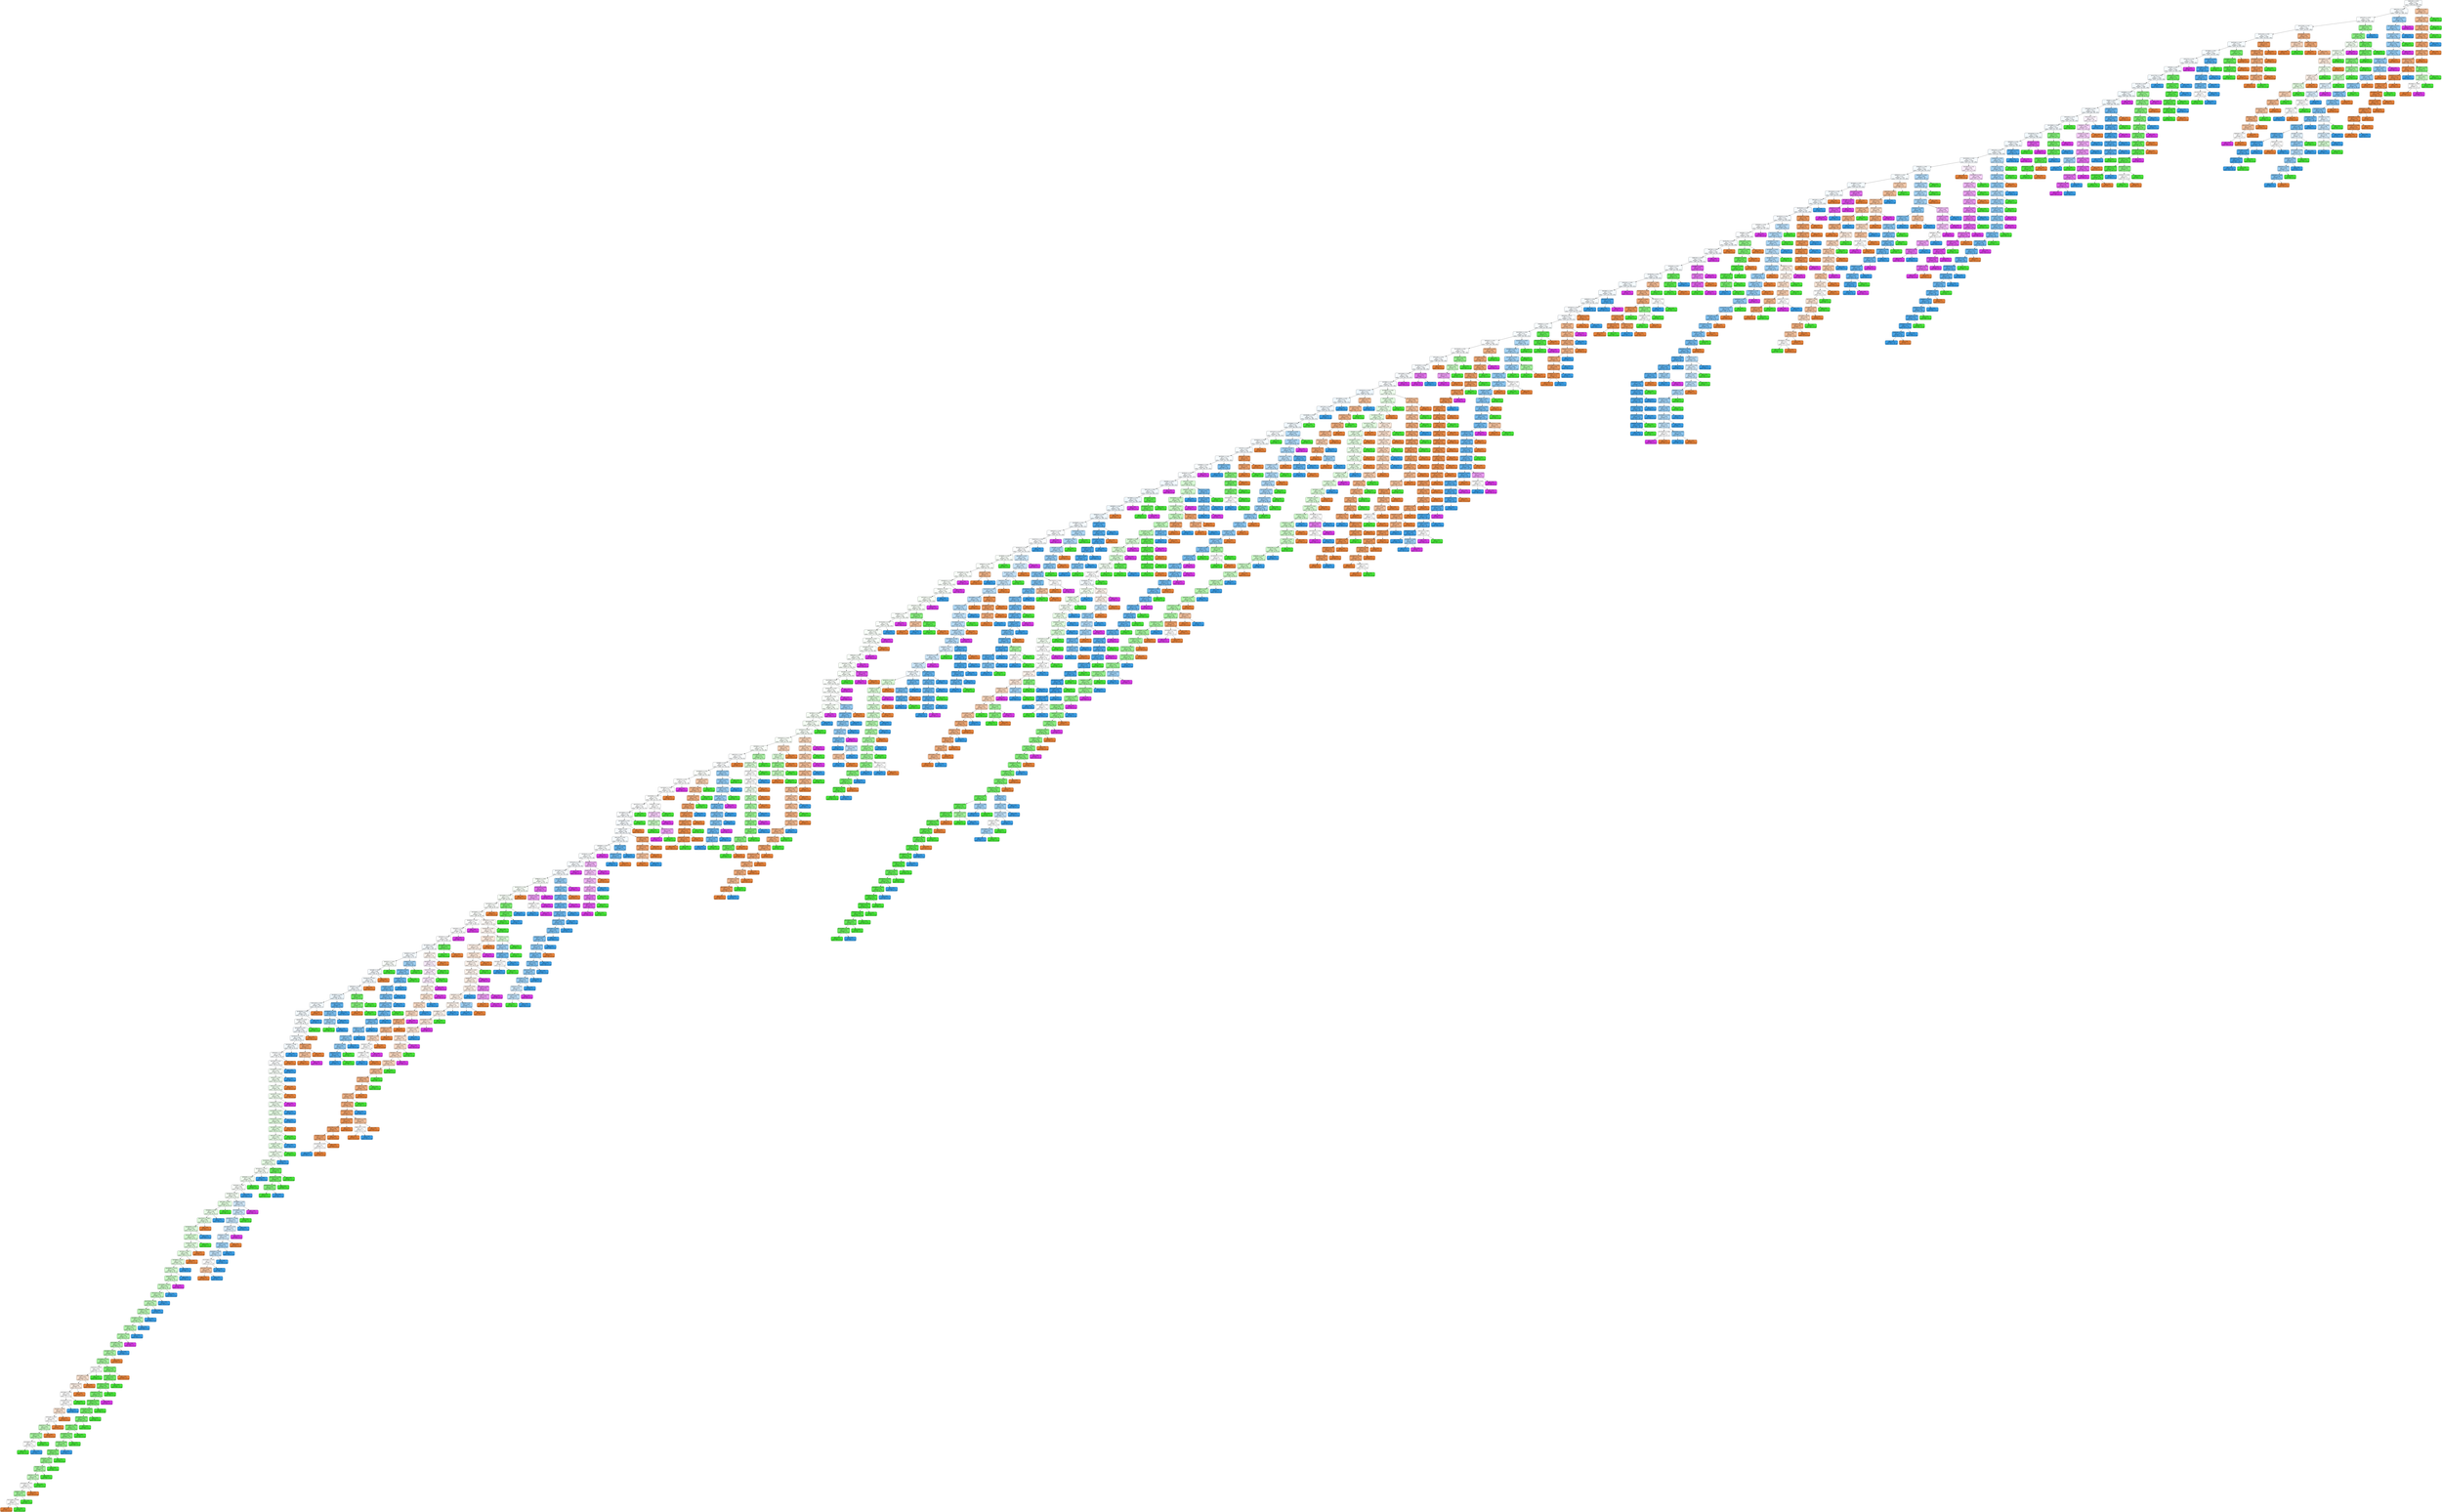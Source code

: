 digraph Tree {
node [shape=box, style="filled, rounded", color="black", fontname=helvetica] ;
edge [fontname=helvetica] ;
0 [label="X[60130] <= 0.04\ngini = 0.73\nsamples = 1788\nvalue = [730, 834, 899, 354]", fillcolor="#f9fcfe"] ;
1 [label="X[95733] <= 0.03\ngini = 0.73\nsamples = 1751\nvalue = [694, 817, 896, 353]", fillcolor="#f7fbfe"] ;
0 -> 1 [labeldistance=2.5, labelangle=45, headlabel="True"] ;
2 [label="X[55737] <= 0.04\ngini = 0.73\nsamples = 1697\nvalue = [684, 800, 843, 348]", fillcolor="#fafdfe"] ;
1 -> 2 ;
3 [label="X[153728] <= 0.19\ngini = 0.73\nsamples = 1656\nvalue = [673, 759, 837, 344]", fillcolor="#f7fbfe"] ;
2 -> 3 ;
4 [label="X[151132] <= 0.03\ngini = 0.73\nsamples = 1636\nvalue = [651, 754, 833, 344]", fillcolor="#f6fbfe"] ;
3 -> 4 ;
5 [label="X[25540] <= 0.07\ngini = 0.73\nsamples = 1629\nvalue = [638, 752, 833, 344]", fillcolor="#f6fbfe"] ;
4 -> 5 ;
6 [label="X[17584] <= 0.04\ngini = 0.73\nsamples = 1619\nvalue = [635, 739, 833, 344]", fillcolor="#f5fafe"] ;
5 -> 6 ;
7 [label="X[34173] <= 0.05\ngini = 0.73\nsamples = 1609\nvalue = [635, 737, 818, 344]", fillcolor="#f6fbfe"] ;
6 -> 7 ;
8 [label="X[5076] <= 0.06\ngini = 0.73\nsamples = 1606\nvalue = [635, 737, 818, 338]", fillcolor="#f6fbfe"] ;
7 -> 8 ;
9 [label="X[131774] <= 0.06\ngini = 0.73\nsamples = 1590\nvalue = [634, 714, 814, 338]", fillcolor="#f4fafe"] ;
8 -> 9 ;
10 [label="X[15779] <= 0.04\ngini = 0.73\nsamples = 1583\nvalue = [634, 714, 801, 338]", fillcolor="#f5fafe"] ;
9 -> 10 ;
11 [label="X[34849] <= 0.15\ngini = 0.73\nsamples = 1551\nvalue = [626, 682, 798, 333]", fillcolor="#f2f9fd"] ;
10 -> 11 ;
12 [label="X[460] <= 0.02\ngini = 0.73\nsamples = 1547\nvalue = [626, 682, 798, 325]", fillcolor="#f2f9fd"] ;
11 -> 12 ;
13 [label="X[36369] <= 0.02\ngini = 0.73\nsamples = 1534\nvalue = [624, 680, 780, 324]", fillcolor="#f4f9fd"] ;
12 -> 13 ;
14 [label="X[55470] <= 0.12\ngini = 0.73\nsamples = 1516\nvalue = [621, 679, 767, 310]", fillcolor="#f5fafe"] ;
13 -> 14 ;
15 [label="X[133844] <= 0.03\ngini = 0.73\nsamples = 1510\nvalue = [621, 671, 767, 310]", fillcolor="#f4f9fe"] ;
14 -> 15 ;
16 [label="X[130724] <= 0.2\ngini = 0.73\nsamples = 1496\nvalue = [619, 652, 764, 307]", fillcolor="#f2f9fd"] ;
15 -> 16 ;
17 [label="X[82697] <= 0.06\ngini = 0.73\nsamples = 1492\nvalue = [619, 651, 764, 301]", fillcolor="#f2f8fd"] ;
16 -> 17 ;
18 [label="X[20170] <= 0.01\ngini = 0.73\nsamples = 1481\nvalue = [619, 651, 748, 299]", fillcolor="#f3f9fd"] ;
17 -> 18 ;
19 [label="X[154436] <= 0.04\ngini = 0.73\nsamples = 1438\nvalue = [611, 631, 707, 294]", fillcolor="#f6fafe"] ;
18 -> 19 ;
20 [label="X[76670] <= 0.04\ngini = 0.73\nsamples = 1407\nvalue = [595, 618, 704, 275]", fillcolor="#f4fafe"] ;
19 -> 20 ;
21 [label="X[99357] <= 0.03\ngini = 0.73\nsamples = 1371\nvalue = [591, 607, 676, 264]", fillcolor="#f6fbfe"] ;
20 -> 21 ;
22 [label="X[53683] <= 0.05\ngini = 0.73\nsamples = 1334\nvalue = [559, 592, 672, 259]", fillcolor="#f4fafe"] ;
21 -> 22 ;
23 [label="X[121622] <= 0.04\ngini = 0.73\nsamples = 1327\nvalue = [557, 592, 671, 249]", fillcolor="#f4fafe"] ;
22 -> 23 ;
24 [label="X[81383] <= 0.04\ngini = 0.73\nsamples = 1322\nvalue = [547, 592, 671, 249]", fillcolor="#f4fafe"] ;
23 -> 24 ;
25 [label="X[143143] <= 0.04\ngini = 0.73\nsamples = 1315\nvalue = [547, 592, 661, 249]", fillcolor="#f6fafe"] ;
24 -> 25 ;
26 [label="X[125521] <= 0.03\ngini = 0.73\nsamples = 1305\nvalue = [531, 592, 659, 248]", fillcolor="#f6fafe"] ;
25 -> 26 ;
27 [label="X[49787] <= 0.04\ngini = 0.73\nsamples = 1225\nvalue = [510, 562, 597, 243]", fillcolor="#fafcfe"] ;
26 -> 27 ;
28 [label="X[6498] <= 0.04\ngini = 0.73\nsamples = 1222\nvalue = [510, 562, 597, 238]", fillcolor="#fafcfe"] ;
27 -> 28 ;
29 [label="X[105270] <= 0.07\ngini = 0.73\nsamples = 1208\nvalue = [504, 544, 596, 238]", fillcolor="#f7fbfe"] ;
28 -> 29 ;
30 [label="X[6720] <= 0.05\ngini = 0.73\nsamples = 1205\nvalue = [496, 544, 596, 238]", fillcolor="#f7fbfe"] ;
29 -> 30 ;
31 [label="X[88734] <= 0.06\ngini = 0.73\nsamples = 1200\nvalue = [496, 544, 596, 231]", fillcolor="#f7fbfe"] ;
30 -> 31 ;
32 [label="X[18316] <= 0.02\ngini = 0.73\nsamples = 1195\nvalue = [495, 543, 596, 221]", fillcolor="#f7fbfe"] ;
31 -> 32 ;
33 [label="X[148279] <= 0.05\ngini = 0.73\nsamples = 1185\nvalue = [494, 532, 595, 221]", fillcolor="#f5fafe"] ;
32 -> 33 ;
34 [label="X[55635] <= 0.05\ngini = 0.73\nsamples = 1166\nvalue = [474, 524, 593, 221]", fillcolor="#f4fafe"] ;
33 -> 34 ;
35 [label="X[62982] <= 0.02\ngini = 0.73\nsamples = 1163\nvalue = [474, 524, 593, 216]", fillcolor="#f4fafe"] ;
34 -> 35 ;
36 [label="X[99625] <= 0.03\ngini = 0.73\nsamples = 1157\nvalue = [474, 524, 581, 215]", fillcolor="#f6fbfe"] ;
35 -> 36 ;
37 [label="X[17613] <= 0.05\ngini = 0.73\nsamples = 1151\nvalue = [474, 524, 571, 215]", fillcolor="#f8fbfe"] ;
36 -> 37 ;
38 [label="X[62679] <= 0.01\ngini = 0.73\nsamples = 1140\nvalue = [459, 524, 570, 215]", fillcolor="#f8fbfe"] ;
37 -> 38 ;
39 [label="X[60931] <= 0.03\ngini = 0.73\nsamples = 1128\nvalue = [446, 524, 565, 214]", fillcolor="#f8fcfe"] ;
38 -> 39 ;
40 [label="X[122002] <= 0.02\ngini = 0.73\nsamples = 1119\nvalue = [445, 509, 565, 213]", fillcolor="#f6fbfe"] ;
39 -> 40 ;
41 [label="X[95452] <= 0.03\ngini = 0.73\nsamples = 1051\nvalue = [427, 487, 508, 203]", fillcolor="#fbfdff"] ;
40 -> 41 ;
42 [label="X[133520] <= 0.04\ngini = 0.73\nsamples = 1012\nvalue = [382, 475, 505, 198]", fillcolor="#fafcfe"] ;
41 -> 42 ;
43 [label="X[53158] <= 0.06\ngini = 0.73\nsamples = 1003\nvalue = [380, 463, 505, 194]", fillcolor="#f7fbfe"] ;
42 -> 43 ;
44 [label="X[134235] <= 0.06\ngini = 0.73\nsamples = 1001\nvalue = [374, 463, 505, 194]", fillcolor="#f7fbfe"] ;
43 -> 44 ;
45 [label="X[151058] <= 0.03\ngini = 0.72\nsamples = 996\nvalue = [374, 463, 503, 187]", fillcolor="#f8fbfe"] ;
44 -> 45 ;
46 [label="X[72981] <= 0.03\ngini = 0.72\nsamples = 992\nvalue = [374, 463, 503, 182]", fillcolor="#f8fbfe"] ;
45 -> 46 ;
47 [label="X[145151] <= 0.04\ngini = 0.73\nsamples = 811\nvalue = [285, 357, 436, 171]", fillcolor="#edf6fd"] ;
46 -> 47 ;
48 [label="X[133850] <= 0.02\ngini = 0.73\nsamples = 796\nvalue = [270, 355, 430, 171]", fillcolor="#eef7fd"] ;
47 -> 48 ;
49 [label="X[37170] <= 0.01\ngini = 0.73\nsamples = 792\nvalue = [270, 355, 421, 171]", fillcolor="#f0f7fd"] ;
48 -> 49 ;
50 [label="X[146448] <= 0.04\ngini = 0.73\nsamples = 785\nvalue = [270, 355, 409, 171]", fillcolor="#f2f9fd"] ;
49 -> 50 ;
51 [label="X[154696] <= 0.02\ngini = 0.73\nsamples = 781\nvalue = [270, 348, 409, 171]", fillcolor="#f1f8fd"] ;
50 -> 51 ;
52 [label="X[77127] <= 0.18\ngini = 0.73\nsamples = 702\nvalue = [257, 318, 345, 161]", fillcolor="#f8fcfe"] ;
51 -> 52 ;
53 [label="X[160051] <= 0.03\ngini = 0.73\nsamples = 699\nvalue = [257, 312, 345, 161]", fillcolor="#f6fbfe"] ;
52 -> 53 ;
54 [label="X[7377] <= 0.04\ngini = 0.73\nsamples = 695\nvalue = [250, 312, 345, 161]", fillcolor="#f6fbfe"] ;
53 -> 54 ;
55 [label="X[67826] <= 0.01\ngini = 0.73\nsamples = 691\nvalue = [243, 311, 345, 161]", fillcolor="#f6fbfe"] ;
54 -> 55 ;
56 [label="X[39491] <= 0.05\ngini = 0.73\nsamples = 676\nvalue = [242, 306, 327, 161]", fillcolor="#f9fcfe"] ;
55 -> 56 ;
57 [label="X[24522] <= 0.01\ngini = 0.73\nsamples = 674\nvalue = [242, 306, 327, 157]", fillcolor="#f9fcfe"] ;
56 -> 57 ;
58 [label="X[4299] <= 0.06\ngini = 0.74\nsamples = 572\nvalue = [212, 240, 284, 143]", fillcolor="#f1f8fd"] ;
57 -> 58 ;
59 [label="X[81133] <= 0.04\ngini = 0.73\nsamples = 569\nvalue = [212, 240, 284, 137]", fillcolor="#f1f8fd"] ;
58 -> 59 ;
60 [label="X[17892] <= 0.01\ngini = 0.73\nsamples = 562\nvalue = [212, 231, 284, 136]", fillcolor="#eef7fd"] ;
59 -> 60 ;
61 [label="X[95805] <= 0.03\ngini = 0.73\nsamples = 559\nvalue = [212, 231, 284, 131]", fillcolor="#eef7fd"] ;
60 -> 61 ;
62 [label="X[66623] <= 0.05\ngini = 0.73\nsamples = 558\nvalue = [208, 231, 284, 131]", fillcolor="#eef7fd"] ;
61 -> 62 ;
63 [label="X[149087] <= 0.01\ngini = 0.74\nsamples = 546\nvalue = [207, 230, 265, 131]", fillcolor="#f4f9fd"] ;
62 -> 63 ;
64 [label="X[99357] <= 0.02\ngini = 0.74\nsamples = 512\nvalue = [194, 218, 233, 129]", fillcolor="#fafcfe"] ;
63 -> 64 ;
65 [label="X[105731] <= 0.07\ngini = 0.74\nsamples = 509\nvalue = [194, 218, 233, 125]", fillcolor="#fafcfe"] ;
64 -> 65 ;
66 [label="X[156127] <= 0.03\ngini = 0.74\nsamples = 507\nvalue = [194, 218, 226, 125]", fillcolor="#fcfeff"] ;
65 -> 66 ;
67 [label="X[33836] <= 0.04\ngini = 0.74\nsamples = 427\nvalue = [165, 192, 175, 118]", fillcolor="#f8fef8"] ;
66 -> 67 ;
68 [label="X[99977] <= 0.05\ngini = 0.74\nsamples = 425\nvalue = [165, 187, 175, 118]", fillcolor="#fafefa"] ;
67 -> 68 ;
69 [label="X[103649] <= 0.04\ngini = 0.74\nsamples = 422\nvalue = [160, 187, 173, 118]", fillcolor="#f9fef9"] ;
68 -> 69 ;
70 [label="X[146012] <= 0.05\ngini = 0.74\nsamples = 421\nvalue = [160, 187, 173, 114]", fillcolor="#f9fef9"] ;
69 -> 70 ;
71 [label="X[26471] <= 0.03\ngini = 0.74\nsamples = 418\nvalue = [160, 187, 173, 110]", fillcolor="#f9fef9"] ;
70 -> 71 ;
72 [label="X[57543] <= 0.05\ngini = 0.74\nsamples = 416\nvalue = [160, 187, 167, 110]", fillcolor="#f7fef6"] ;
71 -> 72 ;
73 [label="X[50722] <= 0.02\ngini = 0.74\nsamples = 412\nvalue = [160, 187, 167, 104]", fillcolor="#f7fef6"] ;
72 -> 73 ;
74 [label="X[40881] <= 0.1\ngini = 0.74\nsamples = 404\nvalue = [157, 177, 166, 104]", fillcolor="#fafefa"] ;
73 -> 74 ;
75 [label="X[116156] <= 0.06\ngini = 0.74\nsamples = 403\nvalue = [157, 177, 166, 101]", fillcolor="#fafefa"] ;
74 -> 75 ;
76 [label="X[65237] <= 0.03\ngini = 0.74\nsamples = 401\nvalue = [157, 177, 161, 101]", fillcolor="#f8fef8"] ;
75 -> 76 ;
77 [label="X[151043] <= 0.03\ngini = 0.74\nsamples = 400\nvalue = [157, 177, 161, 98]", fillcolor="#f8fef8"] ;
76 -> 77 ;
78 [label="X[13818] <= 0.04\ngini = 0.74\nsamples = 397\nvalue = [153, 177, 161, 98]", fillcolor="#f8fef8"] ;
77 -> 78 ;
79 [label="X[88316] <= 0.04\ngini = 0.74\nsamples = 396\nvalue = [153, 177, 161, 95]", fillcolor="#f8fef8"] ;
78 -> 79 ;
80 [label="X[50194] <= 0.02\ngini = 0.74\nsamples = 395\nvalue = [153, 177, 161, 92]", fillcolor="#f8fef7"] ;
79 -> 80 ;
81 [label="X[3190] <= 0.04\ngini = 0.73\nsamples = 389\nvalue = [152, 177, 161, 83]", fillcolor="#f8fef7"] ;
80 -> 81 ;
82 [label="X[127568] <= 0.03\ngini = 0.74\nsamples = 384\nvalue = [152, 169, 161, 83]", fillcolor="#fbfefb"] ;
81 -> 82 ;
83 [label="X[146135] <= 0.07\ngini = 0.73\nsamples = 382\nvalue = [152, 169, 161, 79]", fillcolor="#fbfefb"] ;
82 -> 83 ;
84 [label="X[109701] <= 0.01\ngini = 0.73\nsamples = 380\nvalue = [152, 169, 161, 75]", fillcolor="#fbfefb"] ;
83 -> 84 ;
85 [label="X[45061] <= 0.06\ngini = 0.73\nsamples = 369\nvalue = [148, 169, 150, 73]", fillcolor="#f6fef5"] ;
84 -> 85 ;
86 [label="X[27851] <= 0.05\ngini = 0.73\nsamples = 367\nvalue = [148, 169, 150, 69]", fillcolor="#f6fef5"] ;
85 -> 86 ;
87 [label="X[102996] <= 0.03\ngini = 0.73\nsamples = 364\nvalue = [148, 169, 146, 69]", fillcolor="#f5fef4"] ;
86 -> 87 ;
88 [label="X[22913] <= 0.04\ngini = 0.73\nsamples = 361\nvalue = [148, 164, 146, 69]", fillcolor="#f7fef7"] ;
87 -> 88 ;
89 [label="X[145421] <= 0.03\ngini = 0.73\nsamples = 338\nvalue = [128, 155, 141, 64]", fillcolor="#f8fef7"] ;
88 -> 89 ;
90 [label="X[59683] <= 0.03\ngini = 0.73\nsamples = 330\nvalue = [120, 150, 141, 64]", fillcolor="#fafefa"] ;
89 -> 90 ;
91 [label="X[95733] <= 0.02\ngini = 0.73\nsamples = 311\nvalue = [113, 134, 138, 63]", fillcolor="#fcfeff"] ;
90 -> 91 ;
92 [label="X[4989] <= 0.05\ngini = 0.73\nsamples = 308\nvalue = [108, 134, 138, 63]", fillcolor="#fcfeff"] ;
91 -> 92 ;
93 [label="X[149441] <= 0.02\ngini = 0.73\nsamples = 293\nvalue = [108, 130, 123, 58]", fillcolor="#fbfefa"] ;
92 -> 93 ;
94 [label="X[39373] <= 0.03\ngini = 0.73\nsamples = 276\nvalue = [93, 122, 121, 58]", fillcolor="#fefffe"] ;
93 -> 94 ;
95 [label="X[118261] <= 0.09\ngini = 0.73\nsamples = 275\nvalue = [93, 122, 121, 55]", fillcolor="#fefffe"] ;
94 -> 95 ;
96 [label="X[159784] <= 0.01\ngini = 0.73\nsamples = 273\nvalue = [89, 122, 121, 55]", fillcolor="#fefffe"] ;
95 -> 96 ;
97 [label="X[157537] <= 0.06\ngini = 0.73\nsamples = 267\nvalue = [89, 118, 121, 51]", fillcolor="#fdfeff"] ;
96 -> 97 ;
98 [label="X[133825] <= 0.06\ngini = 0.73\nsamples = 265\nvalue = [89, 114, 121, 51]", fillcolor="#fafcfe"] ;
97 -> 98 ;
99 [label="X[159098] <= 0.02\ngini = 0.73\nsamples = 262\nvalue = [89, 109, 121, 51]", fillcolor="#f6fafe"] ;
98 -> 99 ;
100 [label="X[690] <= 0.02\ngini = 0.73\nsamples = 260\nvalue = [83, 109, 121, 51]", fillcolor="#f6fafe"] ;
99 -> 100 ;
101 [label="X[62144] <= 0.01\ngini = 0.73\nsamples = 256\nvalue = [78, 109, 120, 51]", fillcolor="#f6fbfe"] ;
100 -> 101 ;
102 [label="X[85800] <= 0.07\ngini = 0.73\nsamples = 252\nvalue = [77, 109, 115, 51]", fillcolor="#fafdfe"] ;
101 -> 102 ;
103 [label="X[33914] <= 0.01\ngini = 0.73\nsamples = 251\nvalue = [77, 109, 115, 48]", fillcolor="#fafdfe"] ;
102 -> 103 ;
104 [label="X[155371] <= 0.07\ngini = 0.72\nsamples = 241\nvalue = [76, 105, 114, 40]", fillcolor="#f7fbfe"] ;
103 -> 104 ;
105 [label="X[115381] <= 0.04\ngini = 0.72\nsamples = 240\nvalue = [76, 105, 114, 38]", fillcolor="#f7fbfe"] ;
104 -> 105 ;
106 [label="X[98833] <= 0.06\ngini = 0.72\nsamples = 223\nvalue = [72, 103, 95, 33]", fillcolor="#f8fef7"] ;
105 -> 106 ;
107 [label="X[155217] <= 0.03\ngini = 0.71\nsamples = 219\nvalue = [72, 103, 94, 29]", fillcolor="#f7fef6"] ;
106 -> 107 ;
108 [label="X[115381] <= 0.03\ngini = 0.71\nsamples = 217\nvalue = [69, 103, 94, 29]", fillcolor="#f7fef6"] ;
107 -> 108 ;
109 [label="X[135022] <= 0.07\ngini = 0.72\nsamples = 211\nvalue = [69, 96, 92, 29]", fillcolor="#fbfefb"] ;
108 -> 109 ;
110 [label="X[155840] <= 0.02\ngini = 0.71\nsamples = 208\nvalue = [66, 96, 92, 29]", fillcolor="#fbfefb"] ;
109 -> 110 ;
111 [label="X[36992] <= 0.04\ngini = 0.7\nsamples = 165\nvalue = [47, 79, 80, 17]", fillcolor="#fefeff"] ;
110 -> 111 ;
112 [label="X[36393] <= 0.22\ngini = 0.69\nsamples = 164\nvalue = [47, 79, 80, 15]", fillcolor="#fefeff"] ;
111 -> 112 ;
113 [label="X[41653] <= 0.03\ngini = 0.69\nsamples = 163\nvalue = [47, 79, 80, 13]", fillcolor="#fefeff"] ;
112 -> 113 ;
114 [label="X[132943] <= 0.03\ngini = 0.69\nsamples = 159\nvalue = [46, 73, 80, 13]", fillcolor="#f5fafe"] ;
113 -> 114 ;
115 [label="X[54657] <= 0.03\ngini = 0.67\nsamples = 145\nvalue = [39, 71, 77, 7]", fillcolor="#f5fafe"] ;
114 -> 115 ;
116 [label="X[59321] <= 0.02\ngini = 0.68\nsamples = 126\nvalue = [39, 62, 59, 7]", fillcolor="#fafefa"] ;
115 -> 116 ;
117 [label="X[3168] <= 0.02\ngini = 0.68\nsamples = 121\nvalue = [39, 54, 59, 7]", fillcolor="#f6fafe"] ;
116 -> 117 ;
118 [label="X[149152] <= 0.09\ngini = 0.68\nsamples = 118\nvalue = [35, 54, 59, 7]", fillcolor="#f5fafe"] ;
117 -> 118 ;
119 [label="X[81814] <= 0.02\ngini = 0.68\nsamples = 117\nvalue = [33, 54, 59, 7]", fillcolor="#f5fafe"] ;
118 -> 119 ;
120 [label="X[14955] <= 0.02\ngini = 0.68\nsamples = 113\nvalue = [32, 49, 59, 7]", fillcolor="#ebf5fc"] ;
119 -> 120 ;
121 [label="X[151323] <= 0.04\ngini = 0.68\nsamples = 108\nvalue = [32, 48, 53, 7]", fillcolor="#f4fafe"] ;
120 -> 121 ;
122 [label="X[100039] <= 0.03\ngini = 0.68\nsamples = 107\nvalue = [30, 48, 53, 7]", fillcolor="#f4fafe"] ;
121 -> 122 ;
123 [label="X[64443] <= 0.02\ngini = 0.68\nsamples = 105\nvalue = [30, 48, 50, 7]", fillcolor="#fafdfe"] ;
122 -> 123 ;
124 [label="X[35250] <= 0.05\ngini = 0.69\nsamples = 102\nvalue = [30, 45, 50, 7]", fillcolor="#f4f9fe"] ;
123 -> 124 ;
125 [label="X[140721] <= 0.04\ngini = 0.68\nsamples = 100\nvalue = [28, 45, 50, 7]", fillcolor="#f3f9fd"] ;
124 -> 125 ;
126 [label="X[20494] <= 0.06\ngini = 0.67\nsamples = 97\nvalue = [24, 45, 50, 6]", fillcolor="#f3f9fd"] ;
125 -> 126 ;
127 [label="X[78730] <= 0.03\ngini = 0.68\nsamples = 95\nvalue = [24, 45, 46, 6]", fillcolor="#fcfeff"] ;
126 -> 127 ;
128 [label="X[27330] <= 0.03\ngini = 0.67\nsamples = 94\nvalue = [22, 45, 46, 6]", fillcolor="#fcfeff"] ;
127 -> 128 ;
129 [label="X[143828] <= 0.06\ngini = 0.67\nsamples = 90\nvalue = [22, 45, 42, 6]", fillcolor="#f7fef7"] ;
128 -> 129 ;
130 [label="X[4503] <= 0.02\ngini = 0.68\nsamples = 89\nvalue = [22, 45, 39, 6]", fillcolor="#f0fdef"] ;
129 -> 130 ;
131 [label="X[26137] <= 0.07\ngini = 0.67\nsamples = 88\nvalue = [20, 45, 39, 6]", fillcolor="#effdee"] ;
130 -> 131 ;
132 [label="X[19312] <= 0.01\ngini = 0.66\nsamples = 84\nvalue = [16, 45, 39, 6]", fillcolor="#effded"] ;
131 -> 132 ;
133 [label="X[106710] <= 0.02\ngini = 0.65\nsamples = 83\nvalue = [16, 45, 39, 5]", fillcolor="#eefded"] ;
132 -> 133 ;
134 [label="X[159670] <= 0.04\ngini = 0.65\nsamples = 81\nvalue = [16, 45, 35, 5]", fillcolor="#e3fbe1"] ;
133 -> 134 ;
135 [label="X[129715] <= 0.04\ngini = 0.65\nsamples = 80\nvalue = [16, 45, 33, 5]", fillcolor="#defadb"] ;
134 -> 135 ;
136 [label="X[15495] <= 0.02\ngini = 0.65\nsamples = 79\nvalue = [15, 45, 33, 5]", fillcolor="#ddfada"] ;
135 -> 136 ;
137 [label="X[91165] <= 0.05\ngini = 0.66\nsamples = 77\nvalue = [15, 41, 33, 5]", fillcolor="#e7fce5"] ;
136 -> 137 ;
138 [label="X[7930] <= 0.02\ngini = 0.66\nsamples = 76\nvalue = [15, 41, 31, 5]", fillcolor="#e1fbdf"] ;
137 -> 138 ;
139 [label="X[124877] <= 0.03\ngini = 0.67\nsamples = 73\nvalue = [15, 37, 31, 5]", fillcolor="#ecfcea"] ;
138 -> 139 ;
140 [label="X[128354] <= 0.06\ngini = 0.67\nsamples = 72\nvalue = [15, 37, 29, 5]", fillcolor="#e5fbe3"] ;
139 -> 140 ;
141 [label="X[154912] <= 0.11\ngini = 0.68\nsamples = 68\nvalue = [15, 30, 28, 5]", fillcolor="#f8fef7"] ;
140 -> 141 ;
142 [label="X[95649] <= 0.06\ngini = 0.68\nsamples = 67\nvalue = [15, 30, 26, 5]", fillcolor="#f0fdef"] ;
141 -> 142 ;
143 [label="X[19146] <= 0.04\ngini = 0.69\nsamples = 65\nvalue = [15, 27, 26, 5]", fillcolor="#fbfefb"] ;
142 -> 143 ;
144 [label="X[104633] <= 0.02\ngini = 0.69\nsamples = 63\nvalue = [15, 27, 24, 5]", fillcolor="#f3fdf2"] ;
143 -> 144 ;
145 [label="X[81796] <= 0.06\ngini = 0.67\nsamples = 52\nvalue = [12, 26, 19, 3]", fillcolor="#e0fbdd"] ;
144 -> 145 ;
146 [label="X[26666] <= 0.04\ngini = 0.68\nsamples = 51\nvalue = [12, 24, 19, 3]", fillcolor="#e7fce6"] ;
145 -> 146 ;
147 [label="X[127527] <= 0.06\ngini = 0.68\nsamples = 50\nvalue = [12, 24, 17, 3]", fillcolor="#defadb"] ;
146 -> 147 ;
148 [label="X[100418] <= 0.02\ngini = 0.67\nsamples = 49\nvalue = [11, 24, 17, 3]", fillcolor="#ddfadb"] ;
147 -> 148 ;
149 [label="X[31247] <= 0.01\ngini = 0.67\nsamples = 47\nvalue = [11, 24, 15, 3]", fillcolor="#d3f9d0"] ;
148 -> 149 ;
150 [label="X[18221] <= 0.04\ngini = 0.68\nsamples = 44\nvalue = [11, 21, 15, 3]", fillcolor="#dffbdd"] ;
149 -> 150 ;
151 [label="X[7193] <= 0.07\ngini = 0.68\nsamples = 43\nvalue = [10, 21, 15, 3]", fillcolor="#dffadc"] ;
150 -> 151 ;
152 [label="X[74698] <= 0.02\ngini = 0.67\nsamples = 42\nvalue = [9, 21, 15, 3]", fillcolor="#defadb"] ;
151 -> 152 ;
153 [label="X[104560] <= 0.19\ngini = 0.67\nsamples = 40\nvalue = [9, 21, 13, 3]", fillcolor="#d2f9cf"] ;
152 -> 153 ;
154 [label="X[68735] <= 0.06\ngini = 0.66\nsamples = 39\nvalue = [9, 21, 11, 3]", fillcolor="#c7f7c3"] ;
153 -> 154 ;
155 [label="X[116280] <= 0.03\ngini = 0.65\nsamples = 38\nvalue = [9, 21, 11, 2]", fillcolor="#c6f7c1"] ;
154 -> 155 ;
156 [label="X[53323] <= 0.05\ngini = 0.65\nsamples = 37\nvalue = [9, 21, 10, 2]", fillcolor="#c0f6bb"] ;
155 -> 156 ;
157 [label="X[117223] <= 0.04\ngini = 0.64\nsamples = 36\nvalue = [9, 21, 9, 2]", fillcolor="#baf5b5"] ;
156 -> 157 ;
158 [label="X[94669] <= 0.04\ngini = 0.63\nsamples = 35\nvalue = [9, 21, 8, 2]", fillcolor="#b8f5b2"] ;
157 -> 158 ;
159 [label="X[24989] <= 0.04\ngini = 0.62\nsamples = 34\nvalue = [9, 21, 7, 2]", fillcolor="#b5f5b0"] ;
158 -> 159 ;
160 [label="X[87815] <= 0.03\ngini = 0.61\nsamples = 33\nvalue = [9, 21, 6, 2]", fillcolor="#b3f4ad"] ;
159 -> 160 ;
161 [label="X[111922] <= 0.08\ngini = 0.6\nsamples = 32\nvalue = [9, 21, 5, 2]", fillcolor="#b0f4aa"] ;
160 -> 161 ;
162 [label="X[131088] <= 0.08\ngini = 0.58\nsamples = 31\nvalue = [9, 21, 5, 1]", fillcolor="#adf3a7"] ;
161 -> 162 ;
163 [label="X[21887] <= 0.07\ngini = 0.56\nsamples = 30\nvalue = [9, 21, 4, 1]", fillcolor="#aaf3a4"] ;
162 -> 163 ;
164 [label="X[124902] <= 0.0\ngini = 0.55\nsamples = 29\nvalue = [8, 21, 4, 1]", fillcolor="#a3f29c"] ;
163 -> 164 ;
165 [label="X[52573] <= 0.05\ngini = 0.65\nsamples = 11\nvalue = [5, 5, 3, 0]", fillcolor="#ffffff"] ;
164 -> 165 ;
166 [label="X[151480] <= 0.09\ngini = 0.64\nsamples = 10\nvalue = [5, 3, 3, 0]", fillcolor="#f8e0ce"] ;
165 -> 166 ;
167 [label="X[99512] <= 0.02\ngini = 0.66\nsamples = 9\nvalue = [4, 3, 3, 0]", fillcolor="#fbede3"] ;
166 -> 167 ;
168 [label="X[71208] <= 0.05\ngini = 0.67\nsamples = 8\nvalue = [3, 3, 3, 0]", fillcolor="#ffffff"] ;
167 -> 168 ;
169 [label="X[155422] <= 0.1\ngini = 0.66\nsamples = 7\nvalue = [3, 2, 3, 0]", fillcolor="#ffffff"] ;
168 -> 169 ;
170 [label="X[2439] <= 0.08\ngini = 0.61\nsamples = 6\nvalue = [3, 2, 1, 0]", fillcolor="#f8e0ce"] ;
169 -> 170 ;
171 [label="X[75149] <= 0.02\ngini = 0.64\nsamples = 5\nvalue = [2, 2, 1, 0]", fillcolor="#ffffff"] ;
170 -> 171 ;
172 [label="X[59275] <= 0.02\ngini = 0.62\nsamples = 4\nvalue = [1, 2, 1, 0]", fillcolor="#c2f6bd"] ;
171 -> 172 ;
173 [label="X[114162] <= 0.12\ngini = 0.44\nsamples = 3\nvalue = [0, 2, 1, 0]", fillcolor="#a3f29c"] ;
172 -> 173 ;
174 [label="X[101804] <= 0.13\ngini = 0.5\nsamples = 2\nvalue = [0, 1, 1, 0]", fillcolor="#ffffff"] ;
173 -> 174 ;
175 [label="gini = 0.0\nsamples = 1\nvalue = [0, 1, 0, 0]", fillcolor="#47e539"] ;
174 -> 175 ;
176 [label="gini = 0.0\nsamples = 1\nvalue = [0, 0, 1, 0]", fillcolor="#399de5"] ;
174 -> 176 ;
177 [label="gini = 0.0\nsamples = 1\nvalue = [0, 1, 0, 0]", fillcolor="#47e539"] ;
173 -> 177 ;
178 [label="gini = 0.0\nsamples = 1\nvalue = [1, 0, 0, 0]", fillcolor="#e58139"] ;
172 -> 178 ;
179 [label="gini = 0.0\nsamples = 1\nvalue = [1, 0, 0, 0]", fillcolor="#e58139"] ;
171 -> 179 ;
180 [label="gini = 0.0\nsamples = 1\nvalue = [1, 0, 0, 0]", fillcolor="#e58139"] ;
170 -> 180 ;
181 [label="gini = 0.0\nsamples = 1\nvalue = [0, 0, 2, 0]", fillcolor="#399de5"] ;
169 -> 181 ;
182 [label="gini = 0.0\nsamples = 1\nvalue = [0, 1, 0, 0]", fillcolor="#47e539"] ;
168 -> 182 ;
183 [label="gini = 0.0\nsamples = 1\nvalue = [1, 0, 0, 0]", fillcolor="#e58139"] ;
167 -> 183 ;
184 [label="gini = 0.0\nsamples = 1\nvalue = [1, 0, 0, 0]", fillcolor="#e58139"] ;
166 -> 184 ;
185 [label="gini = 0.0\nsamples = 1\nvalue = [0, 2, 0, 0]", fillcolor="#47e539"] ;
165 -> 185 ;
186 [label="X[11716] <= 0.03\ngini = 0.39\nsamples = 18\nvalue = [3, 16, 1, 1]", fillcolor="#7aec70"] ;
164 -> 186 ;
187 [label="X[55390] <= 0.02\ngini = 0.34\nsamples = 17\nvalue = [2, 16, 1, 1]", fillcolor="#70eb65"] ;
186 -> 187 ;
188 [label="X[134291] <= 0.04\ngini = 0.36\nsamples = 16\nvalue = [2, 15, 1, 1]", fillcolor="#72eb68"] ;
187 -> 188 ;
189 [label="X[43755] <= 0.04\ngini = 0.39\nsamples = 15\nvalue = [2, 13, 1, 1]", fillcolor="#78ec6e"] ;
188 -> 189 ;
190 [label="X[158448] <= 0.04\ngini = 0.32\nsamples = 14\nvalue = [2, 13, 1, 0]", fillcolor="#6eeb63"] ;
189 -> 190 ;
191 [label="X[30736] <= 0.04\ngini = 0.34\nsamples = 13\nvalue = [2, 12, 1, 0]", fillcolor="#71eb67"] ;
190 -> 191 ;
192 [label="X[130202] <= 0.02\ngini = 0.38\nsamples = 12\nvalue = [2, 10, 1, 0]", fillcolor="#79ec6f"] ;
191 -> 192 ;
193 [label="X[120081] <= 0.03\ngini = 0.4\nsamples = 11\nvalue = [2, 9, 1, 0]", fillcolor="#7eed74"] ;
192 -> 193 ;
194 [label="X[160699] <= 0.02\ngini = 0.43\nsamples = 10\nvalue = [2, 8, 1, 0]", fillcolor="#84ee7b"] ;
193 -> 194 ;
195 [label="X[59947] <= 0.04\ngini = 0.46\nsamples = 9\nvalue = [2, 7, 1, 0]", fillcolor="#8cef83"] ;
194 -> 195 ;
196 [label="X[92322] <= 0.03\ngini = 0.35\nsamples = 8\nvalue = [2, 7, 0, 0]", fillcolor="#7cec72"] ;
195 -> 196 ;
197 [label="X[46596] <= 0.03\ngini = 0.41\nsamples = 7\nvalue = [2, 5, 0, 0]", fillcolor="#91ef88"] ;
196 -> 197 ;
198 [label="X[3998] <= 0.03\ngini = 0.44\nsamples = 6\nvalue = [2, 4, 0, 0]", fillcolor="#a3f29c"] ;
197 -> 198 ;
199 [label="X[98765] <= 0.03\ngini = 0.48\nsamples = 5\nvalue = [2, 3, 0, 0]", fillcolor="#c2f6bd"] ;
198 -> 199 ;
200 [label="X[107493] <= 0.03\ngini = 0.5\nsamples = 4\nvalue = [2, 2, 0, 0]", fillcolor="#ffffff"] ;
199 -> 200 ;
201 [label="X[8860] <= 0.08\ngini = 0.44\nsamples = 3\nvalue = [1, 2, 0, 0]", fillcolor="#a3f29c"] ;
200 -> 201 ;
202 [label="X[112184] <= 0.04\ngini = 0.5\nsamples = 2\nvalue = [1, 1, 0, 0]", fillcolor="#ffffff"] ;
201 -> 202 ;
203 [label="gini = 0.0\nsamples = 1\nvalue = [1, 0, 0, 0]", fillcolor="#e58139"] ;
202 -> 203 ;
204 [label="gini = 0.0\nsamples = 1\nvalue = [0, 1, 0, 0]", fillcolor="#47e539"] ;
202 -> 204 ;
205 [label="gini = 0.0\nsamples = 1\nvalue = [0, 1, 0, 0]", fillcolor="#47e539"] ;
201 -> 205 ;
206 [label="gini = 0.0\nsamples = 1\nvalue = [1, 0, 0, 0]", fillcolor="#e58139"] ;
200 -> 206 ;
207 [label="gini = 0.0\nsamples = 1\nvalue = [0, 1, 0, 0]", fillcolor="#47e539"] ;
199 -> 207 ;
208 [label="gini = 0.0\nsamples = 1\nvalue = [0, 1, 0, 0]", fillcolor="#47e539"] ;
198 -> 208 ;
209 [label="gini = 0.0\nsamples = 1\nvalue = [0, 1, 0, 0]", fillcolor="#47e539"] ;
197 -> 209 ;
210 [label="gini = 0.0\nsamples = 1\nvalue = [0, 2, 0, 0]", fillcolor="#47e539"] ;
196 -> 210 ;
211 [label="gini = 0.0\nsamples = 1\nvalue = [0, 0, 1, 0]", fillcolor="#399de5"] ;
195 -> 211 ;
212 [label="gini = 0.0\nsamples = 1\nvalue = [0, 1, 0, 0]", fillcolor="#47e539"] ;
194 -> 212 ;
213 [label="gini = 0.0\nsamples = 1\nvalue = [0, 1, 0, 0]", fillcolor="#47e539"] ;
193 -> 213 ;
214 [label="gini = 0.0\nsamples = 1\nvalue = [0, 1, 0, 0]", fillcolor="#47e539"] ;
192 -> 214 ;
215 [label="gini = 0.0\nsamples = 1\nvalue = [0, 2, 0, 0]", fillcolor="#47e539"] ;
191 -> 215 ;
216 [label="gini = 0.0\nsamples = 1\nvalue = [0, 1, 0, 0]", fillcolor="#47e539"] ;
190 -> 216 ;
217 [label="gini = 0.0\nsamples = 1\nvalue = [0, 0, 0, 1]", fillcolor="#d739e5"] ;
189 -> 217 ;
218 [label="gini = 0.0\nsamples = 1\nvalue = [0, 2, 0, 0]", fillcolor="#47e539"] ;
188 -> 218 ;
219 [label="gini = 0.0\nsamples = 1\nvalue = [0, 1, 0, 0]", fillcolor="#47e539"] ;
187 -> 219 ;
220 [label="gini = 0.0\nsamples = 1\nvalue = [1, 0, 0, 0]", fillcolor="#e58139"] ;
186 -> 220 ;
221 [label="gini = 0.0\nsamples = 1\nvalue = [1, 0, 0, 0]", fillcolor="#e58139"] ;
163 -> 221 ;
222 [label="gini = 0.0\nsamples = 1\nvalue = [0, 0, 1, 0]", fillcolor="#399de5"] ;
162 -> 222 ;
223 [label="gini = 0.0\nsamples = 1\nvalue = [0, 0, 0, 1]", fillcolor="#d739e5"] ;
161 -> 223 ;
224 [label="gini = 0.0\nsamples = 1\nvalue = [0, 0, 1, 0]", fillcolor="#399de5"] ;
160 -> 224 ;
225 [label="gini = 0.0\nsamples = 1\nvalue = [0, 0, 1, 0]", fillcolor="#399de5"] ;
159 -> 225 ;
226 [label="gini = 0.0\nsamples = 1\nvalue = [0, 0, 1, 0]", fillcolor="#399de5"] ;
158 -> 226 ;
227 [label="gini = 0.0\nsamples = 1\nvalue = [0, 0, 1, 0]", fillcolor="#399de5"] ;
157 -> 227 ;
228 [label="gini = 0.0\nsamples = 1\nvalue = [0, 0, 1, 0]", fillcolor="#399de5"] ;
156 -> 228 ;
229 [label="gini = 0.0\nsamples = 1\nvalue = [0, 0, 1, 0]", fillcolor="#399de5"] ;
155 -> 229 ;
230 [label="gini = 0.0\nsamples = 1\nvalue = [0, 0, 0, 1]", fillcolor="#d739e5"] ;
154 -> 230 ;
231 [label="gini = 0.0\nsamples = 1\nvalue = [0, 0, 2, 0]", fillcolor="#399de5"] ;
153 -> 231 ;
232 [label="gini = 0.0\nsamples = 2\nvalue = [0, 0, 2, 0]", fillcolor="#399de5"] ;
152 -> 232 ;
233 [label="gini = 0.0\nsamples = 1\nvalue = [1, 0, 0, 0]", fillcolor="#e58139"] ;
151 -> 233 ;
234 [label="gini = 0.0\nsamples = 1\nvalue = [1, 0, 0, 0]", fillcolor="#e58139"] ;
150 -> 234 ;
235 [label="gini = 0.0\nsamples = 3\nvalue = [0, 3, 0, 0]", fillcolor="#47e539"] ;
149 -> 235 ;
236 [label="gini = 0.0\nsamples = 2\nvalue = [0, 0, 2, 0]", fillcolor="#399de5"] ;
148 -> 236 ;
237 [label="gini = 0.0\nsamples = 1\nvalue = [1, 0, 0, 0]", fillcolor="#e58139"] ;
147 -> 237 ;
238 [label="gini = 0.0\nsamples = 1\nvalue = [0, 0, 2, 0]", fillcolor="#399de5"] ;
146 -> 238 ;
239 [label="gini = 0.0\nsamples = 1\nvalue = [0, 2, 0, 0]", fillcolor="#47e539"] ;
145 -> 239 ;
240 [label="X[19688] <= 0.02\ngini = 0.68\nsamples = 11\nvalue = [3, 1, 5, 2]", fillcolor="#cee6f8"] ;
144 -> 240 ;
241 [label="X[139988] <= 0.04\ngini = 0.64\nsamples = 10\nvalue = [3, 1, 5, 1]", fillcolor="#c6e3f8"] ;
240 -> 241 ;
242 [label="X[108415] <= 0.05\ngini = 0.57\nsamples = 9\nvalue = [3, 0, 5, 1]", fillcolor="#bddef6"] ;
241 -> 242 ;
243 [label="X[133810] <= 0.03\ngini = 0.59\nsamples = 8\nvalue = [3, 0, 4, 1]", fillcolor="#d7ebfa"] ;
242 -> 243 ;
244 [label="X[69620] <= 0.04\ngini = 0.49\nsamples = 7\nvalue = [3, 0, 4, 0]", fillcolor="#cee6f8"] ;
243 -> 244 ;
245 [label="X[114162] <= 0.02\ngini = 0.44\nsamples = 6\nvalue = [2, 0, 4, 0]", fillcolor="#9ccef2"] ;
244 -> 245 ;
246 [label="X[59659] <= 0.04\ngini = 0.48\nsamples = 5\nvalue = [2, 0, 3, 0]", fillcolor="#bddef6"] ;
245 -> 246 ;
247 [label="X[137789] <= 0.05\ngini = 0.5\nsamples = 4\nvalue = [2, 0, 2, 0]", fillcolor="#ffffff"] ;
246 -> 247 ;
248 [label="X[72735] <= 0.03\ngini = 0.44\nsamples = 3\nvalue = [2, 0, 1, 0]", fillcolor="#f2c09c"] ;
247 -> 248 ;
249 [label="gini = 0.0\nsamples = 2\nvalue = [2, 0, 0, 0]", fillcolor="#e58139"] ;
248 -> 249 ;
250 [label="gini = 0.0\nsamples = 1\nvalue = [0, 0, 1, 0]", fillcolor="#399de5"] ;
248 -> 250 ;
251 [label="gini = 0.0\nsamples = 1\nvalue = [0, 0, 1, 0]", fillcolor="#399de5"] ;
247 -> 251 ;
252 [label="gini = 0.0\nsamples = 1\nvalue = [0, 0, 1, 0]", fillcolor="#399de5"] ;
246 -> 252 ;
253 [label="gini = 0.0\nsamples = 1\nvalue = [0, 0, 1, 0]", fillcolor="#399de5"] ;
245 -> 253 ;
254 [label="gini = 0.0\nsamples = 1\nvalue = [1, 0, 0, 0]", fillcolor="#e58139"] ;
244 -> 254 ;
255 [label="gini = 0.0\nsamples = 1\nvalue = [0, 0, 0, 1]", fillcolor="#d739e5"] ;
243 -> 255 ;
256 [label="gini = 0.0\nsamples = 1\nvalue = [0, 0, 1, 0]", fillcolor="#399de5"] ;
242 -> 256 ;
257 [label="gini = 0.0\nsamples = 1\nvalue = [0, 1, 0, 0]", fillcolor="#47e539"] ;
241 -> 257 ;
258 [label="gini = 0.0\nsamples = 1\nvalue = [0, 0, 0, 1]", fillcolor="#d739e5"] ;
240 -> 258 ;
259 [label="gini = 0.0\nsamples = 2\nvalue = [0, 0, 2, 0]", fillcolor="#399de5"] ;
143 -> 259 ;
260 [label="gini = 0.0\nsamples = 2\nvalue = [0, 3, 0, 0]", fillcolor="#47e539"] ;
142 -> 260 ;
261 [label="gini = 0.0\nsamples = 1\nvalue = [0, 0, 2, 0]", fillcolor="#399de5"] ;
141 -> 261 ;
262 [label="X[75149] <= 0.01\ngini = 0.22\nsamples = 4\nvalue = [0, 7, 1, 0]", fillcolor="#61e955"] ;
140 -> 262 ;
263 [label="X[124771] <= 0.05\ngini = 0.28\nsamples = 3\nvalue = [0, 5, 1, 0]", fillcolor="#6cea61"] ;
262 -> 263 ;
264 [label="X[140745] <= 0.04\ngini = 0.38\nsamples = 2\nvalue = [0, 3, 1, 0]", fillcolor="#84ee7b"] ;
263 -> 264 ;
265 [label="gini = 0.0\nsamples = 1\nvalue = [0, 3, 0, 0]", fillcolor="#47e539"] ;
264 -> 265 ;
266 [label="gini = 0.0\nsamples = 1\nvalue = [0, 0, 1, 0]", fillcolor="#399de5"] ;
264 -> 266 ;
267 [label="gini = 0.0\nsamples = 1\nvalue = [0, 2, 0, 0]", fillcolor="#47e539"] ;
263 -> 267 ;
268 [label="gini = 0.0\nsamples = 1\nvalue = [0, 2, 0, 0]", fillcolor="#47e539"] ;
262 -> 268 ;
269 [label="gini = 0.0\nsamples = 1\nvalue = [0, 0, 2, 0]", fillcolor="#399de5"] ;
139 -> 269 ;
270 [label="gini = 0.0\nsamples = 3\nvalue = [0, 4, 0, 0]", fillcolor="#47e539"] ;
138 -> 270 ;
271 [label="gini = 0.0\nsamples = 1\nvalue = [0, 0, 2, 0]", fillcolor="#399de5"] ;
137 -> 271 ;
272 [label="gini = 0.0\nsamples = 2\nvalue = [0, 4, 0, 0]", fillcolor="#47e539"] ;
136 -> 272 ;
273 [label="gini = 0.0\nsamples = 1\nvalue = [1, 0, 0, 0]", fillcolor="#e58139"] ;
135 -> 273 ;
274 [label="gini = 0.0\nsamples = 1\nvalue = [0, 0, 2, 0]", fillcolor="#399de5"] ;
134 -> 274 ;
275 [label="gini = 0.0\nsamples = 2\nvalue = [0, 0, 4, 0]", fillcolor="#399de5"] ;
133 -> 275 ;
276 [label="gini = 0.0\nsamples = 1\nvalue = [0, 0, 0, 1]", fillcolor="#d739e5"] ;
132 -> 276 ;
277 [label="gini = 0.0\nsamples = 4\nvalue = [4, 0, 0, 0]", fillcolor="#e58139"] ;
131 -> 277 ;
278 [label="gini = 0.0\nsamples = 1\nvalue = [2, 0, 0, 0]", fillcolor="#e58139"] ;
130 -> 278 ;
279 [label="gini = 0.0\nsamples = 1\nvalue = [0, 0, 3, 0]", fillcolor="#399de5"] ;
129 -> 279 ;
280 [label="gini = 0.0\nsamples = 4\nvalue = [0, 0, 4, 0]", fillcolor="#399de5"] ;
128 -> 280 ;
281 [label="gini = 0.0\nsamples = 1\nvalue = [2, 0, 0, 0]", fillcolor="#e58139"] ;
127 -> 281 ;
282 [label="gini = 0.0\nsamples = 2\nvalue = [0, 0, 4, 0]", fillcolor="#399de5"] ;
126 -> 282 ;
283 [label="X[34093] <= 0.05\ngini = 0.32\nsamples = 3\nvalue = [4, 0, 0, 1]", fillcolor="#eca06a"] ;
125 -> 283 ;
284 [label="X[68042] <= 0.04\ngini = 0.44\nsamples = 2\nvalue = [2, 0, 0, 1]", fillcolor="#f2c09c"] ;
283 -> 284 ;
285 [label="gini = 0.0\nsamples = 1\nvalue = [2, 0, 0, 0]", fillcolor="#e58139"] ;
284 -> 285 ;
286 [label="gini = 0.0\nsamples = 1\nvalue = [0, 0, 0, 1]", fillcolor="#d739e5"] ;
284 -> 286 ;
287 [label="gini = 0.0\nsamples = 1\nvalue = [2, 0, 0, 0]", fillcolor="#e58139"] ;
283 -> 287 ;
288 [label="gini = 0.0\nsamples = 2\nvalue = [2, 0, 0, 0]", fillcolor="#e58139"] ;
124 -> 288 ;
289 [label="gini = 0.0\nsamples = 3\nvalue = [0, 3, 0, 0]", fillcolor="#47e539"] ;
123 -> 289 ;
290 [label="gini = 0.0\nsamples = 2\nvalue = [0, 0, 3, 0]", fillcolor="#399de5"] ;
122 -> 290 ;
291 [label="gini = 0.0\nsamples = 1\nvalue = [2, 0, 0, 0]", fillcolor="#e58139"] ;
121 -> 291 ;
292 [label="X[105271] <= 0.01\ngini = 0.24\nsamples = 5\nvalue = [0, 1, 6, 0]", fillcolor="#5aade9"] ;
120 -> 292 ;
293 [label="X[108042] <= 0.03\ngini = 0.38\nsamples = 3\nvalue = [0, 1, 3, 0]", fillcolor="#7bbeee"] ;
292 -> 293 ;
294 [label="X[34407] <= 0.03\ngini = 0.44\nsamples = 2\nvalue = [0, 1, 2, 0]", fillcolor="#9ccef2"] ;
293 -> 294 ;
295 [label="gini = 0.0\nsamples = 1\nvalue = [0, 1, 0, 0]", fillcolor="#47e539"] ;
294 -> 295 ;
296 [label="gini = 0.0\nsamples = 1\nvalue = [0, 0, 2, 0]", fillcolor="#399de5"] ;
294 -> 296 ;
297 [label="gini = 0.0\nsamples = 1\nvalue = [0, 0, 1, 0]", fillcolor="#399de5"] ;
293 -> 297 ;
298 [label="gini = 0.0\nsamples = 2\nvalue = [0, 0, 3, 0]", fillcolor="#399de5"] ;
292 -> 298 ;
299 [label="X[99976] <= 0.02\ngini = 0.28\nsamples = 4\nvalue = [1, 5, 0, 0]", fillcolor="#6cea61"] ;
119 -> 299 ;
300 [label="X[152979] <= 0.02\ngini = 0.38\nsamples = 2\nvalue = [1, 3, 0, 0]", fillcolor="#84ee7b"] ;
299 -> 300 ;
301 [label="gini = 0.0\nsamples = 1\nvalue = [1, 0, 0, 0]", fillcolor="#e58139"] ;
300 -> 301 ;
302 [label="gini = 0.0\nsamples = 1\nvalue = [0, 3, 0, 0]", fillcolor="#47e539"] ;
300 -> 302 ;
303 [label="gini = 0.0\nsamples = 2\nvalue = [0, 2, 0, 0]", fillcolor="#47e539"] ;
299 -> 303 ;
304 [label="gini = 0.0\nsamples = 1\nvalue = [2, 0, 0, 0]", fillcolor="#e58139"] ;
118 -> 304 ;
305 [label="gini = 0.0\nsamples = 3\nvalue = [4, 0, 0, 0]", fillcolor="#e58139"] ;
117 -> 305 ;
306 [label="gini = 0.0\nsamples = 5\nvalue = [0, 8, 0, 0]", fillcolor="#47e539"] ;
116 -> 306 ;
307 [label="X[38221] <= 0.04\ngini = 0.44\nsamples = 19\nvalue = [0, 9, 18, 0]", fillcolor="#9ccef2"] ;
115 -> 307 ;
308 [label="X[33353] <= 0.02\ngini = 0.38\nsamples = 17\nvalue = [0, 6, 18, 0]", fillcolor="#7bbeee"] ;
307 -> 308 ;
309 [label="X[24303] <= 0.1\ngini = 0.3\nsamples = 16\nvalue = [0, 4, 18, 0]", fillcolor="#65b3eb"] ;
308 -> 309 ;
310 [label="X[4309] <= 0.03\ngini = 0.32\nsamples = 15\nvalue = [0, 4, 16, 0]", fillcolor="#6ab6ec"] ;
309 -> 310 ;
311 [label="X[140670] <= 0.03\ngini = 0.35\nsamples = 14\nvalue = [0, 4, 14, 0]", fillcolor="#72b9ec"] ;
310 -> 311 ;
312 [label="X[107605] <= 0.04\ngini = 0.36\nsamples = 13\nvalue = [0, 4, 13, 0]", fillcolor="#76bbed"] ;
311 -> 312 ;
313 [label="X[51206] <= 0.02\ngini = 0.3\nsamples = 12\nvalue = [0, 3, 13, 0]", fillcolor="#67b4eb"] ;
312 -> 313 ;
314 [label="X[19975] <= 0.09\ngini = 0.34\nsamples = 10\nvalue = [0, 3, 11, 0]", fillcolor="#6fb8ec"] ;
313 -> 314 ;
315 [label="X[2812] <= 0.04\ngini = 0.38\nsamples = 9\nvalue = [0, 3, 9, 0]", fillcolor="#7bbeee"] ;
314 -> 315 ;
316 [label="X[139587] <= 0.03\ngini = 0.4\nsamples = 8\nvalue = [0, 3, 8, 0]", fillcolor="#83c2ef"] ;
315 -> 316 ;
317 [label="X[57445] <= 0.04\ngini = 0.42\nsamples = 7\nvalue = [0, 3, 7, 0]", fillcolor="#8ec7f0"] ;
316 -> 317 ;
318 [label="X[80342] <= 0.1\ngini = 0.22\nsamples = 6\nvalue = [0, 1, 7, 0]", fillcolor="#55abe9"] ;
317 -> 318 ;
319 [label="gini = 0.0\nsamples = 5\nvalue = [0, 0, 7, 0]", fillcolor="#399de5"] ;
318 -> 319 ;
320 [label="gini = 0.0\nsamples = 1\nvalue = [0, 1, 0, 0]", fillcolor="#47e539"] ;
318 -> 320 ;
321 [label="gini = 0.0\nsamples = 1\nvalue = [0, 2, 0, 0]", fillcolor="#47e539"] ;
317 -> 321 ;
322 [label="gini = 0.0\nsamples = 1\nvalue = [0, 0, 1, 0]", fillcolor="#399de5"] ;
316 -> 322 ;
323 [label="gini = 0.0\nsamples = 1\nvalue = [0, 0, 1, 0]", fillcolor="#399de5"] ;
315 -> 323 ;
324 [label="gini = 0.0\nsamples = 1\nvalue = [0, 0, 2, 0]", fillcolor="#399de5"] ;
314 -> 324 ;
325 [label="gini = 0.0\nsamples = 2\nvalue = [0, 0, 2, 0]", fillcolor="#399de5"] ;
313 -> 325 ;
326 [label="gini = 0.0\nsamples = 1\nvalue = [0, 1, 0, 0]", fillcolor="#47e539"] ;
312 -> 326 ;
327 [label="gini = 0.0\nsamples = 1\nvalue = [0, 0, 1, 0]", fillcolor="#399de5"] ;
311 -> 327 ;
328 [label="gini = 0.0\nsamples = 1\nvalue = [0, 0, 2, 0]", fillcolor="#399de5"] ;
310 -> 328 ;
329 [label="gini = 0.0\nsamples = 1\nvalue = [0, 0, 2, 0]", fillcolor="#399de5"] ;
309 -> 329 ;
330 [label="gini = 0.0\nsamples = 1\nvalue = [0, 2, 0, 0]", fillcolor="#47e539"] ;
308 -> 330 ;
331 [label="gini = 0.0\nsamples = 2\nvalue = [0, 3, 0, 0]", fillcolor="#47e539"] ;
307 -> 331 ;
332 [label="X[94650] <= 0.05\ngini = 0.7\nsamples = 14\nvalue = [7, 2, 3, 6]", fillcolor="#fdf4ee"] ;
114 -> 332 ;
333 [label="X[43262] <= 0.03\ngini = 0.71\nsamples = 13\nvalue = [5, 2, 3, 6]", fillcolor="#fbedfd"] ;
332 -> 333 ;
334 [label="X[4171] <= 0.02\ngini = 0.68\nsamples = 12\nvalue = [5, 1, 3, 6]", fillcolor="#fbebfc"] ;
333 -> 334 ;
335 [label="X[15367] <= 0.02\ngini = 0.64\nsamples = 11\nvalue = [5, 0, 3, 6]", fillcolor="#fbe9fc"] ;
334 -> 335 ;
336 [label="X[143913] <= 0.05\ngini = 0.65\nsamples = 10\nvalue = [5, 0, 3, 4]", fillcolor="#fcefe6"] ;
335 -> 336 ;
337 [label="X[147157] <= 0.03\ngini = 0.64\nsamples = 9\nvalue = [5, 0, 3, 3]", fillcolor="#f8e0ce"] ;
336 -> 337 ;
338 [label="X[13175] <= 0.04\ngini = 0.62\nsamples = 8\nvalue = [5, 0, 2, 3]", fillcolor="#f8dbc6"] ;
337 -> 338 ;
339 [label="X[100233] <= 0.05\ngini = 0.57\nsamples = 7\nvalue = [5, 0, 1, 3]", fillcolor="#f6d5bd"] ;
338 -> 339 ;
340 [label="X[53684] <= 0.05\ngini = 0.45\nsamples = 6\nvalue = [5, 0, 1, 1]", fillcolor="#eeab7b"] ;
339 -> 340 ;
341 [label="X[93851] <= 0.03\ngini = 0.5\nsamples = 5\nvalue = [4, 0, 1, 1]", fillcolor="#efb388"] ;
340 -> 341 ;
342 [label="X[146699] <= 0.04\ngini = 0.62\nsamples = 4\nvalue = [2, 0, 1, 1]", fillcolor="#f6d5bd"] ;
341 -> 342 ;
343 [label="X[55822] <= 0.03\ngini = 0.67\nsamples = 3\nvalue = [1, 0, 1, 1]", fillcolor="#ffffff"] ;
342 -> 343 ;
344 [label="X[20980] <= 0.06\ngini = 0.5\nsamples = 2\nvalue = [1, 0, 1, 0]", fillcolor="#ffffff"] ;
343 -> 344 ;
345 [label="gini = 0.0\nsamples = 1\nvalue = [0, 0, 1, 0]", fillcolor="#399de5"] ;
344 -> 345 ;
346 [label="gini = 0.0\nsamples = 1\nvalue = [1, 0, 0, 0]", fillcolor="#e58139"] ;
344 -> 346 ;
347 [label="gini = 0.0\nsamples = 1\nvalue = [0, 0, 0, 1]", fillcolor="#d739e5"] ;
343 -> 347 ;
348 [label="gini = 0.0\nsamples = 1\nvalue = [1, 0, 0, 0]", fillcolor="#e58139"] ;
342 -> 348 ;
349 [label="gini = 0.0\nsamples = 1\nvalue = [2, 0, 0, 0]", fillcolor="#e58139"] ;
341 -> 349 ;
350 [label="gini = 0.0\nsamples = 1\nvalue = [1, 0, 0, 0]", fillcolor="#e58139"] ;
340 -> 350 ;
351 [label="gini = 0.0\nsamples = 1\nvalue = [0, 0, 0, 2]", fillcolor="#d739e5"] ;
339 -> 351 ;
352 [label="gini = 0.0\nsamples = 1\nvalue = [0, 0, 1, 0]", fillcolor="#399de5"] ;
338 -> 352 ;
353 [label="gini = 0.0\nsamples = 1\nvalue = [0, 0, 1, 0]", fillcolor="#399de5"] ;
337 -> 353 ;
354 [label="gini = 0.0\nsamples = 1\nvalue = [0, 0, 0, 1]", fillcolor="#d739e5"] ;
336 -> 354 ;
355 [label="gini = 0.0\nsamples = 1\nvalue = [0, 0, 0, 2]", fillcolor="#d739e5"] ;
335 -> 355 ;
356 [label="gini = 0.0\nsamples = 1\nvalue = [0, 1, 0, 0]", fillcolor="#47e539"] ;
334 -> 356 ;
357 [label="gini = 0.0\nsamples = 1\nvalue = [0, 1, 0, 0]", fillcolor="#47e539"] ;
333 -> 357 ;
358 [label="gini = 0.0\nsamples = 1\nvalue = [2, 0, 0, 0]", fillcolor="#e58139"] ;
332 -> 358 ;
359 [label="X[129698] <= 0.03\ngini = 0.24\nsamples = 4\nvalue = [1, 6, 0, 0]", fillcolor="#66e95a"] ;
113 -> 359 ;
360 [label="gini = 0.0\nsamples = 3\nvalue = [0, 6, 0, 0]", fillcolor="#47e539"] ;
359 -> 360 ;
361 [label="gini = 0.0\nsamples = 1\nvalue = [1, 0, 0, 0]", fillcolor="#e58139"] ;
359 -> 361 ;
362 [label="gini = 0.0\nsamples = 1\nvalue = [0, 0, 0, 2]", fillcolor="#d739e5"] ;
112 -> 362 ;
363 [label="gini = 0.0\nsamples = 1\nvalue = [0, 0, 0, 2]", fillcolor="#d739e5"] ;
111 -> 363 ;
364 [label="X[150312] <= 0.04\ngini = 0.74\nsamples = 43\nvalue = [19, 17, 12, 12]", fillcolor="#fef9f6"] ;
110 -> 364 ;
365 [label="X[108156] <= 0.05\ngini = 0.74\nsamples = 42\nvalue = [19, 15, 12, 12]", fillcolor="#fdf3ed"] ;
364 -> 365 ;
366 [label="X[82330] <= 0.04\ngini = 0.72\nsamples = 37\nvalue = [19, 10, 8, 12]", fillcolor="#fae7da"] ;
365 -> 366 ;
367 [label="X[77770] <= 0.05\ngini = 0.73\nsamples = 36\nvalue = [17, 10, 8, 12]", fillcolor="#fbede3"] ;
366 -> 367 ;
368 [label="X[98761] <= 0.03\ngini = 0.73\nsamples = 35\nvalue = [17, 10, 8, 10]", fillcolor="#fae6d7"] ;
367 -> 368 ;
369 [label="X[46008] <= 0.06\ngini = 0.74\nsamples = 32\nvalue = [13, 10, 8, 10]", fillcolor="#fcf3ec"] ;
368 -> 369 ;
370 [label="X[53349] <= 0.06\ngini = 0.74\nsamples = 31\nvalue = [13, 9, 8, 10]", fillcolor="#fcf2eb"] ;
369 -> 370 ;
371 [label="X[90850] <= 0.02\ngini = 0.73\nsamples = 29\nvalue = [13, 9, 8, 7]", fillcolor="#fbede3"] ;
370 -> 371 ;
372 [label="X[56372] <= 0.04\ngini = 0.72\nsamples = 26\nvalue = [12, 9, 8, 4]", fillcolor="#fcefe6"] ;
371 -> 372 ;
373 [label="X[54542] <= 0.05\ngini = 0.72\nsamples = 25\nvalue = [12, 9, 7, 4]", fillcolor="#fcefe5"] ;
372 -> 373 ;
374 [label="X[111575] <= 0.08\ngini = 0.71\nsamples = 22\nvalue = [11, 9, 5, 4]", fillcolor="#fcf2eb"] ;
373 -> 374 ;
375 [label="X[138886] <= 0.05\ngini = 0.7\nsamples = 21\nvalue = [11, 9, 4, 4]", fillcolor="#fcf2ea"] ;
374 -> 375 ;
376 [label="X[141038] <= 0.05\ngini = 0.7\nsamples = 20\nvalue = [11, 7, 4, 4]", fillcolor="#fae4d5"] ;
375 -> 376 ;
377 [label="X[60530] <= 0.08\ngini = 0.69\nsamples = 19\nvalue = [11, 7, 4, 3]", fillcolor="#f9e3d3"] ;
376 -> 377 ;
378 [label="X[136084] <= 0.07\ngini = 0.67\nsamples = 18\nvalue = [11, 7, 3, 3]", fillcolor="#f9e1d0"] ;
377 -> 378 ;
379 [label="X[56404] <= 0.04\ngini = 0.63\nsamples = 17\nvalue = [11, 7, 3, 1]", fillcolor="#f8ddca"] ;
378 -> 379 ;
380 [label="X[97995] <= 0.04\ngini = 0.62\nsamples = 16\nvalue = [11, 6, 3, 1]", fillcolor="#f6d5bd"] ;
379 -> 380 ;
381 [label="X[59634] <= 0.09\ngini = 0.58\nsamples = 15\nvalue = [11, 6, 3, 0]", fillcolor="#f6d2b8"] ;
380 -> 381 ;
382 [label="X[70343] <= 0.06\ngini = 0.52\nsamples = 14\nvalue = [11, 3, 3, 0]", fillcolor="#f0b78e"] ;
381 -> 382 ;
383 [label="X[108386] <= 0.05\ngini = 0.48\nsamples = 13\nvalue = [11, 2, 3, 0]", fillcolor="#efb185"] ;
382 -> 383 ;
384 [label="X[52078] <= 0.08\ngini = 0.42\nsamples = 12\nvalue = [11, 1, 3, 0]", fillcolor="#eeab7b"] ;
383 -> 384 ;
385 [label="X[2039] <= 0.05\ngini = 0.46\nsamples = 11\nvalue = [9, 1, 3, 0]", fillcolor="#efb388"] ;
384 -> 385 ;
386 [label="X[118248] <= 0.02\ngini = 0.38\nsamples = 10\nvalue = [9, 0, 3, 0]", fillcolor="#eeab7b"] ;
385 -> 386 ;
387 [label="X[157499] <= 0.03\ngini = 0.3\nsamples = 9\nvalue = [9, 0, 2, 0]", fillcolor="#eb9d65"] ;
386 -> 387 ;
388 [label="X[124735] <= 0.02\ngini = 0.22\nsamples = 6\nvalue = [7, 0, 1, 0]", fillcolor="#e99355"] ;
387 -> 388 ;
389 [label="X[102746] <= 0.02\ngini = 0.28\nsamples = 4\nvalue = [5, 0, 1, 0]", fillcolor="#ea9a61"] ;
388 -> 389 ;
390 [label="X[1906] <= 0.07\ngini = 0.32\nsamples = 3\nvalue = [4, 0, 1, 0]", fillcolor="#eca06a"] ;
389 -> 390 ;
391 [label="X[103719] <= 0.07\ngini = 0.5\nsamples = 2\nvalue = [1, 0, 1, 0]", fillcolor="#ffffff"] ;
390 -> 391 ;
392 [label="gini = 0.0\nsamples = 1\nvalue = [0, 0, 1, 0]", fillcolor="#399de5"] ;
391 -> 392 ;
393 [label="gini = 0.0\nsamples = 1\nvalue = [1, 0, 0, 0]", fillcolor="#e58139"] ;
391 -> 393 ;
394 [label="gini = 0.0\nsamples = 1\nvalue = [3, 0, 0, 0]", fillcolor="#e58139"] ;
390 -> 394 ;
395 [label="gini = 0.0\nsamples = 1\nvalue = [1, 0, 0, 0]", fillcolor="#e58139"] ;
389 -> 395 ;
396 [label="gini = 0.0\nsamples = 2\nvalue = [2, 0, 0, 0]", fillcolor="#e58139"] ;
388 -> 396 ;
397 [label="X[154585] <= 0.05\ngini = 0.44\nsamples = 3\nvalue = [2, 0, 1, 0]", fillcolor="#f2c09c"] ;
387 -> 397 ;
398 [label="X[68115] <= 0.04\ngini = 0.5\nsamples = 2\nvalue = [1, 0, 1, 0]", fillcolor="#ffffff"] ;
397 -> 398 ;
399 [label="gini = 0.0\nsamples = 1\nvalue = [1, 0, 0, 0]", fillcolor="#e58139"] ;
398 -> 399 ;
400 [label="gini = 0.0\nsamples = 1\nvalue = [0, 0, 1, 0]", fillcolor="#399de5"] ;
398 -> 400 ;
401 [label="gini = 0.0\nsamples = 1\nvalue = [1, 0, 0, 0]", fillcolor="#e58139"] ;
397 -> 401 ;
402 [label="gini = 0.0\nsamples = 1\nvalue = [0, 0, 1, 0]", fillcolor="#399de5"] ;
386 -> 402 ;
403 [label="gini = 0.0\nsamples = 1\nvalue = [0, 1, 0, 0]", fillcolor="#47e539"] ;
385 -> 403 ;
404 [label="gini = 0.0\nsamples = 1\nvalue = [2, 0, 0, 0]", fillcolor="#e58139"] ;
384 -> 404 ;
405 [label="gini = 0.0\nsamples = 1\nvalue = [0, 1, 0, 0]", fillcolor="#47e539"] ;
383 -> 405 ;
406 [label="gini = 0.0\nsamples = 1\nvalue = [0, 1, 0, 0]", fillcolor="#47e539"] ;
382 -> 406 ;
407 [label="gini = 0.0\nsamples = 1\nvalue = [0, 3, 0, 0]", fillcolor="#47e539"] ;
381 -> 407 ;
408 [label="gini = 0.0\nsamples = 1\nvalue = [0, 0, 0, 1]", fillcolor="#d739e5"] ;
380 -> 408 ;
409 [label="gini = 0.0\nsamples = 1\nvalue = [0, 1, 0, 0]", fillcolor="#47e539"] ;
379 -> 409 ;
410 [label="gini = 0.0\nsamples = 1\nvalue = [0, 0, 0, 2]", fillcolor="#d739e5"] ;
378 -> 410 ;
411 [label="gini = 0.0\nsamples = 1\nvalue = [0, 0, 1, 0]", fillcolor="#399de5"] ;
377 -> 411 ;
412 [label="gini = 0.0\nsamples = 1\nvalue = [0, 0, 0, 1]", fillcolor="#d739e5"] ;
376 -> 412 ;
413 [label="gini = 0.0\nsamples = 1\nvalue = [0, 2, 0, 0]", fillcolor="#47e539"] ;
375 -> 413 ;
414 [label="gini = 0.0\nsamples = 1\nvalue = [0, 0, 1, 0]", fillcolor="#399de5"] ;
374 -> 414 ;
415 [label="X[676] <= 0.1\ngini = 0.44\nsamples = 3\nvalue = [1, 0, 2, 0]", fillcolor="#9ccef2"] ;
373 -> 415 ;
416 [label="gini = 0.0\nsamples = 2\nvalue = [0, 0, 2, 0]", fillcolor="#399de5"] ;
415 -> 416 ;
417 [label="gini = 0.0\nsamples = 1\nvalue = [1, 0, 0, 0]", fillcolor="#e58139"] ;
415 -> 417 ;
418 [label="gini = 0.0\nsamples = 1\nvalue = [0, 0, 1, 0]", fillcolor="#399de5"] ;
372 -> 418 ;
419 [label="X[71128] <= 0.05\ngini = 0.38\nsamples = 3\nvalue = [1, 0, 0, 3]", fillcolor="#e47bee"] ;
371 -> 419 ;
420 [label="X[116896] <= 0.07\ngini = 0.44\nsamples = 2\nvalue = [1, 0, 0, 2]", fillcolor="#eb9cf2"] ;
419 -> 420 ;
421 [label="gini = 0.0\nsamples = 1\nvalue = [1, 0, 0, 0]", fillcolor="#e58139"] ;
420 -> 421 ;
422 [label="gini = 0.0\nsamples = 1\nvalue = [0, 0, 0, 2]", fillcolor="#d739e5"] ;
420 -> 422 ;
423 [label="gini = 0.0\nsamples = 1\nvalue = [0, 0, 0, 1]", fillcolor="#d739e5"] ;
419 -> 423 ;
424 [label="gini = 0.0\nsamples = 2\nvalue = [0, 0, 0, 3]", fillcolor="#d739e5"] ;
370 -> 424 ;
425 [label="gini = 0.0\nsamples = 1\nvalue = [0, 1, 0, 0]", fillcolor="#47e539"] ;
369 -> 425 ;
426 [label="gini = 0.0\nsamples = 3\nvalue = [4, 0, 0, 0]", fillcolor="#e58139"] ;
368 -> 426 ;
427 [label="gini = 0.0\nsamples = 1\nvalue = [0, 0, 0, 2]", fillcolor="#d739e5"] ;
367 -> 427 ;
428 [label="gini = 0.0\nsamples = 1\nvalue = [2, 0, 0, 0]", fillcolor="#e58139"] ;
366 -> 428 ;
429 [label="X[107470] <= 0.02\ngini = 0.49\nsamples = 5\nvalue = [0, 5, 4, 0]", fillcolor="#dafad7"] ;
365 -> 429 ;
430 [label="X[68352] <= 0.05\ngini = 0.44\nsamples = 4\nvalue = [0, 2, 4, 0]", fillcolor="#9ccef2"] ;
429 -> 430 ;
431 [label="X[100898] <= 0.05\ngini = 0.32\nsamples = 3\nvalue = [0, 1, 4, 0]", fillcolor="#6ab6ec"] ;
430 -> 431 ;
432 [label="X[51866] <= 0.05\ngini = 0.5\nsamples = 2\nvalue = [0, 1, 1, 0]", fillcolor="#ffffff"] ;
431 -> 432 ;
433 [label="gini = 0.0\nsamples = 1\nvalue = [0, 0, 1, 0]", fillcolor="#399de5"] ;
432 -> 433 ;
434 [label="gini = 0.0\nsamples = 1\nvalue = [0, 1, 0, 0]", fillcolor="#47e539"] ;
432 -> 434 ;
435 [label="gini = 0.0\nsamples = 1\nvalue = [0, 0, 3, 0]", fillcolor="#399de5"] ;
431 -> 435 ;
436 [label="gini = 0.0\nsamples = 1\nvalue = [0, 1, 0, 0]", fillcolor="#47e539"] ;
430 -> 436 ;
437 [label="gini = 0.0\nsamples = 1\nvalue = [0, 3, 0, 0]", fillcolor="#47e539"] ;
429 -> 437 ;
438 [label="gini = 0.0\nsamples = 1\nvalue = [0, 2, 0, 0]", fillcolor="#47e539"] ;
364 -> 438 ;
439 [label="gini = 0.0\nsamples = 3\nvalue = [3, 0, 0, 0]", fillcolor="#e58139"] ;
109 -> 439 ;
440 [label="X[12959] <= 0.03\ngini = 0.35\nsamples = 6\nvalue = [0, 7, 2, 0]", fillcolor="#7cec72"] ;
108 -> 440 ;
441 [label="X[117936] <= 0.03\ngini = 0.22\nsamples = 5\nvalue = [0, 7, 1, 0]", fillcolor="#61e955"] ;
440 -> 441 ;
442 [label="gini = 0.0\nsamples = 4\nvalue = [0, 7, 0, 0]", fillcolor="#47e539"] ;
441 -> 442 ;
443 [label="gini = 0.0\nsamples = 1\nvalue = [0, 0, 1, 0]", fillcolor="#399de5"] ;
441 -> 443 ;
444 [label="gini = 0.0\nsamples = 1\nvalue = [0, 0, 1, 0]", fillcolor="#399de5"] ;
440 -> 444 ;
445 [label="gini = 0.0\nsamples = 2\nvalue = [3, 0, 0, 0]", fillcolor="#e58139"] ;
107 -> 445 ;
446 [label="X[142734] <= 0.05\ngini = 0.32\nsamples = 4\nvalue = [0, 0, 1, 4]", fillcolor="#e16aec"] ;
106 -> 446 ;
447 [label="X[93216] <= 0.09\ngini = 0.44\nsamples = 3\nvalue = [0, 0, 1, 2]", fillcolor="#eb9cf2"] ;
446 -> 447 ;
448 [label="X[84049] <= 0.05\ngini = 0.5\nsamples = 2\nvalue = [0, 0, 1, 1]", fillcolor="#ffffff"] ;
447 -> 448 ;
449 [label="gini = 0.0\nsamples = 1\nvalue = [0, 0, 1, 0]", fillcolor="#399de5"] ;
448 -> 449 ;
450 [label="gini = 0.0\nsamples = 1\nvalue = [0, 0, 0, 1]", fillcolor="#d739e5"] ;
448 -> 450 ;
451 [label="gini = 0.0\nsamples = 1\nvalue = [0, 0, 0, 1]", fillcolor="#d739e5"] ;
447 -> 451 ;
452 [label="gini = 0.0\nsamples = 1\nvalue = [0, 0, 0, 2]", fillcolor="#d739e5"] ;
446 -> 452 ;
453 [label="X[1261] <= 0.07\ngini = 0.55\nsamples = 17\nvalue = [4, 2, 19, 5]", fillcolor="#90c8f0"] ;
105 -> 453 ;
454 [label="X[54671] <= 0.03\ngini = 0.47\nsamples = 16\nvalue = [4, 2, 19, 2]", fillcolor="#7ebfee"] ;
453 -> 454 ;
455 [label="X[117920] <= 0.03\ngini = 0.4\nsamples = 15\nvalue = [2, 2, 19, 2]", fillcolor="#6db7ec"] ;
454 -> 455 ;
456 [label="X[93857] <= 0.03\ngini = 0.36\nsamples = 14\nvalue = [2, 2, 19, 1]", fillcolor="#66b3eb"] ;
455 -> 456 ;
457 [label="X[2203] <= 0.06\ngini = 0.37\nsamples = 13\nvalue = [2, 2, 18, 1]", fillcolor="#68b4eb"] ;
456 -> 457 ;
458 [label="X[142480] <= 0.03\ngini = 0.42\nsamples = 12\nvalue = [2, 2, 15, 1]", fillcolor="#70b8ec"] ;
457 -> 458 ;
459 [label="X[21583] <= 0.05\ngini = 0.45\nsamples = 11\nvalue = [2, 2, 13, 1]", fillcolor="#77bced"] ;
458 -> 459 ;
460 [label="X[65644] <= 0.05\ngini = 0.49\nsamples = 10\nvalue = [2, 2, 11, 1]", fillcolor="#80c0ee"] ;
459 -> 460 ;
461 [label="X[107695] <= 0.02\ngini = 0.54\nsamples = 8\nvalue = [2, 2, 9, 1]", fillcolor="#8cc6f0"] ;
460 -> 461 ;
462 [label="X[15517] <= 0.05\ngini = 0.4\nsamples = 7\nvalue = [0, 2, 9, 1]", fillcolor="#74baed"] ;
461 -> 462 ;
463 [label="X[33150] <= 0.06\ngini = 0.43\nsamples = 6\nvalue = [0, 2, 8, 1]", fillcolor="#7bbeee"] ;
462 -> 463 ;
464 [label="X[95119] <= 0.09\ngini = 0.49\nsamples = 5\nvalue = [0, 2, 6, 1]", fillcolor="#8ec7f0"] ;
463 -> 464 ;
465 [label="X[151041] <= 0.06\ngini = 0.53\nsamples = 4\nvalue = [0, 2, 5, 1]", fillcolor="#9ccef2"] ;
464 -> 465 ;
466 [label="X[69231] <= 0.05\ngini = 0.61\nsamples = 3\nvalue = [0, 2, 3, 1]", fillcolor="#cee6f8"] ;
465 -> 466 ;
467 [label="X[121560] <= 0.08\ngini = 0.48\nsamples = 2\nvalue = [0, 2, 3, 0]", fillcolor="#bddef6"] ;
466 -> 467 ;
468 [label="gini = 0.0\nsamples = 1\nvalue = [0, 2, 0, 0]", fillcolor="#47e539"] ;
467 -> 468 ;
469 [label="gini = 0.0\nsamples = 1\nvalue = [0, 0, 3, 0]", fillcolor="#399de5"] ;
467 -> 469 ;
470 [label="gini = 0.0\nsamples = 1\nvalue = [0, 0, 0, 1]", fillcolor="#d739e5"] ;
466 -> 470 ;
471 [label="gini = 0.0\nsamples = 1\nvalue = [0, 0, 2, 0]", fillcolor="#399de5"] ;
465 -> 471 ;
472 [label="gini = 0.0\nsamples = 1\nvalue = [0, 0, 1, 0]", fillcolor="#399de5"] ;
464 -> 472 ;
473 [label="gini = 0.0\nsamples = 1\nvalue = [0, 0, 2, 0]", fillcolor="#399de5"] ;
463 -> 473 ;
474 [label="gini = 0.0\nsamples = 1\nvalue = [0, 0, 1, 0]", fillcolor="#399de5"] ;
462 -> 474 ;
475 [label="gini = 0.0\nsamples = 1\nvalue = [2, 0, 0, 0]", fillcolor="#e58139"] ;
461 -> 475 ;
476 [label="gini = 0.0\nsamples = 2\nvalue = [0, 0, 2, 0]", fillcolor="#399de5"] ;
460 -> 476 ;
477 [label="gini = 0.0\nsamples = 1\nvalue = [0, 0, 2, 0]", fillcolor="#399de5"] ;
459 -> 477 ;
478 [label="gini = 0.0\nsamples = 1\nvalue = [0, 0, 2, 0]", fillcolor="#399de5"] ;
458 -> 478 ;
479 [label="gini = 0.0\nsamples = 1\nvalue = [0, 0, 3, 0]", fillcolor="#399de5"] ;
457 -> 479 ;
480 [label="gini = 0.0\nsamples = 1\nvalue = [0, 0, 1, 0]", fillcolor="#399de5"] ;
456 -> 480 ;
481 [label="gini = 0.0\nsamples = 1\nvalue = [0, 0, 0, 1]", fillcolor="#d739e5"] ;
455 -> 481 ;
482 [label="gini = 0.0\nsamples = 1\nvalue = [2, 0, 0, 0]", fillcolor="#e58139"] ;
454 -> 482 ;
483 [label="gini = 0.0\nsamples = 1\nvalue = [0, 0, 0, 3]", fillcolor="#d739e5"] ;
453 -> 483 ;
484 [label="gini = 0.0\nsamples = 1\nvalue = [0, 0, 0, 2]", fillcolor="#d739e5"] ;
104 -> 484 ;
485 [label="X[42021] <= 0.01\ngini = 0.58\nsamples = 10\nvalue = [1, 4, 1, 8]", fillcolor="#efb0f5"] ;
103 -> 485 ;
486 [label="X[69872] <= 0.03\ngini = 0.6\nsamples = 9\nvalue = [1, 4, 1, 7]", fillcolor="#f2bdf6"] ;
485 -> 486 ;
487 [label="X[135934] <= 0.04\ngini = 0.54\nsamples = 8\nvalue = [0, 4, 1, 7]", fillcolor="#f0b5f5"] ;
486 -> 487 ;
488 [label="X[27829] <= 0.04\ngini = 0.46\nsamples = 7\nvalue = [0, 4, 0, 7]", fillcolor="#eeaaf4"] ;
487 -> 488 ;
489 [label="X[14474] <= 0.03\ngini = 0.35\nsamples = 6\nvalue = [0, 2, 0, 7]", fillcolor="#e272ec"] ;
488 -> 489 ;
490 [label="X[116883] <= 0.03\ngini = 0.22\nsamples = 5\nvalue = [0, 1, 0, 7]", fillcolor="#dd55e9"] ;
489 -> 490 ;
491 [label="gini = 0.0\nsamples = 4\nvalue = [0, 0, 0, 7]", fillcolor="#d739e5"] ;
490 -> 491 ;
492 [label="gini = 0.0\nsamples = 1\nvalue = [0, 1, 0, 0]", fillcolor="#47e539"] ;
490 -> 492 ;
493 [label="gini = 0.0\nsamples = 1\nvalue = [0, 1, 0, 0]", fillcolor="#47e539"] ;
489 -> 493 ;
494 [label="gini = 0.0\nsamples = 1\nvalue = [0, 2, 0, 0]", fillcolor="#47e539"] ;
488 -> 494 ;
495 [label="gini = 0.0\nsamples = 1\nvalue = [0, 0, 1, 0]", fillcolor="#399de5"] ;
487 -> 495 ;
496 [label="gini = 0.0\nsamples = 1\nvalue = [1, 0, 0, 0]", fillcolor="#e58139"] ;
486 -> 496 ;
497 [label="gini = 0.0\nsamples = 1\nvalue = [0, 0, 0, 1]", fillcolor="#d739e5"] ;
485 -> 497 ;
498 [label="gini = 0.0\nsamples = 1\nvalue = [0, 0, 0, 3]", fillcolor="#d739e5"] ;
102 -> 498 ;
499 [label="X[62140] <= 0.02\ngini = 0.28\nsamples = 4\nvalue = [1, 0, 5, 0]", fillcolor="#61b1ea"] ;
101 -> 499 ;
500 [label="X[55822] <= 0.03\ngini = 0.32\nsamples = 3\nvalue = [1, 0, 4, 0]", fillcolor="#6ab6ec"] ;
499 -> 500 ;
501 [label="gini = 0.0\nsamples = 2\nvalue = [0, 0, 4, 0]", fillcolor="#399de5"] ;
500 -> 501 ;
502 [label="gini = 0.0\nsamples = 1\nvalue = [1, 0, 0, 0]", fillcolor="#e58139"] ;
500 -> 502 ;
503 [label="gini = 0.0\nsamples = 1\nvalue = [0, 0, 1, 0]", fillcolor="#399de5"] ;
499 -> 503 ;
504 [label="X[150855] <= 0.03\ngini = 0.28\nsamples = 4\nvalue = [5, 0, 1, 0]", fillcolor="#ea9a61"] ;
100 -> 504 ;
505 [label="X[120042] <= 0.02\ngini = 0.32\nsamples = 3\nvalue = [4, 0, 1, 0]", fillcolor="#eca06a"] ;
504 -> 505 ;
506 [label="X[124256] <= 0.03\ngini = 0.44\nsamples = 2\nvalue = [2, 0, 1, 0]", fillcolor="#f2c09c"] ;
505 -> 506 ;
507 [label="gini = 0.0\nsamples = 1\nvalue = [2, 0, 0, 0]", fillcolor="#e58139"] ;
506 -> 507 ;
508 [label="gini = 0.0\nsamples = 1\nvalue = [0, 0, 1, 0]", fillcolor="#399de5"] ;
506 -> 508 ;
509 [label="gini = 0.0\nsamples = 1\nvalue = [2, 0, 0, 0]", fillcolor="#e58139"] ;
505 -> 509 ;
510 [label="gini = 0.0\nsamples = 1\nvalue = [1, 0, 0, 0]", fillcolor="#e58139"] ;
504 -> 510 ;
511 [label="gini = 0.0\nsamples = 2\nvalue = [6, 0, 0, 0]", fillcolor="#e58139"] ;
99 -> 511 ;
512 [label="gini = 0.0\nsamples = 3\nvalue = [0, 5, 0, 0]", fillcolor="#47e539"] ;
98 -> 512 ;
513 [label="gini = 0.0\nsamples = 2\nvalue = [0, 4, 0, 0]", fillcolor="#47e539"] ;
97 -> 513 ;
514 [label="X[7618] <= 0.02\ngini = 0.5\nsamples = 6\nvalue = [0, 4, 0, 4]", fillcolor="#ffffff"] ;
96 -> 514 ;
515 [label="X[115065] <= 0.02\ngini = 0.49\nsamples = 5\nvalue = [0, 3, 0, 4]", fillcolor="#f5cef8"] ;
514 -> 515 ;
516 [label="X[101148] <= 0.01\ngini = 0.48\nsamples = 3\nvalue = [0, 3, 0, 2]", fillcolor="#c2f6bd"] ;
515 -> 516 ;
517 [label="gini = 0.0\nsamples = 1\nvalue = [0, 2, 0, 0]", fillcolor="#47e539"] ;
516 -> 517 ;
518 [label="X[124771] <= 0.03\ngini = 0.44\nsamples = 2\nvalue = [0, 1, 0, 2]", fillcolor="#eb9cf2"] ;
516 -> 518 ;
519 [label="gini = 0.0\nsamples = 1\nvalue = [0, 0, 0, 2]", fillcolor="#d739e5"] ;
518 -> 519 ;
520 [label="gini = 0.0\nsamples = 1\nvalue = [0, 1, 0, 0]", fillcolor="#47e539"] ;
518 -> 520 ;
521 [label="gini = 0.0\nsamples = 2\nvalue = [0, 0, 0, 2]", fillcolor="#d739e5"] ;
515 -> 521 ;
522 [label="gini = 0.0\nsamples = 1\nvalue = [0, 1, 0, 0]", fillcolor="#47e539"] ;
514 -> 522 ;
523 [label="gini = 0.0\nsamples = 2\nvalue = [4, 0, 0, 0]", fillcolor="#e58139"] ;
95 -> 523 ;
524 [label="gini = 0.0\nsamples = 1\nvalue = [0, 0, 0, 3]", fillcolor="#d739e5"] ;
94 -> 524 ;
525 [label="X[62440] <= 0.05\ngini = 0.53\nsamples = 17\nvalue = [15, 8, 2, 0]", fillcolor="#f4cbad"] ;
93 -> 525 ;
526 [label="X[37288] <= 0.02\ngini = 0.48\nsamples = 16\nvalue = [15, 5, 2, 0]", fillcolor="#f0b58b"] ;
525 -> 526 ;
527 [label="X[31234] <= 0.03\ngini = 0.44\nsamples = 15\nvalue = [15, 4, 2, 0]", fillcolor="#eead7f"] ;
526 -> 527 ;
528 [label="X[20704] <= 0.04\ngini = 0.35\nsamples = 14\nvalue = [15, 2, 2, 0]", fillcolor="#eb9f68"] ;
527 -> 528 ;
529 [label="X[97618] <= 0.04\ngini = 0.21\nsamples = 13\nvalue = [15, 2, 0, 0]", fillcolor="#e89253"] ;
528 -> 529 ;
530 [label="X[126326] <= 0.03\ngini = 0.23\nsamples = 12\nvalue = [13, 2, 0, 0]", fillcolor="#e99457"] ;
529 -> 530 ;
531 [label="X[143149] <= 0.02\ngini = 0.13\nsamples = 11\nvalue = [13, 1, 0, 0]", fillcolor="#e78b48"] ;
530 -> 531 ;
532 [label="X[26732] <= 0.06\ngini = 0.17\nsamples = 9\nvalue = [10, 1, 0, 0]", fillcolor="#e88e4d"] ;
531 -> 532 ;
533 [label="gini = 0.0\nsamples = 8\nvalue = [10, 0, 0, 0]", fillcolor="#e58139"] ;
532 -> 533 ;
534 [label="gini = 0.0\nsamples = 1\nvalue = [0, 1, 0, 0]", fillcolor="#47e539"] ;
532 -> 534 ;
535 [label="gini = 0.0\nsamples = 2\nvalue = [3, 0, 0, 0]", fillcolor="#e58139"] ;
531 -> 535 ;
536 [label="gini = 0.0\nsamples = 1\nvalue = [0, 1, 0, 0]", fillcolor="#47e539"] ;
530 -> 536 ;
537 [label="gini = 0.0\nsamples = 1\nvalue = [2, 0, 0, 0]", fillcolor="#e58139"] ;
529 -> 537 ;
538 [label="gini = 0.0\nsamples = 1\nvalue = [0, 0, 2, 0]", fillcolor="#399de5"] ;
528 -> 538 ;
539 [label="gini = 0.0\nsamples = 1\nvalue = [0, 2, 0, 0]", fillcolor="#47e539"] ;
527 -> 539 ;
540 [label="gini = 0.0\nsamples = 1\nvalue = [0, 1, 0, 0]", fillcolor="#47e539"] ;
526 -> 540 ;
541 [label="gini = 0.0\nsamples = 1\nvalue = [0, 3, 0, 0]", fillcolor="#47e539"] ;
525 -> 541 ;
542 [label="X[133181] <= 0.03\ngini = 0.54\nsamples = 15\nvalue = [0, 4, 15, 5]", fillcolor="#97cbf1"] ;
92 -> 542 ;
543 [label="X[10503] <= 0.03\ngini = 0.51\nsamples = 14\nvalue = [0, 3, 15, 5]", fillcolor="#91c9f1"] ;
542 -> 543 ;
544 [label="X[90850] <= 0.02\ngini = 0.54\nsamples = 13\nvalue = [0, 3, 13, 5]", fillcolor="#9ccef2"] ;
543 -> 544 ;
545 [label="X[84718] <= 0.05\ngini = 0.5\nsamples = 12\nvalue = [0, 2, 13, 5]", fillcolor="#95cbf1"] ;
544 -> 545 ;
546 [label="X[129236] <= 0.06\ngini = 0.39\nsamples = 11\nvalue = [0, 2, 13, 2]", fillcolor="#6eb7ec"] ;
545 -> 546 ;
547 [label="X[160725] <= 0.07\ngini = 0.43\nsamples = 10\nvalue = [0, 2, 11, 2]", fillcolor="#76bbed"] ;
546 -> 547 ;
548 [label="X[31479] <= 0.05\ngini = 0.47\nsamples = 9\nvalue = [0, 2, 9, 2]", fillcolor="#81c1ee"] ;
547 -> 548 ;
549 [label="X[89342] <= 0.06\ngini = 0.3\nsamples = 8\nvalue = [0, 2, 9, 0]", fillcolor="#65b3eb"] ;
548 -> 549 ;
550 [label="X[83247] <= 0.06\ngini = 0.32\nsamples = 7\nvalue = [0, 2, 8, 0]", fillcolor="#6ab6ec"] ;
549 -> 550 ;
551 [label="gini = 0.0\nsamples = 6\nvalue = [0, 0, 8, 0]", fillcolor="#399de5"] ;
550 -> 551 ;
552 [label="gini = 0.0\nsamples = 1\nvalue = [0, 2, 0, 0]", fillcolor="#47e539"] ;
550 -> 552 ;
553 [label="gini = 0.0\nsamples = 1\nvalue = [0, 0, 1, 0]", fillcolor="#399de5"] ;
549 -> 553 ;
554 [label="gini = 0.0\nsamples = 1\nvalue = [0, 0, 0, 2]", fillcolor="#d739e5"] ;
548 -> 554 ;
555 [label="gini = 0.0\nsamples = 1\nvalue = [0, 0, 2, 0]", fillcolor="#399de5"] ;
547 -> 555 ;
556 [label="gini = 0.0\nsamples = 1\nvalue = [0, 0, 2, 0]", fillcolor="#399de5"] ;
546 -> 556 ;
557 [label="gini = 0.0\nsamples = 1\nvalue = [0, 0, 0, 3]", fillcolor="#d739e5"] ;
545 -> 557 ;
558 [label="gini = 0.0\nsamples = 1\nvalue = [0, 1, 0, 0]", fillcolor="#47e539"] ;
544 -> 558 ;
559 [label="gini = 0.0\nsamples = 1\nvalue = [0, 0, 2, 0]", fillcolor="#399de5"] ;
543 -> 559 ;
560 [label="gini = 0.0\nsamples = 1\nvalue = [0, 1, 0, 0]", fillcolor="#47e539"] ;
542 -> 560 ;
561 [label="gini = 0.0\nsamples = 3\nvalue = [5, 0, 0, 0]", fillcolor="#e58139"] ;
91 -> 561 ;
562 [label="X[138968] <= 0.04\ngini = 0.57\nsamples = 19\nvalue = [7, 16, 3, 1]", fillcolor="#acf3a6"] ;
90 -> 562 ;
563 [label="X[130585] <= 0.03\ngini = 0.64\nsamples = 15\nvalue = [7, 10, 3, 1]", fillcolor="#d8f9d5"] ;
562 -> 563 ;
564 [label="X[103307] <= 0.03\ngini = 0.67\nsamples = 14\nvalue = [7, 7, 3, 1]", fillcolor="#ffffff"] ;
563 -> 564 ;
565 [label="X[82895] <= 0.02\ngini = 0.64\nsamples = 13\nvalue = [7, 7, 2, 1]", fillcolor="#ffffff"] ;
564 -> 565 ;
566 [label="X[93029] <= 0.04\ngini = 0.65\nsamples = 12\nvalue = [6, 7, 2, 1]", fillcolor="#edfceb"] ;
565 -> 566 ;
567 [label="X[9596] <= 0.05\ngini = 0.63\nsamples = 11\nvalue = [3, 7, 2, 1]", fillcolor="#b5f5b0"] ;
566 -> 567 ;
568 [label="X[158639] <= 0.05\ngini = 0.6\nsamples = 10\nvalue = [2, 7, 2, 1]", fillcolor="#a3f29c"] ;
567 -> 568 ;
569 [label="X[27568] <= 0.03\ngini = 0.55\nsamples = 9\nvalue = [2, 7, 1, 1]", fillcolor="#99f191"] ;
568 -> 569 ;
570 [label="X[48681] <= 0.03\ngini = 0.46\nsamples = 8\nvalue = [2, 7, 1, 0]", fillcolor="#8cef83"] ;
569 -> 570 ;
571 [label="X[75273] <= 0.04\ngini = 0.35\nsamples = 7\nvalue = [2, 7, 0, 0]", fillcolor="#7cec72"] ;
570 -> 571 ;
572 [label="X[160402] <= 0.05\ngini = 0.38\nsamples = 6\nvalue = [2, 6, 0, 0]", fillcolor="#84ee7b"] ;
571 -> 572 ;
573 [label="X[140721] <= 0.02\ngini = 0.24\nsamples = 5\nvalue = [1, 6, 0, 0]", fillcolor="#66e95a"] ;
572 -> 573 ;
574 [label="gini = 0.0\nsamples = 4\nvalue = [0, 6, 0, 0]", fillcolor="#47e539"] ;
573 -> 574 ;
575 [label="gini = 0.0\nsamples = 1\nvalue = [1, 0, 0, 0]", fillcolor="#e58139"] ;
573 -> 575 ;
576 [label="gini = 0.0\nsamples = 1\nvalue = [1, 0, 0, 0]", fillcolor="#e58139"] ;
572 -> 576 ;
577 [label="gini = 0.0\nsamples = 1\nvalue = [0, 1, 0, 0]", fillcolor="#47e539"] ;
571 -> 577 ;
578 [label="gini = 0.0\nsamples = 1\nvalue = [0, 0, 1, 0]", fillcolor="#399de5"] ;
570 -> 578 ;
579 [label="gini = 0.0\nsamples = 1\nvalue = [0, 0, 0, 1]", fillcolor="#d739e5"] ;
569 -> 579 ;
580 [label="gini = 0.0\nsamples = 1\nvalue = [0, 0, 1, 0]", fillcolor="#399de5"] ;
568 -> 580 ;
581 [label="gini = 0.0\nsamples = 1\nvalue = [1, 0, 0, 0]", fillcolor="#e58139"] ;
567 -> 581 ;
582 [label="gini = 0.0\nsamples = 1\nvalue = [3, 0, 0, 0]", fillcolor="#e58139"] ;
566 -> 582 ;
583 [label="gini = 0.0\nsamples = 1\nvalue = [1, 0, 0, 0]", fillcolor="#e58139"] ;
565 -> 583 ;
584 [label="gini = 0.0\nsamples = 1\nvalue = [0, 0, 1, 0]", fillcolor="#399de5"] ;
564 -> 584 ;
585 [label="gini = 0.0\nsamples = 1\nvalue = [0, 3, 0, 0]", fillcolor="#47e539"] ;
563 -> 585 ;
586 [label="gini = 0.0\nsamples = 4\nvalue = [0, 6, 0, 0]", fillcolor="#47e539"] ;
562 -> 586 ;
587 [label="X[76315] <= 0.01\ngini = 0.47\nsamples = 8\nvalue = [8, 5, 0, 0]", fillcolor="#f5d0b5"] ;
89 -> 587 ;
588 [label="X[750] <= 0.04\ngini = 0.49\nsamples = 5\nvalue = [4, 5, 0, 0]", fillcolor="#dafad7"] ;
587 -> 588 ;
589 [label="X[139064] <= 0.06\ngini = 0.41\nsamples = 4\nvalue = [2, 5, 0, 0]", fillcolor="#91ef88"] ;
588 -> 589 ;
590 [label="X[107825] <= 0.02\ngini = 0.48\nsamples = 3\nvalue = [2, 3, 0, 0]", fillcolor="#c2f6bd"] ;
589 -> 590 ;
591 [label="gini = 0.0\nsamples = 1\nvalue = [2, 0, 0, 0]", fillcolor="#e58139"] ;
590 -> 591 ;
592 [label="gini = 0.0\nsamples = 2\nvalue = [0, 3, 0, 0]", fillcolor="#47e539"] ;
590 -> 592 ;
593 [label="gini = 0.0\nsamples = 1\nvalue = [0, 2, 0, 0]", fillcolor="#47e539"] ;
589 -> 593 ;
594 [label="gini = 0.0\nsamples = 1\nvalue = [2, 0, 0, 0]", fillcolor="#e58139"] ;
588 -> 594 ;
595 [label="gini = 0.0\nsamples = 3\nvalue = [4, 0, 0, 0]", fillcolor="#e58139"] ;
587 -> 595 ;
596 [label="X[17278] <= 0.05\ngini = 0.65\nsamples = 23\nvalue = [20, 9, 5, 5]", fillcolor="#f5d1b6"] ;
88 -> 596 ;
597 [label="X[104227] <= 0.03\ngini = 0.62\nsamples = 22\nvalue = [20, 9, 5, 3]", fillcolor="#f5ceb1"] ;
596 -> 597 ;
598 [label="X[59328] <= 0.02\ngini = 0.61\nsamples = 21\nvalue = [20, 7, 5, 3]", fillcolor="#f3c5a3"] ;
597 -> 598 ;
599 [label="X[40271] <= 0.06\ngini = 0.54\nsamples = 20\nvalue = [20, 7, 5, 0]", fillcolor="#f1bd98"] ;
598 -> 599 ;
600 [label="X[147246] <= 0.03\ngini = 0.49\nsamples = 19\nvalue = [20, 7, 3, 0]", fillcolor="#f0b88f"] ;
599 -> 600 ;
601 [label="X[40596] <= 0.04\ngini = 0.47\nsamples = 18\nvalue = [20, 6, 3, 0]", fillcolor="#efb286"] ;
600 -> 601 ;
602 [label="X[159816] <= 0.07\ngini = 0.49\nsamples = 16\nvalue = [18, 6, 3, 0]", fillcolor="#f0b78e"] ;
601 -> 602 ;
603 [label="X[97916] <= 0.05\ngini = 0.53\nsamples = 15\nvalue = [15, 6, 3, 0]", fillcolor="#f2c09c"] ;
602 -> 603 ;
604 [label="X[109240] <= 0.08\ngini = 0.5\nsamples = 14\nvalue = [15, 6, 2, 0]", fillcolor="#f1bc96"] ;
603 -> 604 ;
605 [label="X[60118] <= 0.05\ngini = 0.44\nsamples = 13\nvalue = [15, 4, 2, 0]", fillcolor="#eead7f"] ;
604 -> 605 ;
606 [label="X[158785] <= 0.05\ngini = 0.49\nsamples = 12\nvalue = [12, 4, 2, 0]", fillcolor="#f0b78e"] ;
605 -> 606 ;
607 [label="X[152881] <= 0.02\ngini = 0.44\nsamples = 11\nvalue = [12, 4, 1, 0]", fillcolor="#efb185"] ;
606 -> 607 ;
608 [label="X[97294] <= 0.05\ngini = 0.4\nsamples = 10\nvalue = [12, 3, 1, 0]", fillcolor="#eda876"] ;
607 -> 608 ;
609 [label="X[82095] <= 0.06\ngini = 0.34\nsamples = 9\nvalue = [12, 2, 1, 0]", fillcolor="#eb9e67"] ;
608 -> 609 ;
610 [label="X[126144] <= 0.04\ngini = 0.36\nsamples = 8\nvalue = [11, 2, 1, 0]", fillcolor="#eca06b"] ;
609 -> 610 ;
611 [label="X[86711] <= 0.12\ngini = 0.4\nsamples = 7\nvalue = [9, 2, 1, 0]", fillcolor="#eda774"] ;
610 -> 611 ;
612 [label="X[102505] <= 0.05\ngini = 0.43\nsamples = 6\nvalue = [8, 2, 1, 0]", fillcolor="#eeab7b"] ;
611 -> 612 ;
613 [label="X[159287] <= 0.03\ngini = 0.49\nsamples = 5\nvalue = [6, 2, 1, 0]", fillcolor="#f0b78e"] ;
612 -> 613 ;
614 [label="X[113004] <= 0.09\ngini = 0.24\nsamples = 4\nvalue = [6, 0, 1, 0]", fillcolor="#e9965a"] ;
613 -> 614 ;
615 [label="gini = 0.0\nsamples = 3\nvalue = [6, 0, 0, 0]", fillcolor="#e58139"] ;
614 -> 615 ;
616 [label="gini = 0.0\nsamples = 1\nvalue = [0, 0, 1, 0]", fillcolor="#399de5"] ;
614 -> 616 ;
617 [label="gini = 0.0\nsamples = 1\nvalue = [0, 2, 0, 0]", fillcolor="#47e539"] ;
613 -> 617 ;
618 [label="gini = 0.0\nsamples = 1\nvalue = [2, 0, 0, 0]", fillcolor="#e58139"] ;
612 -> 618 ;
619 [label="gini = 0.0\nsamples = 1\nvalue = [1, 0, 0, 0]", fillcolor="#e58139"] ;
611 -> 619 ;
620 [label="gini = 0.0\nsamples = 1\nvalue = [2, 0, 0, 0]", fillcolor="#e58139"] ;
610 -> 620 ;
621 [label="gini = 0.0\nsamples = 1\nvalue = [1, 0, 0, 0]", fillcolor="#e58139"] ;
609 -> 621 ;
622 [label="gini = 0.0\nsamples = 1\nvalue = [0, 1, 0, 0]", fillcolor="#47e539"] ;
608 -> 622 ;
623 [label="gini = 0.0\nsamples = 1\nvalue = [0, 1, 0, 0]", fillcolor="#47e539"] ;
607 -> 623 ;
624 [label="gini = 0.0\nsamples = 1\nvalue = [0, 0, 1, 0]", fillcolor="#399de5"] ;
606 -> 624 ;
625 [label="gini = 0.0\nsamples = 1\nvalue = [3, 0, 0, 0]", fillcolor="#e58139"] ;
605 -> 625 ;
626 [label="gini = 0.0\nsamples = 1\nvalue = [0, 2, 0, 0]", fillcolor="#47e539"] ;
604 -> 626 ;
627 [label="gini = 0.0\nsamples = 1\nvalue = [0, 0, 1, 0]", fillcolor="#399de5"] ;
603 -> 627 ;
628 [label="gini = 0.0\nsamples = 1\nvalue = [3, 0, 0, 0]", fillcolor="#e58139"] ;
602 -> 628 ;
629 [label="gini = 0.0\nsamples = 2\nvalue = [2, 0, 0, 0]", fillcolor="#e58139"] ;
601 -> 629 ;
630 [label="gini = 0.0\nsamples = 1\nvalue = [0, 1, 0, 0]", fillcolor="#47e539"] ;
600 -> 630 ;
631 [label="gini = 0.0\nsamples = 1\nvalue = [0, 0, 2, 0]", fillcolor="#399de5"] ;
599 -> 631 ;
632 [label="gini = 0.0\nsamples = 1\nvalue = [0, 0, 0, 3]", fillcolor="#d739e5"] ;
598 -> 632 ;
633 [label="gini = 0.0\nsamples = 1\nvalue = [0, 2, 0, 0]", fillcolor="#47e539"] ;
597 -> 633 ;
634 [label="gini = 0.0\nsamples = 1\nvalue = [0, 0, 0, 2]", fillcolor="#d739e5"] ;
596 -> 634 ;
635 [label="gini = 0.0\nsamples = 3\nvalue = [0, 5, 0, 0]", fillcolor="#47e539"] ;
87 -> 635 ;
636 [label="gini = 0.0\nsamples = 3\nvalue = [0, 0, 4, 0]", fillcolor="#399de5"] ;
86 -> 636 ;
637 [label="gini = 0.0\nsamples = 2\nvalue = [0, 0, 0, 4]", fillcolor="#d739e5"] ;
85 -> 637 ;
638 [label="X[54661] <= 0.05\ngini = 0.51\nsamples = 11\nvalue = [4, 0, 11, 2]", fillcolor="#94caf1"] ;
84 -> 638 ;
639 [label="X[154542] <= 0.05\ngini = 0.43\nsamples = 10\nvalue = [2, 0, 11, 2]", fillcolor="#76bbed"] ;
638 -> 639 ;
640 [label="X[61222] <= 0.02\ngini = 0.47\nsamples = 9\nvalue = [2, 0, 9, 2]", fillcolor="#81c1ee"] ;
639 -> 640 ;
641 [label="X[112170] <= 0.03\ngini = 0.53\nsamples = 8\nvalue = [2, 0, 7, 2]", fillcolor="#91c9f1"] ;
640 -> 641 ;
642 [label="X[92322] <= 0.02\ngini = 0.35\nsamples = 7\nvalue = [2, 0, 7, 0]", fillcolor="#72b9ec"] ;
641 -> 642 ;
643 [label="gini = 0.0\nsamples = 4\nvalue = [0, 0, 4, 0]", fillcolor="#399de5"] ;
642 -> 643 ;
644 [label="X[128372] <= 0.03\ngini = 0.48\nsamples = 3\nvalue = [2, 0, 3, 0]", fillcolor="#bddef6"] ;
642 -> 644 ;
645 [label="X[55057] <= 0.05\ngini = 0.44\nsamples = 2\nvalue = [2, 0, 1, 0]", fillcolor="#f2c09c"] ;
644 -> 645 ;
646 [label="gini = 0.0\nsamples = 1\nvalue = [0, 0, 1, 0]", fillcolor="#399de5"] ;
645 -> 646 ;
647 [label="gini = 0.0\nsamples = 1\nvalue = [2, 0, 0, 0]", fillcolor="#e58139"] ;
645 -> 647 ;
648 [label="gini = 0.0\nsamples = 1\nvalue = [0, 0, 2, 0]", fillcolor="#399de5"] ;
644 -> 648 ;
649 [label="gini = 0.0\nsamples = 1\nvalue = [0, 0, 0, 2]", fillcolor="#d739e5"] ;
641 -> 649 ;
650 [label="gini = 0.0\nsamples = 1\nvalue = [0, 0, 2, 0]", fillcolor="#399de5"] ;
640 -> 650 ;
651 [label="gini = 0.0\nsamples = 1\nvalue = [0, 0, 2, 0]", fillcolor="#399de5"] ;
639 -> 651 ;
652 [label="gini = 0.0\nsamples = 1\nvalue = [2, 0, 0, 0]", fillcolor="#e58139"] ;
638 -> 652 ;
653 [label="gini = 0.0\nsamples = 2\nvalue = [0, 0, 0, 4]", fillcolor="#d739e5"] ;
83 -> 653 ;
654 [label="gini = 0.0\nsamples = 2\nvalue = [0, 0, 0, 4]", fillcolor="#d739e5"] ;
82 -> 654 ;
655 [label="gini = 0.0\nsamples = 5\nvalue = [0, 8, 0, 0]", fillcolor="#47e539"] ;
81 -> 655 ;
656 [label="X[56395] <= 0.02\ngini = 0.18\nsamples = 6\nvalue = [1, 0, 0, 9]", fillcolor="#db4fe8"] ;
80 -> 656 ;
657 [label="gini = 0.0\nsamples = 5\nvalue = [0, 0, 0, 9]", fillcolor="#d739e5"] ;
656 -> 657 ;
658 [label="gini = 0.0\nsamples = 1\nvalue = [1, 0, 0, 0]", fillcolor="#e58139"] ;
656 -> 658 ;
659 [label="gini = 0.0\nsamples = 1\nvalue = [0, 0, 0, 3]", fillcolor="#d739e5"] ;
79 -> 659 ;
660 [label="gini = 0.0\nsamples = 1\nvalue = [0, 0, 0, 3]", fillcolor="#d739e5"] ;
78 -> 660 ;
661 [label="gini = 0.0\nsamples = 3\nvalue = [4, 0, 0, 0]", fillcolor="#e58139"] ;
77 -> 661 ;
662 [label="gini = 0.0\nsamples = 1\nvalue = [0, 0, 0, 3]", fillcolor="#d739e5"] ;
76 -> 662 ;
663 [label="gini = 0.0\nsamples = 2\nvalue = [0, 0, 5, 0]", fillcolor="#399de5"] ;
75 -> 663 ;
664 [label="gini = 0.0\nsamples = 1\nvalue = [0, 0, 0, 3]", fillcolor="#d739e5"] ;
74 -> 664 ;
665 [label="X[107470] <= 0.0\ngini = 0.44\nsamples = 8\nvalue = [3, 10, 1, 0]", fillcolor="#8aee81"] ;
73 -> 665 ;
666 [label="X[67753] <= 0.05\ngini = 0.44\nsamples = 2\nvalue = [2, 0, 1, 0]", fillcolor="#f2c09c"] ;
665 -> 666 ;
667 [label="gini = 0.0\nsamples = 1\nvalue = [2, 0, 0, 0]", fillcolor="#e58139"] ;
666 -> 667 ;
668 [label="gini = 0.0\nsamples = 1\nvalue = [0, 0, 1, 0]", fillcolor="#399de5"] ;
666 -> 668 ;
669 [label="X[76921] <= 0.04\ngini = 0.17\nsamples = 6\nvalue = [1, 10, 0, 0]", fillcolor="#59e84d"] ;
665 -> 669 ;
670 [label="gini = 0.0\nsamples = 5\nvalue = [0, 10, 0, 0]", fillcolor="#47e539"] ;
669 -> 670 ;
671 [label="gini = 0.0\nsamples = 1\nvalue = [1, 0, 0, 0]", fillcolor="#e58139"] ;
669 -> 671 ;
672 [label="gini = 0.0\nsamples = 4\nvalue = [0, 0, 0, 6]", fillcolor="#d739e5"] ;
72 -> 672 ;
673 [label="gini = 0.0\nsamples = 2\nvalue = [0, 0, 6, 0]", fillcolor="#399de5"] ;
71 -> 673 ;
674 [label="gini = 0.0\nsamples = 3\nvalue = [0, 0, 0, 4]", fillcolor="#d739e5"] ;
70 -> 674 ;
675 [label="gini = 0.0\nsamples = 1\nvalue = [0, 0, 0, 4]", fillcolor="#d739e5"] ;
69 -> 675 ;
676 [label="X[29024] <= 0.04\ngini = 0.41\nsamples = 3\nvalue = [5, 0, 2, 0]", fillcolor="#efb388"] ;
68 -> 676 ;
677 [label="gini = 0.0\nsamples = 2\nvalue = [5, 0, 0, 0]", fillcolor="#e58139"] ;
676 -> 677 ;
678 [label="gini = 0.0\nsamples = 1\nvalue = [0, 0, 2, 0]", fillcolor="#399de5"] ;
676 -> 678 ;
679 [label="gini = 0.0\nsamples = 2\nvalue = [0, 5, 0, 0]", fillcolor="#47e539"] ;
67 -> 679 ;
680 [label="X[83344] <= 0.02\ngini = 0.67\nsamples = 80\nvalue = [29, 26, 51, 7]", fillcolor="#cbe5f8"] ;
66 -> 680 ;
681 [label="X[4113] <= 0.09\ngini = 0.66\nsamples = 79\nvalue = [29, 26, 51, 5]", fillcolor="#cae5f8"] ;
680 -> 681 ;
682 [label="X[12115] <= 0.11\ngini = 0.66\nsamples = 77\nvalue = [26, 26, 51, 5]", fillcolor="#c3e1f7"] ;
681 -> 682 ;
683 [label="X[92979] <= 0.07\ngini = 0.65\nsamples = 75\nvalue = [26, 23, 51, 5]", fillcolor="#c0e0f7"] ;
682 -> 683 ;
684 [label="X[137147] <= 0.03\ngini = 0.65\nsamples = 74\nvalue = [23, 23, 51, 5]", fillcolor="#b9dcf6"] ;
683 -> 684 ;
685 [label="X[127808] <= 0.02\ngini = 0.62\nsamples = 68\nvalue = [15, 23, 50, 5]", fillcolor="#b3d9f5"] ;
684 -> 685 ;
686 [label="X[26779] <= 0.01\ngini = 0.61\nsamples = 67\nvalue = [13, 23, 50, 5]", fillcolor="#b0d8f5"] ;
685 -> 686 ;
687 [label="X[89080] <= 0.06\ngini = 0.64\nsamples = 63\nvalue = [13, 23, 42, 5]", fillcolor="#c0e0f7"] ;
686 -> 687 ;
688 [label="X[118442] <= 0.02\ngini = 0.63\nsamples = 62\nvalue = [13, 20, 42, 5]", fillcolor="#b6dbf5"] ;
687 -> 688 ;
689 [label="X[54694] <= 0.03\ngini = 0.62\nsamples = 60\nvalue = [11, 20, 42, 5]", fillcolor="#b4daf5"] ;
688 -> 689 ;
690 [label="X[159362] <= 0.06\ngini = 0.6\nsamples = 58\nvalue = [11, 20, 42, 3]", fillcolor="#b1d8f5"] ;
689 -> 690 ;
691 [label="X[68644] <= 0.04\ngini = 0.66\nsamples = 47\nvalue = [10, 19, 27, 3]", fillcolor="#d7ebfa"] ;
690 -> 691 ;
692 [label="X[147572] <= 0.04\ngini = 0.65\nsamples = 46\nvalue = [10, 17, 27, 3]", fillcolor="#cee6f8"] ;
691 -> 692 ;
693 [label="X[4843] <= 0.01\ngini = 0.64\nsamples = 45\nvalue = [10, 17, 27, 2]", fillcolor="#cce6f8"] ;
692 -> 693 ;
694 [label="X[72191] <= 0.02\ngini = 0.66\nsamples = 34\nvalue = [10, 16, 18, 1]", fillcolor="#f1f8fd"] ;
693 -> 694 ;
695 [label="X[52073] <= 0.08\ngini = 0.67\nsamples = 28\nvalue = [9, 15, 10, 1]", fillcolor="#dafad7"] ;
694 -> 695 ;
696 [label="X[4165] <= 0.02\ngini = 0.66\nsamples = 27\nvalue = [8, 15, 10, 1]", fillcolor="#d9fad6"] ;
695 -> 696 ;
697 [label="X[30087] <= 0.05\ngini = 0.64\nsamples = 26\nvalue = [8, 15, 10, 0]", fillcolor="#d7f9d4"] ;
696 -> 697 ;
698 [label="X[94541] <= 0.06\ngini = 0.62\nsamples = 25\nvalue = [6, 15, 10, 0]", fillcolor="#d3f9d0"] ;
697 -> 698 ;
699 [label="X[158878] <= 0.02\ngini = 0.59\nsamples = 24\nvalue = [4, 15, 10, 0]", fillcolor="#cff8cb"] ;
698 -> 699 ;
700 [label="X[88679] <= 0.05\ngini = 0.57\nsamples = 22\nvalue = [4, 15, 7, 0]", fillcolor="#b2f4ac"] ;
699 -> 700 ;
701 [label="X[159545] <= 0.08\ngini = 0.56\nsamples = 21\nvalue = [4, 15, 6, 0]", fillcolor="#a8f3a1"] ;
700 -> 701 ;
702 [label="X[117264] <= 0.08\ngini = 0.53\nsamples = 20\nvalue = [3, 15, 6, 0]", fillcolor="#a3f29c"] ;
701 -> 702 ;
703 [label="X[45564] <= 0.03\ngini = 0.51\nsamples = 19\nvalue = [3, 15, 5, 0]", fillcolor="#99f191"] ;
702 -> 703 ;
704 [label="X[112203] <= 0.03\ngini = 0.52\nsamples = 18\nvalue = [3, 14, 5, 0]", fillcolor="#9ef196"] ;
703 -> 704 ;
705 [label="X[10271] <= 0.03\ngini = 0.46\nsamples = 16\nvalue = [2, 14, 4, 0]", fillcolor="#8cef83"] ;
704 -> 705 ;
706 [label="X[133677] <= 0.02\ngini = 0.42\nsamples = 15\nvalue = [2, 14, 3, 0]", fillcolor="#80ed77"] ;
705 -> 706 ;
707 [label="X[68514] <= 0.1\ngini = 0.3\nsamples = 13\nvalue = [2, 14, 1, 0]", fillcolor="#6cea61"] ;
706 -> 707 ;
708 [label="X[156124] <= 0.04\ngini = 0.12\nsamples = 12\nvalue = [0, 14, 1, 0]", fillcolor="#54e747"] ;
707 -> 708 ;
709 [label="gini = 0.0\nsamples = 11\nvalue = [0, 14, 0, 0]", fillcolor="#47e539"] ;
708 -> 709 ;
710 [label="gini = 0.0\nsamples = 1\nvalue = [0, 0, 1, 0]", fillcolor="#399de5"] ;
708 -> 710 ;
711 [label="gini = 0.0\nsamples = 1\nvalue = [2, 0, 0, 0]", fillcolor="#e58139"] ;
707 -> 711 ;
712 [label="gini = 0.0\nsamples = 2\nvalue = [0, 0, 2, 0]", fillcolor="#399de5"] ;
706 -> 712 ;
713 [label="gini = 0.0\nsamples = 1\nvalue = [0, 0, 1, 0]", fillcolor="#399de5"] ;
705 -> 713 ;
714 [label="X[71372] <= 0.08\ngini = 0.5\nsamples = 2\nvalue = [1, 0, 1, 0]", fillcolor="#ffffff"] ;
704 -> 714 ;
715 [label="gini = 0.0\nsamples = 1\nvalue = [0, 0, 1, 0]", fillcolor="#399de5"] ;
714 -> 715 ;
716 [label="gini = 0.0\nsamples = 1\nvalue = [1, 0, 0, 0]", fillcolor="#e58139"] ;
714 -> 716 ;
717 [label="gini = 0.0\nsamples = 1\nvalue = [0, 1, 0, 0]", fillcolor="#47e539"] ;
703 -> 717 ;
718 [label="gini = 0.0\nsamples = 1\nvalue = [0, 0, 1, 0]", fillcolor="#399de5"] ;
702 -> 718 ;
719 [label="gini = 0.0\nsamples = 1\nvalue = [1, 0, 0, 0]", fillcolor="#e58139"] ;
701 -> 719 ;
720 [label="gini = 0.0\nsamples = 1\nvalue = [0, 0, 1, 0]", fillcolor="#399de5"] ;
700 -> 720 ;
721 [label="gini = 0.0\nsamples = 2\nvalue = [0, 0, 3, 0]", fillcolor="#399de5"] ;
699 -> 721 ;
722 [label="gini = 0.0\nsamples = 1\nvalue = [2, 0, 0, 0]", fillcolor="#e58139"] ;
698 -> 722 ;
723 [label="gini = 0.0\nsamples = 1\nvalue = [2, 0, 0, 0]", fillcolor="#e58139"] ;
697 -> 723 ;
724 [label="gini = 0.0\nsamples = 1\nvalue = [0, 0, 0, 1]", fillcolor="#d739e5"] ;
696 -> 724 ;
725 [label="gini = 0.0\nsamples = 1\nvalue = [1, 0, 0, 0]", fillcolor="#e58139"] ;
695 -> 725 ;
726 [label="X[105322] <= 0.03\ngini = 0.34\nsamples = 6\nvalue = [1, 1, 8, 0]", fillcolor="#65b3eb"] ;
694 -> 726 ;
727 [label="X[133756] <= 0.03\ngini = 0.41\nsamples = 5\nvalue = [1, 1, 6, 0]", fillcolor="#72b9ec"] ;
726 -> 727 ;
728 [label="X[92159] <= 0.04\ngini = 0.24\nsamples = 4\nvalue = [0, 1, 6, 0]", fillcolor="#5aade9"] ;
727 -> 728 ;
729 [label="gini = 0.0\nsamples = 3\nvalue = [0, 0, 6, 0]", fillcolor="#399de5"] ;
728 -> 729 ;
730 [label="gini = 0.0\nsamples = 1\nvalue = [0, 1, 0, 0]", fillcolor="#47e539"] ;
728 -> 730 ;
731 [label="gini = 0.0\nsamples = 1\nvalue = [1, 0, 0, 0]", fillcolor="#e58139"] ;
727 -> 731 ;
732 [label="gini = 0.0\nsamples = 1\nvalue = [0, 0, 2, 0]", fillcolor="#399de5"] ;
726 -> 732 ;
733 [label="X[127488] <= 0.03\ngini = 0.31\nsamples = 11\nvalue = [0, 1, 9, 1]", fillcolor="#61b1ea"] ;
693 -> 733 ;
734 [label="X[51179] <= 0.16\ngini = 0.34\nsamples = 10\nvalue = [0, 1, 8, 1]", fillcolor="#65b3eb"] ;
733 -> 734 ;
735 [label="X[57054] <= 0.02\ngini = 0.37\nsamples = 9\nvalue = [0, 1, 7, 1]", fillcolor="#6ab6ec"] ;
734 -> 735 ;
736 [label="X[147643] <= 0.07\ngini = 0.22\nsamples = 8\nvalue = [0, 0, 7, 1]", fillcolor="#55abe9"] ;
735 -> 736 ;
737 [label="X[56848] <= 0.03\ngini = 0.24\nsamples = 7\nvalue = [0, 0, 6, 1]", fillcolor="#5aade9"] ;
736 -> 737 ;
738 [label="gini = 0.0\nsamples = 6\nvalue = [0, 0, 6, 0]", fillcolor="#399de5"] ;
737 -> 738 ;
739 [label="gini = 0.0\nsamples = 1\nvalue = [0, 0, 0, 1]", fillcolor="#d739e5"] ;
737 -> 739 ;
740 [label="gini = 0.0\nsamples = 1\nvalue = [0, 0, 1, 0]", fillcolor="#399de5"] ;
736 -> 740 ;
741 [label="gini = 0.0\nsamples = 1\nvalue = [0, 1, 0, 0]", fillcolor="#47e539"] ;
735 -> 741 ;
742 [label="gini = 0.0\nsamples = 1\nvalue = [0, 0, 1, 0]", fillcolor="#399de5"] ;
734 -> 742 ;
743 [label="gini = 0.0\nsamples = 1\nvalue = [0, 0, 1, 0]", fillcolor="#399de5"] ;
733 -> 743 ;
744 [label="gini = 0.0\nsamples = 1\nvalue = [0, 0, 0, 1]", fillcolor="#d739e5"] ;
692 -> 744 ;
745 [label="gini = 0.0\nsamples = 1\nvalue = [0, 2, 0, 0]", fillcolor="#47e539"] ;
691 -> 745 ;
746 [label="X[39180] <= 0.02\ngini = 0.21\nsamples = 11\nvalue = [1, 1, 15, 0]", fillcolor="#52a9e8"] ;
690 -> 746 ;
747 [label="X[150908] <= 0.03\ngini = 0.12\nsamples = 10\nvalue = [0, 1, 15, 0]", fillcolor="#46a4e7"] ;
746 -> 747 ;
748 [label="X[138394] <= 0.03\ngini = 0.13\nsamples = 9\nvalue = [0, 1, 13, 0]", fillcolor="#48a5e7"] ;
747 -> 748 ;
749 [label="X[94819] <= 0.06\ngini = 0.17\nsamples = 8\nvalue = [0, 1, 10, 0]", fillcolor="#4da7e8"] ;
748 -> 749 ;
750 [label="X[21283] <= 0.03\ngini = 0.28\nsamples = 4\nvalue = [0, 1, 5, 0]", fillcolor="#61b1ea"] ;
749 -> 750 ;
751 [label="gini = 0.0\nsamples = 3\nvalue = [0, 0, 5, 0]", fillcolor="#399de5"] ;
750 -> 751 ;
752 [label="gini = 0.0\nsamples = 1\nvalue = [0, 1, 0, 0]", fillcolor="#47e539"] ;
750 -> 752 ;
753 [label="gini = 0.0\nsamples = 4\nvalue = [0, 0, 5, 0]", fillcolor="#399de5"] ;
749 -> 753 ;
754 [label="gini = 0.0\nsamples = 1\nvalue = [0, 0, 3, 0]", fillcolor="#399de5"] ;
748 -> 754 ;
755 [label="gini = 0.0\nsamples = 1\nvalue = [0, 0, 2, 0]", fillcolor="#399de5"] ;
747 -> 755 ;
756 [label="gini = 0.0\nsamples = 1\nvalue = [1, 0, 0, 0]", fillcolor="#e58139"] ;
746 -> 756 ;
757 [label="gini = 0.0\nsamples = 2\nvalue = [0, 0, 0, 2]", fillcolor="#d739e5"] ;
689 -> 757 ;
758 [label="gini = 0.0\nsamples = 2\nvalue = [2, 0, 0, 0]", fillcolor="#e58139"] ;
688 -> 758 ;
759 [label="gini = 0.0\nsamples = 1\nvalue = [0, 3, 0, 0]", fillcolor="#47e539"] ;
687 -> 759 ;
760 [label="gini = 0.0\nsamples = 4\nvalue = [0, 0, 8, 0]", fillcolor="#399de5"] ;
686 -> 760 ;
761 [label="gini = 0.0\nsamples = 1\nvalue = [2, 0, 0, 0]", fillcolor="#e58139"] ;
685 -> 761 ;
762 [label="X[142805] <= 0.04\ngini = 0.2\nsamples = 6\nvalue = [8, 0, 1, 0]", fillcolor="#e89152"] ;
684 -> 762 ;
763 [label="X[109459] <= 0.02\ngini = 0.28\nsamples = 5\nvalue = [5, 0, 1, 0]", fillcolor="#ea9a61"] ;
762 -> 763 ;
764 [label="X[103076] <= 0.03\ngini = 0.38\nsamples = 3\nvalue = [3, 0, 1, 0]", fillcolor="#eeab7b"] ;
763 -> 764 ;
765 [label="gini = 0.0\nsamples = 2\nvalue = [3, 0, 0, 0]", fillcolor="#e58139"] ;
764 -> 765 ;
766 [label="gini = 0.0\nsamples = 1\nvalue = [0, 0, 1, 0]", fillcolor="#399de5"] ;
764 -> 766 ;
767 [label="gini = 0.0\nsamples = 2\nvalue = [2, 0, 0, 0]", fillcolor="#e58139"] ;
763 -> 767 ;
768 [label="gini = 0.0\nsamples = 1\nvalue = [3, 0, 0, 0]", fillcolor="#e58139"] ;
762 -> 768 ;
769 [label="gini = 0.0\nsamples = 1\nvalue = [3, 0, 0, 0]", fillcolor="#e58139"] ;
683 -> 769 ;
770 [label="gini = 0.0\nsamples = 2\nvalue = [0, 3, 0, 0]", fillcolor="#47e539"] ;
682 -> 770 ;
771 [label="gini = 0.0\nsamples = 2\nvalue = [3, 0, 0, 0]", fillcolor="#e58139"] ;
681 -> 771 ;
772 [label="gini = 0.0\nsamples = 1\nvalue = [0, 0, 0, 2]", fillcolor="#d739e5"] ;
680 -> 772 ;
773 [label="gini = 0.0\nsamples = 2\nvalue = [0, 0, 7, 0]", fillcolor="#399de5"] ;
65 -> 773 ;
774 [label="gini = 0.0\nsamples = 3\nvalue = [0, 0, 0, 4]", fillcolor="#d739e5"] ;
64 -> 774 ;
775 [label="X[105336] <= 0.02\ngini = 0.61\nsamples = 34\nvalue = [13, 12, 32, 2]", fillcolor="#add7f4"] ;
63 -> 775 ;
776 [label="X[93284] <= 0.03\ngini = 0.6\nsamples = 33\nvalue = [13, 10, 32, 2]", fillcolor="#aad5f4"] ;
775 -> 776 ;
777 [label="X[7528] <= 0.02\ngini = 0.58\nsamples = 32\nvalue = [13, 8, 32, 2]", fillcolor="#a5d3f3"] ;
776 -> 777 ;
778 [label="X[64702] <= 0.03\ngini = 0.54\nsamples = 31\nvalue = [8, 8, 32, 2]", fillcolor="#8ec7f0"] ;
777 -> 778 ;
779 [label="X[58622] <= 0.05\ngini = 0.51\nsamples = 30\nvalue = [6, 8, 32, 2]", fillcolor="#88c4ef"] ;
778 -> 779 ;
780 [label="X[16787] <= 0.02\ngini = 0.48\nsamples = 29\nvalue = [6, 6, 32, 2]", fillcolor="#7ebfee"] ;
779 -> 780 ;
781 [label="X[2439] <= 0.02\ngini = 0.44\nsamples = 27\nvalue = [5, 6, 32, 1]", fillcolor="#78bced"] ;
780 -> 781 ;
782 [label="X[140319] <= 0.01\ngini = 0.37\nsamples = 25\nvalue = [3, 5, 32, 1]", fillcolor="#6ab6ec"] ;
781 -> 782 ;
783 [label="X[132562] <= 0.08\ngini = 0.43\nsamples = 20\nvalue = [3, 5, 25, 1]", fillcolor="#76bbed"] ;
782 -> 783 ;
784 [label="X[112308] <= 0.03\ngini = 0.36\nsamples = 19\nvalue = [1, 5, 25, 1]", fillcolor="#6cb6ec"] ;
783 -> 784 ;
785 [label="X[18945] <= 0.07\ngini = 0.29\nsamples = 18\nvalue = [1, 3, 25, 1]", fillcolor="#5eafea"] ;
784 -> 785 ;
786 [label="X[6482] <= 0.02\ngini = 0.24\nsamples = 17\nvalue = [1, 3, 25, 0]", fillcolor="#57ace9"] ;
785 -> 786 ;
787 [label="X[44508] <= 0.04\ngini = 0.35\nsamples = 10\nvalue = [1, 3, 15, 0]", fillcolor="#6ab6ec"] ;
786 -> 787 ;
788 [label="X[155840] <= 0.01\ngini = 0.28\nsamples = 9\nvalue = [0, 3, 15, 0]", fillcolor="#61b1ea"] ;
787 -> 788 ;
789 [label="X[133677] <= 0.01\ngini = 0.12\nsamples = 6\nvalue = [0, 1, 14, 0]", fillcolor="#47a4e7"] ;
788 -> 789 ;
790 [label="X[136432] <= 0.02\ngini = 0.22\nsamples = 4\nvalue = [0, 1, 7, 0]", fillcolor="#55abe9"] ;
789 -> 790 ;
791 [label="X[158748] <= 0.06\ngini = 0.38\nsamples = 3\nvalue = [0, 1, 3, 0]", fillcolor="#7bbeee"] ;
790 -> 791 ;
792 [label="gini = 0.0\nsamples = 2\nvalue = [0, 0, 3, 0]", fillcolor="#399de5"] ;
791 -> 792 ;
793 [label="gini = 0.0\nsamples = 1\nvalue = [0, 1, 0, 0]", fillcolor="#47e539"] ;
791 -> 793 ;
794 [label="gini = 0.0\nsamples = 1\nvalue = [0, 0, 4, 0]", fillcolor="#399de5"] ;
790 -> 794 ;
795 [label="gini = 0.0\nsamples = 2\nvalue = [0, 0, 7, 0]", fillcolor="#399de5"] ;
789 -> 795 ;
796 [label="X[67951] <= 0.02\ngini = 0.44\nsamples = 3\nvalue = [0, 2, 1, 0]", fillcolor="#a3f29c"] ;
788 -> 796 ;
797 [label="X[51838] <= 0.04\ngini = 0.5\nsamples = 2\nvalue = [0, 1, 1, 0]", fillcolor="#ffffff"] ;
796 -> 797 ;
798 [label="gini = 0.0\nsamples = 1\nvalue = [0, 0, 1, 0]", fillcolor="#399de5"] ;
797 -> 798 ;
799 [label="gini = 0.0\nsamples = 1\nvalue = [0, 1, 0, 0]", fillcolor="#47e539"] ;
797 -> 799 ;
800 [label="gini = 0.0\nsamples = 1\nvalue = [0, 1, 0, 0]", fillcolor="#47e539"] ;
796 -> 800 ;
801 [label="gini = 0.0\nsamples = 1\nvalue = [1, 0, 0, 0]", fillcolor="#e58139"] ;
787 -> 801 ;
802 [label="gini = 0.0\nsamples = 7\nvalue = [0, 0, 10, 0]", fillcolor="#399de5"] ;
786 -> 802 ;
803 [label="gini = 0.0\nsamples = 1\nvalue = [0, 0, 0, 1]", fillcolor="#d739e5"] ;
785 -> 803 ;
804 [label="gini = 0.0\nsamples = 1\nvalue = [0, 2, 0, 0]", fillcolor="#47e539"] ;
784 -> 804 ;
805 [label="gini = 0.0\nsamples = 1\nvalue = [2, 0, 0, 0]", fillcolor="#e58139"] ;
783 -> 805 ;
806 [label="gini = 0.0\nsamples = 5\nvalue = [0, 0, 7, 0]", fillcolor="#399de5"] ;
782 -> 806 ;
807 [label="X[43448] <= 0.08\ngini = 0.44\nsamples = 2\nvalue = [2, 1, 0, 0]", fillcolor="#f2c09c"] ;
781 -> 807 ;
808 [label="gini = 0.0\nsamples = 1\nvalue = [0, 1, 0, 0]", fillcolor="#47e539"] ;
807 -> 808 ;
809 [label="gini = 0.0\nsamples = 1\nvalue = [2, 0, 0, 0]", fillcolor="#e58139"] ;
807 -> 809 ;
810 [label="X[115673] <= 0.02\ngini = 0.5\nsamples = 2\nvalue = [1, 0, 0, 1]", fillcolor="#ffffff"] ;
780 -> 810 ;
811 [label="gini = 0.0\nsamples = 1\nvalue = [1, 0, 0, 0]", fillcolor="#e58139"] ;
810 -> 811 ;
812 [label="gini = 0.0\nsamples = 1\nvalue = [0, 0, 0, 1]", fillcolor="#d739e5"] ;
810 -> 812 ;
813 [label="gini = 0.0\nsamples = 1\nvalue = [0, 2, 0, 0]", fillcolor="#47e539"] ;
779 -> 813 ;
814 [label="gini = 0.0\nsamples = 1\nvalue = [2, 0, 0, 0]", fillcolor="#e58139"] ;
778 -> 814 ;
815 [label="gini = 0.0\nsamples = 1\nvalue = [5, 0, 0, 0]", fillcolor="#e58139"] ;
777 -> 815 ;
816 [label="gini = 0.0\nsamples = 1\nvalue = [0, 2, 0, 0]", fillcolor="#47e539"] ;
776 -> 816 ;
817 [label="gini = 0.0\nsamples = 1\nvalue = [0, 2, 0, 0]", fillcolor="#47e539"] ;
775 -> 817 ;
818 [label="X[83429] <= 0.03\ngini = 0.18\nsamples = 12\nvalue = [1, 1, 19, 0]", fillcolor="#4da7e8"] ;
62 -> 818 ;
819 [label="X[75186] <= 0.04\ngini = 0.19\nsamples = 11\nvalue = [1, 1, 17, 0]", fillcolor="#4fa8e8"] ;
818 -> 819 ;
820 [label="X[53106] <= 0.05\ngini = 0.1\nsamples = 10\nvalue = [0, 1, 17, 0]", fillcolor="#45a3e7"] ;
819 -> 820 ;
821 [label="X[91699] <= 0.02\ngini = 0.11\nsamples = 9\nvalue = [0, 1, 16, 0]", fillcolor="#45a3e7"] ;
820 -> 821 ;
822 [label="X[2145] <= 0.02\ngini = 0.14\nsamples = 7\nvalue = [0, 1, 12, 0]", fillcolor="#49a5e7"] ;
821 -> 822 ;
823 [label="X[107470] <= 0.03\ngini = 0.38\nsamples = 3\nvalue = [0, 1, 3, 0]", fillcolor="#7bbeee"] ;
822 -> 823 ;
824 [label="gini = 0.0\nsamples = 2\nvalue = [0, 0, 3, 0]", fillcolor="#399de5"] ;
823 -> 824 ;
825 [label="gini = 0.0\nsamples = 1\nvalue = [0, 1, 0, 0]", fillcolor="#47e539"] ;
823 -> 825 ;
826 [label="gini = 0.0\nsamples = 4\nvalue = [0, 0, 9, 0]", fillcolor="#399de5"] ;
822 -> 826 ;
827 [label="gini = 0.0\nsamples = 2\nvalue = [0, 0, 4, 0]", fillcolor="#399de5"] ;
821 -> 827 ;
828 [label="gini = 0.0\nsamples = 1\nvalue = [0, 0, 1, 0]", fillcolor="#399de5"] ;
820 -> 828 ;
829 [label="gini = 0.0\nsamples = 1\nvalue = [1, 0, 0, 0]", fillcolor="#e58139"] ;
819 -> 829 ;
830 [label="gini = 0.0\nsamples = 1\nvalue = [0, 0, 2, 0]", fillcolor="#399de5"] ;
818 -> 830 ;
831 [label="gini = 0.0\nsamples = 1\nvalue = [4, 0, 0, 0]", fillcolor="#e58139"] ;
61 -> 831 ;
832 [label="gini = 0.0\nsamples = 3\nvalue = [0, 0, 0, 5]", fillcolor="#d739e5"] ;
60 -> 832 ;
833 [label="X[14938] <= 0.03\ngini = 0.18\nsamples = 7\nvalue = [0, 9, 0, 1]", fillcolor="#5be84f"] ;
59 -> 833 ;
834 [label="X[156930] <= 0.02\ngini = 0.24\nsamples = 5\nvalue = [0, 6, 0, 1]", fillcolor="#66e95a"] ;
833 -> 834 ;
835 [label="gini = 0.0\nsamples = 4\nvalue = [0, 6, 0, 0]", fillcolor="#47e539"] ;
834 -> 835 ;
836 [label="gini = 0.0\nsamples = 1\nvalue = [0, 0, 0, 1]", fillcolor="#d739e5"] ;
834 -> 836 ;
837 [label="gini = 0.0\nsamples = 2\nvalue = [0, 3, 0, 0]", fillcolor="#47e539"] ;
833 -> 837 ;
838 [label="gini = 0.0\nsamples = 3\nvalue = [0, 0, 0, 6]", fillcolor="#d739e5"] ;
58 -> 838 ;
839 [label="X[3171] <= 0.02\ngini = 0.69\nsamples = 102\nvalue = [30, 66, 43, 14]", fillcolor="#d9fad6"] ;
57 -> 839 ;
840 [label="X[4945] <= 0.04\ngini = 0.68\nsamples = 96\nvalue = [30, 65, 37, 13]", fillcolor="#cff8cc"] ;
839 -> 840 ;
841 [label="X[125656] <= 0.03\ngini = 0.68\nsamples = 93\nvalue = [30, 65, 33, 13]", fillcolor="#c8f7c4"] ;
840 -> 841 ;
842 [label="X[159094] <= 0.03\ngini = 0.67\nsamples = 92\nvalue = [30, 65, 33, 10]", fillcolor="#c7f7c3"] ;
841 -> 842 ;
843 [label="X[34476] <= 0.02\ngini = 0.66\nsamples = 88\nvalue = [26, 65, 32, 10]", fillcolor="#c3f7be"] ;
842 -> 843 ;
844 [label="X[6436] <= 0.01\ngini = 0.64\nsamples = 82\nvalue = [21, 65, 31, 10]", fillcolor="#bef6b9"] ;
843 -> 844 ;
845 [label="X[75149] <= 0.04\ngini = 0.63\nsamples = 78\nvalue = [20, 65, 27, 10]", fillcolor="#b5f5b0"] ;
844 -> 845 ;
846 [label="X[83899] <= 0.02\ngini = 0.68\nsamples = 62\nvalue = [18, 43, 27, 9]", fillcolor="#d5f9d2"] ;
845 -> 846 ;
847 [label="X[83469] <= 0.02\ngini = 0.67\nsamples = 61\nvalue = [18, 43, 27, 7]", fillcolor="#d4f9d0"] ;
846 -> 847 ;
848 [label="X[102121] <= 0.01\ngini = 0.66\nsamples = 60\nvalue = [18, 43, 27, 5]", fillcolor="#d2f9cf"] ;
847 -> 848 ;
849 [label="X[78417] <= 0.12\ngini = 0.69\nsamples = 54\nvalue = [18, 29, 25, 5]", fillcolor="#f1fdf0"] ;
848 -> 849 ;
850 [label="X[49214] <= 0.04\ngini = 0.7\nsamples = 52\nvalue = [18, 25, 25, 5]", fillcolor="#ffffff"] ;
849 -> 850 ;
851 [label="X[108099] <= 0.01\ngini = 0.7\nsamples = 50\nvalue = [18, 22, 25, 5]", fillcolor="#f3f9fd"] ;
850 -> 851 ;
852 [label="X[74758] <= 0.02\ngini = 0.68\nsamples = 39\nvalue = [11, 22, 19, 3]", fillcolor="#f0fdee"] ;
851 -> 852 ;
853 [label="X[4036] <= 0.03\ngini = 0.68\nsamples = 38\nvalue = [11, 22, 17, 3]", fillcolor="#e5fbe3"] ;
852 -> 853 ;
854 [label="X[19291] <= 0.07\ngini = 0.69\nsamples = 37\nvalue = [11, 19, 17, 3]", fillcolor="#f4fdf3"] ;
853 -> 854 ;
855 [label="X[25548] <= 0.05\ngini = 0.69\nsamples = 36\nvalue = [11, 19, 15, 3]", fillcolor="#e9fce7"] ;
854 -> 855 ;
856 [label="X[56839] <= 0.06\ngini = 0.69\nsamples = 35\nvalue = [11, 19, 13, 3]", fillcolor="#defadb"] ;
855 -> 856 ;
857 [label="X[146699] <= 0.01\ngini = 0.68\nsamples = 34\nvalue = [11, 19, 11, 3]", fillcolor="#d2f9cf"] ;
856 -> 857 ;
858 [label="X[37323] <= 0.01\ngini = 0.71\nsamples = 31\nvalue = [11, 13, 11, 3]", fillcolor="#f1fdf0"] ;
857 -> 858 ;
859 [label="X[155298] <= 0.02\ngini = 0.71\nsamples = 30\nvalue = [11, 11, 11, 3]", fillcolor="#ffffff"] ;
858 -> 859 ;
860 [label="X[138742] <= 0.02\ngini = 0.7\nsamples = 29\nvalue = [11, 11, 11, 2]", fillcolor="#ffffff"] ;
859 -> 860 ;
861 [label="X[1139] <= 0.05\ngini = 0.7\nsamples = 28\nvalue = [11, 9, 11, 2]", fillcolor="#ffffff"] ;
860 -> 861 ;
862 [label="X[158336] <= 0.01\ngini = 0.7\nsamples = 26\nvalue = [11, 9, 8, 2]", fillcolor="#fdf3ec"] ;
861 -> 862 ;
863 [label="X[66328] <= 0.04\ngini = 0.69\nsamples = 23\nvalue = [11, 6, 7, 2]", fillcolor="#fae4d5"] ;
862 -> 863 ;
864 [label="X[96801] <= 0.02\ngini = 0.67\nsamples = 20\nvalue = [11, 5, 5, 2]", fillcolor="#f6d5bd"] ;
863 -> 864 ;
865 [label="X[20688] <= 0.01\ngini = 0.64\nsamples = 19\nvalue = [11, 5, 5, 1]", fillcolor="#f6d3b9"] ;
864 -> 865 ;
866 [label="X[134567] <= 0.04\ngini = 0.55\nsamples = 14\nvalue = [10, 2, 5, 0]", fillcolor="#f4caac"] ;
865 -> 866 ;
867 [label="X[157499] <= 0.01\ngini = 0.44\nsamples = 13\nvalue = [10, 0, 5, 0]", fillcolor="#f2c09c"] ;
866 -> 867 ;
868 [label="X[121812] <= 0.03\ngini = 0.36\nsamples = 11\nvalue = [10, 0, 3, 0]", fillcolor="#eda774"] ;
867 -> 868 ;
869 [label="X[62644] <= 0.04\ngini = 0.4\nsamples = 10\nvalue = [8, 0, 3, 0]", fillcolor="#efb083"] ;
868 -> 869 ;
870 [label="X[69231] <= 0.01\ngini = 0.32\nsamples = 9\nvalue = [8, 0, 2, 0]", fillcolor="#eca06a"] ;
869 -> 870 ;
871 [label="X[121578] <= 0.03\ngini = 0.38\nsamples = 7\nvalue = [6, 0, 2, 0]", fillcolor="#eeab7b"] ;
870 -> 871 ;
872 [label="X[151698] <= 0.07\ngini = 0.41\nsamples = 6\nvalue = [5, 0, 2, 0]", fillcolor="#efb388"] ;
871 -> 872 ;
873 [label="gini = 0.0\nsamples = 5\nvalue = [5, 0, 0, 0]", fillcolor="#e58139"] ;
872 -> 873 ;
874 [label="gini = 0.0\nsamples = 1\nvalue = [0, 0, 2, 0]", fillcolor="#399de5"] ;
872 -> 874 ;
875 [label="gini = 0.0\nsamples = 1\nvalue = [1, 0, 0, 0]", fillcolor="#e58139"] ;
871 -> 875 ;
876 [label="gini = 0.0\nsamples = 2\nvalue = [2, 0, 0, 0]", fillcolor="#e58139"] ;
870 -> 876 ;
877 [label="gini = 0.0\nsamples = 1\nvalue = [0, 0, 1, 0]", fillcolor="#399de5"] ;
869 -> 877 ;
878 [label="gini = 0.0\nsamples = 1\nvalue = [2, 0, 0, 0]", fillcolor="#e58139"] ;
868 -> 878 ;
879 [label="gini = 0.0\nsamples = 2\nvalue = [0, 0, 2, 0]", fillcolor="#399de5"] ;
867 -> 879 ;
880 [label="gini = 0.0\nsamples = 1\nvalue = [0, 2, 0, 0]", fillcolor="#47e539"] ;
866 -> 880 ;
881 [label="X[54119] <= 0.03\ngini = 0.56\nsamples = 5\nvalue = [1, 3, 0, 1]", fillcolor="#a3f29c"] ;
865 -> 881 ;
882 [label="X[131167] <= 0.03\ngini = 0.38\nsamples = 4\nvalue = [1, 3, 0, 0]", fillcolor="#84ee7b"] ;
881 -> 882 ;
883 [label="gini = 0.0\nsamples = 3\nvalue = [0, 3, 0, 0]", fillcolor="#47e539"] ;
882 -> 883 ;
884 [label="gini = 0.0\nsamples = 1\nvalue = [1, 0, 0, 0]", fillcolor="#e58139"] ;
882 -> 884 ;
885 [label="gini = 0.0\nsamples = 1\nvalue = [0, 0, 0, 1]", fillcolor="#d739e5"] ;
881 -> 885 ;
886 [label="gini = 0.0\nsamples = 1\nvalue = [0, 0, 0, 1]", fillcolor="#d739e5"] ;
864 -> 886 ;
887 [label="X[94324] <= 0.03\ngini = 0.44\nsamples = 3\nvalue = [0, 1, 2, 0]", fillcolor="#9ccef2"] ;
863 -> 887 ;
888 [label="gini = 0.0\nsamples = 2\nvalue = [0, 0, 2, 0]", fillcolor="#399de5"] ;
887 -> 888 ;
889 [label="gini = 0.0\nsamples = 1\nvalue = [0, 1, 0, 0]", fillcolor="#47e539"] ;
887 -> 889 ;
890 [label="X[77620] <= 0.02\ngini = 0.38\nsamples = 3\nvalue = [0, 3, 1, 0]", fillcolor="#84ee7b"] ;
862 -> 890 ;
891 [label="gini = 0.0\nsamples = 2\nvalue = [0, 3, 0, 0]", fillcolor="#47e539"] ;
890 -> 891 ;
892 [label="gini = 0.0\nsamples = 1\nvalue = [0, 0, 1, 0]", fillcolor="#399de5"] ;
890 -> 892 ;
893 [label="gini = 0.0\nsamples = 2\nvalue = [0, 0, 3, 0]", fillcolor="#399de5"] ;
861 -> 893 ;
894 [label="gini = 0.0\nsamples = 1\nvalue = [0, 2, 0, 0]", fillcolor="#47e539"] ;
860 -> 894 ;
895 [label="gini = 0.0\nsamples = 1\nvalue = [0, 0, 0, 1]", fillcolor="#d739e5"] ;
859 -> 895 ;
896 [label="gini = 0.0\nsamples = 1\nvalue = [0, 2, 0, 0]", fillcolor="#47e539"] ;
858 -> 896 ;
897 [label="gini = 0.0\nsamples = 3\nvalue = [0, 6, 0, 0]", fillcolor="#47e539"] ;
857 -> 897 ;
898 [label="gini = 0.0\nsamples = 1\nvalue = [0, 0, 2, 0]", fillcolor="#399de5"] ;
856 -> 898 ;
899 [label="gini = 0.0\nsamples = 1\nvalue = [0, 0, 2, 0]", fillcolor="#399de5"] ;
855 -> 899 ;
900 [label="gini = 0.0\nsamples = 1\nvalue = [0, 0, 2, 0]", fillcolor="#399de5"] ;
854 -> 900 ;
901 [label="gini = 0.0\nsamples = 1\nvalue = [0, 3, 0, 0]", fillcolor="#47e539"] ;
853 -> 901 ;
902 [label="gini = 0.0\nsamples = 1\nvalue = [0, 0, 2, 0]", fillcolor="#399de5"] ;
852 -> 902 ;
903 [label="X[15376] <= 0.03\ngini = 0.6\nsamples = 11\nvalue = [7, 0, 6, 2]", fillcolor="#fcf1e9"] ;
851 -> 903 ;
904 [label="X[17260] <= 0.03\ngini = 0.56\nsamples = 10\nvalue = [7, 0, 6, 1]", fillcolor="#fcefe6"] ;
903 -> 904 ;
905 [label="X[127137] <= 0.02\ngini = 0.56\nsamples = 9\nvalue = [4, 0, 6, 1]", fillcolor="#c6e3f8"] ;
904 -> 905 ;
906 [label="X[3453] <= 0.02\ngini = 0.49\nsamples = 8\nvalue = [2, 0, 6, 1]", fillcolor="#8ec7f0"] ;
905 -> 906 ;
907 [label="X[11746] <= 0.01\ngini = 0.57\nsamples = 6\nvalue = [2, 0, 4, 1]", fillcolor="#b0d8f5"] ;
906 -> 907 ;
908 [label="X[33178] <= 0.04\ngini = 0.44\nsamples = 5\nvalue = [2, 0, 4, 0]", fillcolor="#9ccef2"] ;
907 -> 908 ;
909 [label="X[95823] <= 0.03\ngini = 0.32\nsamples = 4\nvalue = [1, 0, 4, 0]", fillcolor="#6ab6ec"] ;
908 -> 909 ;
910 [label="X[33658] <= 0.05\ngini = 0.38\nsamples = 3\nvalue = [1, 0, 3, 0]", fillcolor="#7bbeee"] ;
909 -> 910 ;
911 [label="gini = 0.0\nsamples = 2\nvalue = [0, 0, 3, 0]", fillcolor="#399de5"] ;
910 -> 911 ;
912 [label="gini = 0.0\nsamples = 1\nvalue = [1, 0, 0, 0]", fillcolor="#e58139"] ;
910 -> 912 ;
913 [label="gini = 0.0\nsamples = 1\nvalue = [0, 0, 1, 0]", fillcolor="#399de5"] ;
909 -> 913 ;
914 [label="gini = 0.0\nsamples = 1\nvalue = [1, 0, 0, 0]", fillcolor="#e58139"] ;
908 -> 914 ;
915 [label="gini = 0.0\nsamples = 1\nvalue = [0, 0, 0, 1]", fillcolor="#d739e5"] ;
907 -> 915 ;
916 [label="gini = 0.0\nsamples = 2\nvalue = [0, 0, 2, 0]", fillcolor="#399de5"] ;
906 -> 916 ;
917 [label="gini = 0.0\nsamples = 1\nvalue = [2, 0, 0, 0]", fillcolor="#e58139"] ;
905 -> 917 ;
918 [label="gini = 0.0\nsamples = 1\nvalue = [3, 0, 0, 0]", fillcolor="#e58139"] ;
904 -> 918 ;
919 [label="gini = 0.0\nsamples = 1\nvalue = [0, 0, 0, 1]", fillcolor="#d739e5"] ;
903 -> 919 ;
920 [label="gini = 0.0\nsamples = 2\nvalue = [0, 3, 0, 0]", fillcolor="#47e539"] ;
850 -> 920 ;
921 [label="gini = 0.0\nsamples = 2\nvalue = [0, 4, 0, 0]", fillcolor="#47e539"] ;
849 -> 921 ;
922 [label="X[45938] <= 0.03\ngini = 0.22\nsamples = 6\nvalue = [0, 14, 2, 0]", fillcolor="#61e955"] ;
848 -> 922 ;
923 [label="gini = 0.0\nsamples = 5\nvalue = [0, 14, 0, 0]", fillcolor="#47e539"] ;
922 -> 923 ;
924 [label="gini = 0.0\nsamples = 1\nvalue = [0, 0, 2, 0]", fillcolor="#399de5"] ;
922 -> 924 ;
925 [label="gini = 0.0\nsamples = 1\nvalue = [0, 0, 0, 2]", fillcolor="#d739e5"] ;
847 -> 925 ;
926 [label="gini = 0.0\nsamples = 1\nvalue = [0, 0, 0, 2]", fillcolor="#d739e5"] ;
846 -> 926 ;
927 [label="X[59683] <= 0.04\ngini = 0.22\nsamples = 16\nvalue = [2, 22, 0, 1]", fillcolor="#5fe853"] ;
845 -> 927 ;
928 [label="X[54945] <= 0.02\ngini = 0.15\nsamples = 15\nvalue = [2, 22, 0, 0]", fillcolor="#58e74b"] ;
927 -> 928 ;
929 [label="X[100236] <= 0.0\ngini = 0.08\nsamples = 14\nvalue = [1, 22, 0, 0]", fillcolor="#4fe642"] ;
928 -> 929 ;
930 [label="X[150459] <= 0.02\ngini = 0.12\nsamples = 9\nvalue = [1, 15, 0, 0]", fillcolor="#53e746"] ;
929 -> 930 ;
931 [label="gini = 0.0\nsamples = 8\nvalue = [0, 15, 0, 0]", fillcolor="#47e539"] ;
930 -> 931 ;
932 [label="gini = 0.0\nsamples = 1\nvalue = [1, 0, 0, 0]", fillcolor="#e58139"] ;
930 -> 932 ;
933 [label="gini = 0.0\nsamples = 5\nvalue = [0, 7, 0, 0]", fillcolor="#47e539"] ;
929 -> 933 ;
934 [label="gini = 0.0\nsamples = 1\nvalue = [1, 0, 0, 0]", fillcolor="#e58139"] ;
928 -> 934 ;
935 [label="gini = 0.0\nsamples = 1\nvalue = [0, 0, 0, 1]", fillcolor="#d739e5"] ;
927 -> 935 ;
936 [label="X[49098] <= 0.03\ngini = 0.32\nsamples = 4\nvalue = [1, 0, 4, 0]", fillcolor="#6ab6ec"] ;
844 -> 936 ;
937 [label="gini = 0.0\nsamples = 3\nvalue = [0, 0, 4, 0]", fillcolor="#399de5"] ;
936 -> 937 ;
938 [label="gini = 0.0\nsamples = 1\nvalue = [1, 0, 0, 0]", fillcolor="#e58139"] ;
936 -> 938 ;
939 [label="X[131068] <= 0.04\ngini = 0.28\nsamples = 6\nvalue = [5, 0, 1, 0]", fillcolor="#ea9a61"] ;
843 -> 939 ;
940 [label="gini = 0.0\nsamples = 5\nvalue = [5, 0, 0, 0]", fillcolor="#e58139"] ;
939 -> 940 ;
941 [label="gini = 0.0\nsamples = 1\nvalue = [0, 0, 1, 0]", fillcolor="#399de5"] ;
939 -> 941 ;
942 [label="X[43769] <= 0.03\ngini = 0.32\nsamples = 4\nvalue = [4, 0, 1, 0]", fillcolor="#eca06a"] ;
842 -> 942 ;
943 [label="X[54657] <= 0.03\ngini = 0.38\nsamples = 3\nvalue = [3, 0, 1, 0]", fillcolor="#eeab7b"] ;
942 -> 943 ;
944 [label="gini = 0.0\nsamples = 2\nvalue = [3, 0, 0, 0]", fillcolor="#e58139"] ;
943 -> 944 ;
945 [label="gini = 0.0\nsamples = 1\nvalue = [0, 0, 1, 0]", fillcolor="#399de5"] ;
943 -> 945 ;
946 [label="gini = 0.0\nsamples = 1\nvalue = [1, 0, 0, 0]", fillcolor="#e58139"] ;
942 -> 946 ;
947 [label="gini = 0.0\nsamples = 1\nvalue = [0, 0, 0, 3]", fillcolor="#d739e5"] ;
841 -> 947 ;
948 [label="gini = 0.0\nsamples = 3\nvalue = [0, 0, 4, 0]", fillcolor="#399de5"] ;
840 -> 948 ;
949 [label="X[41513] <= 0.02\ngini = 0.41\nsamples = 6\nvalue = [0, 1, 6, 1]", fillcolor="#72b9ec"] ;
839 -> 949 ;
950 [label="X[17291] <= 0.08\ngini = 0.24\nsamples = 5\nvalue = [0, 0, 6, 1]", fillcolor="#5aade9"] ;
949 -> 950 ;
951 [label="X[51147] <= 0.14\ngini = 0.38\nsamples = 3\nvalue = [0, 0, 3, 1]", fillcolor="#7bbeee"] ;
950 -> 951 ;
952 [label="gini = 0.0\nsamples = 2\nvalue = [0, 0, 3, 0]", fillcolor="#399de5"] ;
951 -> 952 ;
953 [label="gini = 0.0\nsamples = 1\nvalue = [0, 0, 0, 1]", fillcolor="#d739e5"] ;
951 -> 953 ;
954 [label="gini = 0.0\nsamples = 2\nvalue = [0, 0, 3, 0]", fillcolor="#399de5"] ;
950 -> 954 ;
955 [label="gini = 0.0\nsamples = 1\nvalue = [0, 1, 0, 0]", fillcolor="#47e539"] ;
949 -> 955 ;
956 [label="gini = 0.0\nsamples = 2\nvalue = [0, 0, 0, 4]", fillcolor="#d739e5"] ;
56 -> 956 ;
957 [label="X[128290] <= 0.02\ngini = 0.39\nsamples = 15\nvalue = [1, 5, 18, 0]", fillcolor="#78bced"] ;
55 -> 957 ;
958 [label="gini = 0.0\nsamples = 9\nvalue = [0, 0, 17, 0]", fillcolor="#399de5"] ;
957 -> 958 ;
959 [label="X[132766] <= 0.02\ngini = 0.45\nsamples = 6\nvalue = [1, 5, 1, 0]", fillcolor="#84ee7b"] ;
957 -> 959 ;
960 [label="X[140242] <= 0.01\ngini = 0.28\nsamples = 5\nvalue = [0, 5, 1, 0]", fillcolor="#6cea61"] ;
959 -> 960 ;
961 [label="X[131728] <= 0.02\ngini = 0.32\nsamples = 4\nvalue = [0, 4, 1, 0]", fillcolor="#75ec6a"] ;
960 -> 961 ;
962 [label="X[116265] <= 0.04\ngini = 0.5\nsamples = 2\nvalue = [0, 1, 1, 0]", fillcolor="#ffffff"] ;
961 -> 962 ;
963 [label="gini = 0.0\nsamples = 1\nvalue = [0, 0, 1, 0]", fillcolor="#399de5"] ;
962 -> 963 ;
964 [label="gini = 0.0\nsamples = 1\nvalue = [0, 1, 0, 0]", fillcolor="#47e539"] ;
962 -> 964 ;
965 [label="gini = 0.0\nsamples = 2\nvalue = [0, 3, 0, 0]", fillcolor="#47e539"] ;
961 -> 965 ;
966 [label="gini = 0.0\nsamples = 1\nvalue = [0, 1, 0, 0]", fillcolor="#47e539"] ;
960 -> 966 ;
967 [label="gini = 0.0\nsamples = 1\nvalue = [1, 0, 0, 0]", fillcolor="#e58139"] ;
959 -> 967 ;
968 [label="X[70283] <= 0.04\ngini = 0.22\nsamples = 4\nvalue = [7, 1, 0, 0]", fillcolor="#e99355"] ;
54 -> 968 ;
969 [label="X[62033] <= 0.03\ngini = 0.32\nsamples = 3\nvalue = [4, 1, 0, 0]", fillcolor="#eca06a"] ;
968 -> 969 ;
970 [label="gini = 0.0\nsamples = 2\nvalue = [4, 0, 0, 0]", fillcolor="#e58139"] ;
969 -> 970 ;
971 [label="gini = 0.0\nsamples = 1\nvalue = [0, 1, 0, 0]", fillcolor="#47e539"] ;
969 -> 971 ;
972 [label="gini = 0.0\nsamples = 1\nvalue = [3, 0, 0, 0]", fillcolor="#e58139"] ;
968 -> 972 ;
973 [label="gini = 0.0\nsamples = 4\nvalue = [7, 0, 0, 0]", fillcolor="#e58139"] ;
53 -> 973 ;
974 [label="gini = 0.0\nsamples = 3\nvalue = [0, 6, 0, 0]", fillcolor="#47e539"] ;
52 -> 974 ;
975 [label="X[71423] <= 0.04\ngini = 0.62\nsamples = 79\nvalue = [13, 30, 64, 10]", fillcolor="#b2d9f5"] ;
51 -> 975 ;
976 [label="X[3525] <= 0.04\ngini = 0.61\nsamples = 77\nvalue = [13, 26, 64, 10]", fillcolor="#a9d4f4"] ;
975 -> 976 ;
977 [label="X[72191] <= 0.04\ngini = 0.58\nsamples = 76\nvalue = [13, 26, 64, 6]", fillcolor="#a4d2f3"] ;
976 -> 977 ;
978 [label="X[101022] <= 0.04\ngini = 0.62\nsamples = 66\nvalue = [11, 26, 49, 6]", fillcolor="#baddf6"] ;
977 -> 978 ;
979 [label="X[38506] <= 0.03\ngini = 0.6\nsamples = 65\nvalue = [8, 26, 49, 6]", fillcolor="#b7dbf6"] ;
978 -> 979 ;
980 [label="X[84973] <= 0.01\ngini = 0.59\nsamples = 64\nvalue = [8, 23, 49, 6]", fillcolor="#add7f4"] ;
979 -> 980 ;
981 [label="X[102425] <= 0.02\ngini = 0.57\nsamples = 63\nvalue = [6, 23, 49, 6]", fillcolor="#abd5f4"] ;
980 -> 981 ;
982 [label="X[132196] <= 0.05\ngini = 0.56\nsamples = 61\nvalue = [6, 20, 49, 6]", fillcolor="#a1d0f3"] ;
981 -> 982 ;
983 [label="X[102145] <= 0.03\ngini = 0.55\nsamples = 60\nvalue = [6, 18, 49, 6]", fillcolor="#9acdf2"] ;
982 -> 983 ;
984 [label="X[99192] <= 0.03\ngini = 0.54\nsamples = 59\nvalue = [6, 16, 49, 6]", fillcolor="#94caf1"] ;
983 -> 984 ;
985 [label="X[129276] <= 0.04\ngini = 0.53\nsamples = 58\nvalue = [6, 14, 49, 6]", fillcolor="#8dc7f0"] ;
984 -> 985 ;
986 [label="X[92804] <= 0.02\ngini = 0.5\nsamples = 57\nvalue = [4, 14, 49, 6]", fillcolor="#8ac5f0"] ;
985 -> 986 ;
987 [label="X[26365] <= 0.03\ngini = 0.49\nsamples = 56\nvalue = [3, 14, 49, 6]", fillcolor="#88c4ef"] ;
986 -> 987 ;
988 [label="X[92322] <= 0.03\ngini = 0.48\nsamples = 55\nvalue = [2, 14, 49, 6]", fillcolor="#85c3ef"] ;
987 -> 988 ;
989 [label="X[1436] <= 0.04\ngini = 0.44\nsamples = 52\nvalue = [1, 12, 49, 6]", fillcolor="#7cbeee"] ;
988 -> 989 ;
990 [label="X[76743] <= 0.02\ngini = 0.42\nsamples = 50\nvalue = [1, 10, 49, 6]", fillcolor="#75bbed"] ;
989 -> 990 ;
991 [label="X[115381] <= 0.08\ngini = 0.4\nsamples = 49\nvalue = [1, 10, 49, 5]", fillcolor="#73baed"] ;
990 -> 991 ;
992 [label="X[83954] <= 0.02\ngini = 0.39\nsamples = 48\nvalue = [1, 10, 49, 4]", fillcolor="#70b8ec"] ;
991 -> 992 ;
993 [label="X[82995] <= 0.02\ngini = 0.37\nsamples = 47\nvalue = [1, 10, 49, 3]", fillcolor="#6db7ec"] ;
992 -> 993 ;
994 [label="X[26048] <= 0.06\ngini = 0.35\nsamples = 46\nvalue = [0, 10, 49, 3]", fillcolor="#6ab6ec"] ;
993 -> 994 ;
995 [label="X[7134] <= 0.03\ngini = 0.33\nsamples = 45\nvalue = [0, 9, 49, 3]", fillcolor="#67b4eb"] ;
994 -> 995 ;
996 [label="X[42106] <= 0.03\ngini = 0.31\nsamples = 44\nvalue = [0, 9, 49, 2]", fillcolor="#64b2eb"] ;
995 -> 996 ;
997 [label="X[53424] <= 0.03\ngini = 0.29\nsamples = 43\nvalue = [0, 8, 49, 2]", fillcolor="#60b0ea"] ;
996 -> 997 ;
998 [label="X[125126] <= 0.03\ngini = 0.27\nsamples = 42\nvalue = [0, 7, 49, 2]", fillcolor="#5caeea"] ;
997 -> 998 ;
999 [label="X[20758] <= 0.02\ngini = 0.25\nsamples = 41\nvalue = [0, 6, 49, 2]", fillcolor="#58ace9"] ;
998 -> 999 ;
1000 [label="X[73742] <= 0.01\ngini = 0.22\nsamples = 40\nvalue = [0, 6, 49, 1]", fillcolor="#55abe9"] ;
999 -> 1000 ;
1001 [label="X[104650] <= 0.04\ngini = 0.2\nsamples = 39\nvalue = [0, 5, 49, 1]", fillcolor="#51a9e8"] ;
1000 -> 1001 ;
1002 [label="X[79484] <= 0.03\ngini = 0.17\nsamples = 38\nvalue = [0, 5, 49, 0]", fillcolor="#4da7e8"] ;
1001 -> 1002 ;
1003 [label="X[22292] <= 0.03\ngini = 0.14\nsamples = 37\nvalue = [0, 4, 49, 0]", fillcolor="#49a5e7"] ;
1002 -> 1003 ;
1004 [label="X[138654] <= 0.04\ngini = 0.11\nsamples = 36\nvalue = [0, 3, 49, 0]", fillcolor="#45a3e7"] ;
1003 -> 1004 ;
1005 [label="X[159270] <= 0.02\ngini = 0.08\nsamples = 35\nvalue = [0, 2, 49, 0]", fillcolor="#41a1e6"] ;
1004 -> 1005 ;
1006 [label="X[115381] <= 0.02\ngini = 0.04\nsamples = 34\nvalue = [0, 1, 49, 0]", fillcolor="#3d9fe6"] ;
1005 -> 1006 ;
1007 [label="X[6236] <= 0.03\ngini = 0.04\nsamples = 31\nvalue = [0, 1, 43, 0]", fillcolor="#3e9fe6"] ;
1006 -> 1007 ;
1008 [label="gini = 0.0\nsamples = 29\nvalue = [0, 0, 42, 0]", fillcolor="#399de5"] ;
1007 -> 1008 ;
1009 [label="X[157049] <= 0.04\ngini = 0.5\nsamples = 2\nvalue = [0, 1, 1, 0]", fillcolor="#ffffff"] ;
1007 -> 1009 ;
1010 [label="gini = 0.0\nsamples = 1\nvalue = [0, 1, 0, 0]", fillcolor="#47e539"] ;
1009 -> 1010 ;
1011 [label="gini = 0.0\nsamples = 1\nvalue = [0, 0, 1, 0]", fillcolor="#399de5"] ;
1009 -> 1011 ;
1012 [label="gini = 0.0\nsamples = 3\nvalue = [0, 0, 6, 0]", fillcolor="#399de5"] ;
1006 -> 1012 ;
1013 [label="gini = 0.0\nsamples = 1\nvalue = [0, 1, 0, 0]", fillcolor="#47e539"] ;
1005 -> 1013 ;
1014 [label="gini = 0.0\nsamples = 1\nvalue = [0, 1, 0, 0]", fillcolor="#47e539"] ;
1004 -> 1014 ;
1015 [label="gini = 0.0\nsamples = 1\nvalue = [0, 1, 0, 0]", fillcolor="#47e539"] ;
1003 -> 1015 ;
1016 [label="gini = 0.0\nsamples = 1\nvalue = [0, 1, 0, 0]", fillcolor="#47e539"] ;
1002 -> 1016 ;
1017 [label="gini = 0.0\nsamples = 1\nvalue = [0, 0, 0, 1]", fillcolor="#d739e5"] ;
1001 -> 1017 ;
1018 [label="gini = 0.0\nsamples = 1\nvalue = [0, 1, 0, 0]", fillcolor="#47e539"] ;
1000 -> 1018 ;
1019 [label="gini = 0.0\nsamples = 1\nvalue = [0, 0, 0, 1]", fillcolor="#d739e5"] ;
999 -> 1019 ;
1020 [label="gini = 0.0\nsamples = 1\nvalue = [0, 1, 0, 0]", fillcolor="#47e539"] ;
998 -> 1020 ;
1021 [label="gini = 0.0\nsamples = 1\nvalue = [0, 1, 0, 0]", fillcolor="#47e539"] ;
997 -> 1021 ;
1022 [label="gini = 0.0\nsamples = 1\nvalue = [0, 1, 0, 0]", fillcolor="#47e539"] ;
996 -> 1022 ;
1023 [label="gini = 0.0\nsamples = 1\nvalue = [0, 0, 0, 1]", fillcolor="#d739e5"] ;
995 -> 1023 ;
1024 [label="gini = 0.0\nsamples = 1\nvalue = [0, 1, 0, 0]", fillcolor="#47e539"] ;
994 -> 1024 ;
1025 [label="gini = 0.0\nsamples = 1\nvalue = [1, 0, 0, 0]", fillcolor="#e58139"] ;
993 -> 1025 ;
1026 [label="gini = 0.0\nsamples = 1\nvalue = [0, 0, 0, 1]", fillcolor="#d739e5"] ;
992 -> 1026 ;
1027 [label="gini = 0.0\nsamples = 1\nvalue = [0, 0, 0, 1]", fillcolor="#d739e5"] ;
991 -> 1027 ;
1028 [label="gini = 0.0\nsamples = 1\nvalue = [0, 0, 0, 1]", fillcolor="#d739e5"] ;
990 -> 1028 ;
1029 [label="gini = 0.0\nsamples = 2\nvalue = [0, 2, 0, 0]", fillcolor="#47e539"] ;
989 -> 1029 ;
1030 [label="X[151146] <= 0.03\ngini = 0.44\nsamples = 3\nvalue = [1, 2, 0, 0]", fillcolor="#a3f29c"] ;
988 -> 1030 ;
1031 [label="X[118741] <= 0.02\ngini = 0.5\nsamples = 2\nvalue = [1, 1, 0, 0]", fillcolor="#ffffff"] ;
1030 -> 1031 ;
1032 [label="gini = 0.0\nsamples = 1\nvalue = [0, 1, 0, 0]", fillcolor="#47e539"] ;
1031 -> 1032 ;
1033 [label="gini = 0.0\nsamples = 1\nvalue = [1, 0, 0, 0]", fillcolor="#e58139"] ;
1031 -> 1033 ;
1034 [label="gini = 0.0\nsamples = 1\nvalue = [0, 1, 0, 0]", fillcolor="#47e539"] ;
1030 -> 1034 ;
1035 [label="gini = 0.0\nsamples = 1\nvalue = [1, 0, 0, 0]", fillcolor="#e58139"] ;
987 -> 1035 ;
1036 [label="gini = 0.0\nsamples = 1\nvalue = [1, 0, 0, 0]", fillcolor="#e58139"] ;
986 -> 1036 ;
1037 [label="gini = 0.0\nsamples = 1\nvalue = [2, 0, 0, 0]", fillcolor="#e58139"] ;
985 -> 1037 ;
1038 [label="gini = 0.0\nsamples = 1\nvalue = [0, 2, 0, 0]", fillcolor="#47e539"] ;
984 -> 1038 ;
1039 [label="gini = 0.0\nsamples = 1\nvalue = [0, 2, 0, 0]", fillcolor="#47e539"] ;
983 -> 1039 ;
1040 [label="gini = 0.0\nsamples = 1\nvalue = [0, 2, 0, 0]", fillcolor="#47e539"] ;
982 -> 1040 ;
1041 [label="gini = 0.0\nsamples = 2\nvalue = [0, 3, 0, 0]", fillcolor="#47e539"] ;
981 -> 1041 ;
1042 [label="gini = 0.0\nsamples = 1\nvalue = [2, 0, 0, 0]", fillcolor="#e58139"] ;
980 -> 1042 ;
1043 [label="gini = 0.0\nsamples = 1\nvalue = [0, 3, 0, 0]", fillcolor="#47e539"] ;
979 -> 1043 ;
1044 [label="gini = 0.0\nsamples = 1\nvalue = [3, 0, 0, 0]", fillcolor="#e58139"] ;
978 -> 1044 ;
1045 [label="X[108309] <= 0.02\ngini = 0.21\nsamples = 10\nvalue = [2, 0, 15, 0]", fillcolor="#53aae8"] ;
977 -> 1045 ;
1046 [label="X[134852] <= 0.05\ngini = 0.24\nsamples = 9\nvalue = [2, 0, 12, 0]", fillcolor="#5aade9"] ;
1045 -> 1046 ;
1047 [label="gini = 0.0\nsamples = 8\nvalue = [0, 0, 12, 0]", fillcolor="#399de5"] ;
1046 -> 1047 ;
1048 [label="gini = 0.0\nsamples = 1\nvalue = [2, 0, 0, 0]", fillcolor="#e58139"] ;
1046 -> 1048 ;
1049 [label="gini = 0.0\nsamples = 1\nvalue = [0, 0, 3, 0]", fillcolor="#399de5"] ;
1045 -> 1049 ;
1050 [label="gini = 0.0\nsamples = 1\nvalue = [0, 0, 0, 4]", fillcolor="#d739e5"] ;
976 -> 1050 ;
1051 [label="gini = 0.0\nsamples = 2\nvalue = [0, 4, 0, 0]", fillcolor="#47e539"] ;
975 -> 1051 ;
1052 [label="gini = 0.0\nsamples = 4\nvalue = [0, 7, 0, 0]", fillcolor="#47e539"] ;
50 -> 1052 ;
1053 [label="gini = 0.0\nsamples = 7\nvalue = [0, 0, 12, 0]", fillcolor="#399de5"] ;
49 -> 1053 ;
1054 [label="gini = 0.0\nsamples = 4\nvalue = [0, 0, 9, 0]", fillcolor="#399de5"] ;
48 -> 1054 ;
1055 [label="X[72418] <= 0.06\ngini = 0.5\nsamples = 15\nvalue = [15, 2, 6, 0]", fillcolor="#f1bc96"] ;
47 -> 1055 ;
1056 [label="X[132514] <= 0.05\ngini = 0.48\nsamples = 14\nvalue = [15, 2, 5, 0]", fillcolor="#f0b58b"] ;
1055 -> 1056 ;
1057 [label="X[156795] <= 0.02\ngini = 0.43\nsamples = 13\nvalue = [15, 1, 5, 0]", fillcolor="#efb083"] ;
1056 -> 1057 ;
1058 [label="X[146283] <= 0.04\ngini = 0.38\nsamples = 12\nvalue = [15, 0, 5, 0]", fillcolor="#eeab7b"] ;
1057 -> 1058 ;
1059 [label="X[67444] <= 0.03\ngini = 0.4\nsamples = 11\nvalue = [13, 0, 5, 0]", fillcolor="#efb185"] ;
1058 -> 1059 ;
1060 [label="X[91574] <= 0.07\ngini = 0.46\nsamples = 9\nvalue = [9, 0, 5, 0]", fillcolor="#f3c7a7"] ;
1059 -> 1060 ;
1061 [label="X[120713] <= 0.03\ngini = 0.3\nsamples = 8\nvalue = [9, 0, 2, 0]", fillcolor="#eb9d65"] ;
1060 -> 1061 ;
1062 [label="gini = 0.0\nsamples = 6\nvalue = [8, 0, 0, 0]", fillcolor="#e58139"] ;
1061 -> 1062 ;
1063 [label="X[78172] <= 0.06\ngini = 0.44\nsamples = 2\nvalue = [1, 0, 2, 0]", fillcolor="#9ccef2"] ;
1061 -> 1063 ;
1064 [label="gini = 0.0\nsamples = 1\nvalue = [1, 0, 0, 0]", fillcolor="#e58139"] ;
1063 -> 1064 ;
1065 [label="gini = 0.0\nsamples = 1\nvalue = [0, 0, 2, 0]", fillcolor="#399de5"] ;
1063 -> 1065 ;
1066 [label="gini = 0.0\nsamples = 1\nvalue = [0, 0, 3, 0]", fillcolor="#399de5"] ;
1060 -> 1066 ;
1067 [label="gini = 0.0\nsamples = 2\nvalue = [4, 0, 0, 0]", fillcolor="#e58139"] ;
1059 -> 1067 ;
1068 [label="gini = 0.0\nsamples = 1\nvalue = [2, 0, 0, 0]", fillcolor="#e58139"] ;
1058 -> 1068 ;
1069 [label="gini = 0.0\nsamples = 1\nvalue = [0, 1, 0, 0]", fillcolor="#47e539"] ;
1057 -> 1069 ;
1070 [label="gini = 0.0\nsamples = 1\nvalue = [0, 1, 0, 0]", fillcolor="#47e539"] ;
1056 -> 1070 ;
1071 [label="gini = 0.0\nsamples = 1\nvalue = [0, 0, 1, 0]", fillcolor="#399de5"] ;
1055 -> 1071 ;
1072 [label="X[158818] <= 0.06\ngini = 0.68\nsamples = 181\nvalue = [89, 106, 67, 11]", fillcolor="#eefded"] ;
46 -> 1072 ;
1073 [label="X[93162] <= 0.04\ngini = 0.68\nsamples = 157\nvalue = [67, 97, 65, 11]", fillcolor="#dffadd"] ;
1072 -> 1073 ;
1074 [label="X[145158] <= 0.05\ngini = 0.69\nsamples = 154\nvalue = [67, 93, 65, 11]", fillcolor="#e3fbe1"] ;
1073 -> 1074 ;
1075 [label="X[135853] <= 0.07\ngini = 0.69\nsamples = 153\nvalue = [64, 93, 65, 11]", fillcolor="#e0fbde"] ;
1074 -> 1075 ;
1076 [label="X[114333] <= 0.05\ngini = 0.68\nsamples = 125\nvalue = [45, 79, 58, 11]", fillcolor="#e2fbe0"] ;
1075 -> 1076 ;
1077 [label="X[2569] <= 0.08\ngini = 0.68\nsamples = 124\nvalue = [43, 79, 58, 11]", fillcolor="#e2fbe0"] ;
1076 -> 1077 ;
1078 [label="X[53000] <= 0.05\ngini = 0.68\nsamples = 123\nvalue = [39, 79, 58, 11]", fillcolor="#e1fbdf"] ;
1077 -> 1078 ;
1079 [label="X[67961] <= 0.08\ngini = 0.68\nsamples = 122\nvalue = [39, 75, 58, 11]", fillcolor="#e6fbe4"] ;
1078 -> 1079 ;
1080 [label="X[92720] <= 0.08\ngini = 0.68\nsamples = 121\nvalue = [37, 75, 58, 11]", fillcolor="#e6fbe4"] ;
1079 -> 1080 ;
1081 [label="X[78562] <= 0.06\ngini = 0.68\nsamples = 120\nvalue = [34, 75, 58, 11]", fillcolor="#e5fbe3"] ;
1080 -> 1081 ;
1082 [label="X[91631] <= 0.06\ngini = 0.68\nsamples = 118\nvalue = [34, 75, 53, 11]", fillcolor="#ddfadb"] ;
1081 -> 1082 ;
1083 [label="X[121041] <= 0.06\ngini = 0.67\nsamples = 117\nvalue = [34, 75, 53, 9]", fillcolor="#ddfada"] ;
1082 -> 1083 ;
1084 [label="X[72984] <= 0.13\ngini = 0.67\nsamples = 115\nvalue = [34, 75, 49, 9]", fillcolor="#d6f9d3"] ;
1083 -> 1084 ;
1085 [label="X[70796] <= 0.07\ngini = 0.66\nsamples = 114\nvalue = [32, 75, 49, 9]", fillcolor="#d6f9d3"] ;
1084 -> 1085 ;
1086 [label="X[130202] <= 0.06\ngini = 0.66\nsamples = 113\nvalue = [29, 75, 49, 9]", fillcolor="#d5f9d1"] ;
1085 -> 1086 ;
1087 [label="X[50776] <= 0.04\ngini = 0.65\nsamples = 109\nvalue = [29, 75, 46, 6]", fillcolor="#cef8cb"] ;
1086 -> 1087 ;
1088 [label="X[83643] <= 0.03\ngini = 0.64\nsamples = 108\nvalue = [29, 75, 43, 6]", fillcolor="#c9f7c5"] ;
1087 -> 1088 ;
1089 [label="X[60699] <= 0.06\ngini = 0.64\nsamples = 106\nvalue = [27, 75, 43, 6]", fillcolor="#c8f7c4"] ;
1088 -> 1089 ;
1090 [label="X[4016] <= 0.08\ngini = 0.63\nsamples = 105\nvalue = [25, 75, 43, 6]", fillcolor="#c7f7c3"] ;
1089 -> 1090 ;
1091 [label="X[102739] <= 0.07\ngini = 0.64\nsamples = 102\nvalue = [25, 70, 43, 6]", fillcolor="#cef8ca"] ;
1090 -> 1091 ;
1092 [label="X[90634] <= 0.07\ngini = 0.64\nsamples = 100\nvalue = [25, 70, 41, 6]", fillcolor="#caf8c6"] ;
1091 -> 1092 ;
1093 [label="X[81871] <= 0.06\ngini = 0.64\nsamples = 99\nvalue = [25, 70, 39, 6]", fillcolor="#c7f7c2"] ;
1092 -> 1093 ;
1094 [label="X[124742] <= 0.04\ngini = 0.63\nsamples = 98\nvalue = [22, 70, 39, 6]", fillcolor="#c5f7c0"] ;
1093 -> 1094 ;
1095 [label="X[28290] <= 0.05\ngini = 0.62\nsamples = 95\nvalue = [22, 70, 33, 6]", fillcolor="#baf5b4"] ;
1094 -> 1095 ;
1096 [label="X[75966] <= 0.02\ngini = 0.62\nsamples = 93\nvalue = [22, 70, 31, 6]", fillcolor="#b6f5b0"] ;
1095 -> 1096 ;
1097 [label="X[44758] <= 0.05\ngini = 0.61\nsamples = 91\nvalue = [22, 70, 28, 6]", fillcolor="#b0f4aa"] ;
1096 -> 1097 ;
1098 [label="X[121716] <= 0.06\ngini = 0.6\nsamples = 90\nvalue = [20, 70, 28, 6]", fillcolor="#aef4a8"] ;
1097 -> 1098 ;
1099 [label="X[105271] <= 0.04\ngini = 0.59\nsamples = 88\nvalue = [18, 70, 27, 6]", fillcolor="#abf3a4"] ;
1098 -> 1099 ;
1100 [label="X[144094] <= 0.05\ngini = 0.57\nsamples = 84\nvalue = [14, 70, 27, 5]", fillcolor="#a6f29f"] ;
1099 -> 1100 ;
1101 [label="X[49466] <= 0.07\ngini = 0.56\nsamples = 82\nvalue = [14, 70, 25, 5]", fillcolor="#a2f29b"] ;
1100 -> 1101 ;
1102 [label="X[74927] <= 0.12\ngini = 0.55\nsamples = 81\nvalue = [12, 70, 25, 5]", fillcolor="#a0f299"] ;
1101 -> 1102 ;
1103 [label="X[151737] <= 0.07\ngini = 0.54\nsamples = 80\nvalue = [11, 70, 25, 5]", fillcolor="#9ff197"] ;
1102 -> 1103 ;
1104 [label="X[112270] <= 0.07\ngini = 0.53\nsamples = 79\nvalue = [10, 70, 25, 5]", fillcolor="#9ef196"] ;
1103 -> 1104 ;
1105 [label="X[143957] <= 0.02\ngini = 0.53\nsamples = 78\nvalue = [10, 70, 24, 5]", fillcolor="#9bf194"] ;
1104 -> 1105 ;
1106 [label="X[150128] <= 0.03\ngini = 0.51\nsamples = 76\nvalue = [10, 70, 22, 4]", fillcolor="#96f08e"] ;
1105 -> 1106 ;
1107 [label="X[8939] <= 0.05\ngini = 0.52\nsamples = 75\nvalue = [10, 68, 22, 4]", fillcolor="#98f090"] ;
1106 -> 1107 ;
1108 [label="X[114719] <= 0.05\ngini = 0.51\nsamples = 74\nvalue = [10, 68, 20, 4]", fillcolor="#93f08b"] ;
1107 -> 1108 ;
1109 [label="X[50815] <= 0.05\ngini = 0.5\nsamples = 73\nvalue = [10, 68, 20, 3]", fillcolor="#92f08a"] ;
1108 -> 1109 ;
1110 [label="X[102118] <= 0.07\ngini = 0.49\nsamples = 72\nvalue = [10, 68, 20, 2]", fillcolor="#91ef88"] ;
1109 -> 1110 ;
1111 [label="X[60036] <= 0.06\ngini = 0.47\nsamples = 71\nvalue = [10, 68, 18, 2]", fillcolor="#8cef83"] ;
1110 -> 1111 ;
1112 [label="X[122498] <= 0.1\ngini = 0.47\nsamples = 70\nvalue = [9, 68, 18, 2]", fillcolor="#8bef82"] ;
1111 -> 1112 ;
1113 [label="X[39733] <= 0.05\ngini = 0.45\nsamples = 69\nvalue = [9, 68, 18, 1]", fillcolor="#89ee80"] ;
1112 -> 1113 ;
1114 [label="X[7483] <= 0.14\ngini = 0.44\nsamples = 68\nvalue = [8, 68, 18, 1]", fillcolor="#88ee7e"] ;
1113 -> 1114 ;
1115 [label="X[24228] <= 0.16\ngini = 0.42\nsamples = 67\nvalue = [6, 68, 18, 1]", fillcolor="#84ee7b"] ;
1114 -> 1115 ;
1116 [label="X[113004] <= 0.09\ngini = 0.41\nsamples = 66\nvalue = [6, 68, 18, 0]", fillcolor="#83ed79"] ;
1115 -> 1116 ;
1117 [label="X[60202] <= 0.09\ngini = 0.4\nsamples = 65\nvalue = [5, 68, 18, 0]", fillcolor="#81ed77"] ;
1116 -> 1117 ;
1118 [label="X[12807] <= 0.1\ngini = 0.36\nsamples = 62\nvalue = [5, 68, 14, 0]", fillcolor="#77ec6d"] ;
1117 -> 1118 ;
1119 [label="X[3226] <= 0.05\ngini = 0.35\nsamples = 61\nvalue = [4, 68, 14, 0]", fillcolor="#75ec6a"] ;
1118 -> 1119 ;
1120 [label="X[88734] <= 0.04\ngini = 0.33\nsamples = 60\nvalue = [3, 68, 14, 0]", fillcolor="#73eb68"] ;
1119 -> 1120 ;
1121 [label="X[73013] <= 0.03\ngini = 0.27\nsamples = 54\nvalue = [3, 66, 9, 0]", fillcolor="#67ea5b"] ;
1120 -> 1121 ;
1122 [label="X[20216] <= 0.03\ngini = 0.24\nsamples = 51\nvalue = [3, 65, 7, 0]", fillcolor="#62e956"] ;
1121 -> 1122 ;
1123 [label="X[152991] <= 0.05\ngini = 0.23\nsamples = 49\nvalue = [3, 63, 6, 0]", fillcolor="#60e954"] ;
1122 -> 1123 ;
1124 [label="X[126193] <= 0.09\ngini = 0.2\nsamples = 48\nvalue = [2, 63, 6, 0]", fillcolor="#5ee851"] ;
1123 -> 1124 ;
1125 [label="X[10184] <= 0.06\ngini = 0.18\nsamples = 47\nvalue = [1, 63, 6, 0]", fillcolor="#5be84f"] ;
1124 -> 1125 ;
1126 [label="X[55390] <= 0.06\ngini = 0.19\nsamples = 46\nvalue = [1, 60, 6, 0]", fillcolor="#5ce850"] ;
1125 -> 1126 ;
1127 [label="X[30728] <= 0.05\ngini = 0.17\nsamples = 45\nvalue = [0, 60, 6, 0]", fillcolor="#59e84d"] ;
1126 -> 1127 ;
1128 [label="X[130666] <= 0.03\ngini = 0.14\nsamples = 44\nvalue = [0, 60, 5, 0]", fillcolor="#56e749"] ;
1127 -> 1128 ;
1129 [label="X[96877] <= 0.02\ngini = 0.12\nsamples = 43\nvalue = [0, 60, 4, 0]", fillcolor="#53e746"] ;
1128 -> 1129 ;
1130 [label="X[63531] <= 0.03\ngini = 0.22\nsamples = 21\nvalue = [0, 27, 4, 0]", fillcolor="#62e956"] ;
1129 -> 1130 ;
1131 [label="X[159032] <= 0.07\ngini = 0.23\nsamples = 20\nvalue = [0, 26, 4, 0]", fillcolor="#63e957"] ;
1130 -> 1131 ;
1132 [label="X[104891] <= 0.07\ngini = 0.19\nsamples = 19\nvalue = [0, 26, 3, 0]", fillcolor="#5ce850"] ;
1131 -> 1132 ;
1133 [label="X[60165] <= 0.03\ngini = 0.07\nsamples = 17\nvalue = [0, 26, 1, 0]", fillcolor="#4ee641"] ;
1132 -> 1133 ;
1134 [label="X[82475] <= 0.06\ngini = 0.07\nsamples = 16\nvalue = [0, 25, 1, 0]", fillcolor="#4ee641"] ;
1133 -> 1134 ;
1135 [label="X[95472] <= 0.02\ngini = 0.08\nsamples = 15\nvalue = [0, 23, 1, 0]", fillcolor="#4fe642"] ;
1134 -> 1135 ;
1136 [label="X[129807] <= 0.07\ngini = 0.22\nsamples = 5\nvalue = [0, 7, 1, 0]", fillcolor="#61e955"] ;
1135 -> 1136 ;
1137 [label="X[155288] <= 0.06\ngini = 0.24\nsamples = 4\nvalue = [0, 6, 1, 0]", fillcolor="#66e95a"] ;
1136 -> 1137 ;
1138 [label="gini = 0.0\nsamples = 3\nvalue = [0, 6, 0, 0]", fillcolor="#47e539"] ;
1137 -> 1138 ;
1139 [label="gini = 0.0\nsamples = 1\nvalue = [0, 0, 1, 0]", fillcolor="#399de5"] ;
1137 -> 1139 ;
1140 [label="gini = 0.0\nsamples = 1\nvalue = [0, 1, 0, 0]", fillcolor="#47e539"] ;
1136 -> 1140 ;
1141 [label="gini = 0.0\nsamples = 10\nvalue = [0, 16, 0, 0]", fillcolor="#47e539"] ;
1135 -> 1141 ;
1142 [label="gini = 0.0\nsamples = 1\nvalue = [0, 2, 0, 0]", fillcolor="#47e539"] ;
1134 -> 1142 ;
1143 [label="gini = 0.0\nsamples = 1\nvalue = [0, 1, 0, 0]", fillcolor="#47e539"] ;
1133 -> 1143 ;
1144 [label="gini = 0.0\nsamples = 2\nvalue = [0, 0, 2, 0]", fillcolor="#399de5"] ;
1132 -> 1144 ;
1145 [label="gini = 0.0\nsamples = 1\nvalue = [0, 0, 1, 0]", fillcolor="#399de5"] ;
1131 -> 1145 ;
1146 [label="gini = 0.0\nsamples = 1\nvalue = [0, 1, 0, 0]", fillcolor="#47e539"] ;
1130 -> 1146 ;
1147 [label="gini = 0.0\nsamples = 22\nvalue = [0, 33, 0, 0]", fillcolor="#47e539"] ;
1129 -> 1147 ;
1148 [label="gini = 0.0\nsamples = 1\nvalue = [0, 0, 1, 0]", fillcolor="#399de5"] ;
1128 -> 1148 ;
1149 [label="gini = 0.0\nsamples = 1\nvalue = [0, 0, 1, 0]", fillcolor="#399de5"] ;
1127 -> 1149 ;
1150 [label="gini = 0.0\nsamples = 1\nvalue = [1, 0, 0, 0]", fillcolor="#e58139"] ;
1126 -> 1150 ;
1151 [label="gini = 0.0\nsamples = 1\nvalue = [0, 3, 0, 0]", fillcolor="#47e539"] ;
1125 -> 1151 ;
1152 [label="gini = 0.0\nsamples = 1\nvalue = [1, 0, 0, 0]", fillcolor="#e58139"] ;
1124 -> 1152 ;
1153 [label="gini = 0.0\nsamples = 1\nvalue = [1, 0, 0, 0]", fillcolor="#e58139"] ;
1123 -> 1153 ;
1154 [label="X[101882] <= 0.07\ngini = 0.44\nsamples = 2\nvalue = [0, 2, 1, 0]", fillcolor="#a3f29c"] ;
1122 -> 1154 ;
1155 [label="gini = 0.0\nsamples = 1\nvalue = [0, 2, 0, 0]", fillcolor="#47e539"] ;
1154 -> 1155 ;
1156 [label="gini = 0.0\nsamples = 1\nvalue = [0, 0, 1, 0]", fillcolor="#399de5"] ;
1154 -> 1156 ;
1157 [label="X[159495] <= 0.06\ngini = 0.44\nsamples = 3\nvalue = [0, 1, 2, 0]", fillcolor="#9ccef2"] ;
1121 -> 1157 ;
1158 [label="gini = 0.0\nsamples = 2\nvalue = [0, 0, 2, 0]", fillcolor="#399de5"] ;
1157 -> 1158 ;
1159 [label="gini = 0.0\nsamples = 1\nvalue = [0, 1, 0, 0]", fillcolor="#47e539"] ;
1157 -> 1159 ;
1160 [label="X[7908] <= 0.1\ngini = 0.41\nsamples = 6\nvalue = [0, 2, 5, 0]", fillcolor="#88c4ef"] ;
1120 -> 1160 ;
1161 [label="X[51866] <= 0.06\ngini = 0.44\nsamples = 5\nvalue = [0, 2, 4, 0]", fillcolor="#9ccef2"] ;
1160 -> 1161 ;
1162 [label="X[153726] <= 0.06\ngini = 0.48\nsamples = 4\nvalue = [0, 2, 3, 0]", fillcolor="#bddef6"] ;
1161 -> 1162 ;
1163 [label="X[76255] <= 0.09\ngini = 0.5\nsamples = 3\nvalue = [0, 2, 2, 0]", fillcolor="#ffffff"] ;
1162 -> 1163 ;
1164 [label="X[107660] <= 0.06\ngini = 0.44\nsamples = 2\nvalue = [0, 1, 2, 0]", fillcolor="#9ccef2"] ;
1163 -> 1164 ;
1165 [label="gini = 0.0\nsamples = 1\nvalue = [0, 0, 2, 0]", fillcolor="#399de5"] ;
1164 -> 1165 ;
1166 [label="gini = 0.0\nsamples = 1\nvalue = [0, 1, 0, 0]", fillcolor="#47e539"] ;
1164 -> 1166 ;
1167 [label="gini = 0.0\nsamples = 1\nvalue = [0, 1, 0, 0]", fillcolor="#47e539"] ;
1163 -> 1167 ;
1168 [label="gini = 0.0\nsamples = 1\nvalue = [0, 0, 1, 0]", fillcolor="#399de5"] ;
1162 -> 1168 ;
1169 [label="gini = 0.0\nsamples = 1\nvalue = [0, 0, 1, 0]", fillcolor="#399de5"] ;
1161 -> 1169 ;
1170 [label="gini = 0.0\nsamples = 1\nvalue = [0, 0, 1, 0]", fillcolor="#399de5"] ;
1160 -> 1170 ;
1171 [label="gini = 0.0\nsamples = 1\nvalue = [1, 0, 0, 0]", fillcolor="#e58139"] ;
1119 -> 1171 ;
1172 [label="gini = 0.0\nsamples = 1\nvalue = [1, 0, 0, 0]", fillcolor="#e58139"] ;
1118 -> 1172 ;
1173 [label="gini = 0.0\nsamples = 3\nvalue = [0, 0, 4, 0]", fillcolor="#399de5"] ;
1117 -> 1173 ;
1174 [label="gini = 0.0\nsamples = 1\nvalue = [1, 0, 0, 0]", fillcolor="#e58139"] ;
1116 -> 1174 ;
1175 [label="gini = 0.0\nsamples = 1\nvalue = [0, 0, 0, 1]", fillcolor="#d739e5"] ;
1115 -> 1175 ;
1176 [label="gini = 0.0\nsamples = 1\nvalue = [2, 0, 0, 0]", fillcolor="#e58139"] ;
1114 -> 1176 ;
1177 [label="gini = 0.0\nsamples = 1\nvalue = [1, 0, 0, 0]", fillcolor="#e58139"] ;
1113 -> 1177 ;
1178 [label="gini = 0.0\nsamples = 1\nvalue = [0, 0, 0, 1]", fillcolor="#d739e5"] ;
1112 -> 1178 ;
1179 [label="gini = 0.0\nsamples = 1\nvalue = [1, 0, 0, 0]", fillcolor="#e58139"] ;
1111 -> 1179 ;
1180 [label="gini = 0.0\nsamples = 1\nvalue = [0, 0, 2, 0]", fillcolor="#399de5"] ;
1110 -> 1180 ;
1181 [label="gini = 0.0\nsamples = 1\nvalue = [0, 0, 0, 1]", fillcolor="#d739e5"] ;
1109 -> 1181 ;
1182 [label="gini = 0.0\nsamples = 1\nvalue = [0, 0, 0, 1]", fillcolor="#d739e5"] ;
1108 -> 1182 ;
1183 [label="gini = 0.0\nsamples = 1\nvalue = [0, 0, 2, 0]", fillcolor="#399de5"] ;
1107 -> 1183 ;
1184 [label="gini = 0.0\nsamples = 1\nvalue = [0, 2, 0, 0]", fillcolor="#47e539"] ;
1106 -> 1184 ;
1185 [label="X[133181] <= 0.03\ngini = 0.44\nsamples = 2\nvalue = [0, 0, 2, 1]", fillcolor="#9ccef2"] ;
1105 -> 1185 ;
1186 [label="gini = 0.0\nsamples = 1\nvalue = [0, 0, 2, 0]", fillcolor="#399de5"] ;
1185 -> 1186 ;
1187 [label="gini = 0.0\nsamples = 1\nvalue = [0, 0, 0, 1]", fillcolor="#d739e5"] ;
1185 -> 1187 ;
1188 [label="gini = 0.0\nsamples = 1\nvalue = [0, 0, 1, 0]", fillcolor="#399de5"] ;
1104 -> 1188 ;
1189 [label="gini = 0.0\nsamples = 1\nvalue = [1, 0, 0, 0]", fillcolor="#e58139"] ;
1103 -> 1189 ;
1190 [label="gini = 0.0\nsamples = 1\nvalue = [1, 0, 0, 0]", fillcolor="#e58139"] ;
1102 -> 1190 ;
1191 [label="gini = 0.0\nsamples = 1\nvalue = [2, 0, 0, 0]", fillcolor="#e58139"] ;
1101 -> 1191 ;
1192 [label="gini = 0.0\nsamples = 2\nvalue = [0, 0, 2, 0]", fillcolor="#399de5"] ;
1100 -> 1192 ;
1193 [label="X[157499] <= 0.03\ngini = 0.32\nsamples = 4\nvalue = [4, 0, 0, 1]", fillcolor="#eca06a"] ;
1099 -> 1193 ;
1194 [label="X[124902] <= 0.02\ngini = 0.5\nsamples = 2\nvalue = [1, 0, 0, 1]", fillcolor="#ffffff"] ;
1193 -> 1194 ;
1195 [label="gini = 0.0\nsamples = 1\nvalue = [0, 0, 0, 1]", fillcolor="#d739e5"] ;
1194 -> 1195 ;
1196 [label="gini = 0.0\nsamples = 1\nvalue = [1, 0, 0, 0]", fillcolor="#e58139"] ;
1194 -> 1196 ;
1197 [label="gini = 0.0\nsamples = 2\nvalue = [3, 0, 0, 0]", fillcolor="#e58139"] ;
1193 -> 1197 ;
1198 [label="X[72981] <= 0.04\ngini = 0.44\nsamples = 2\nvalue = [2, 0, 1, 0]", fillcolor="#f2c09c"] ;
1098 -> 1198 ;
1199 [label="gini = 0.0\nsamples = 1\nvalue = [2, 0, 0, 0]", fillcolor="#e58139"] ;
1198 -> 1199 ;
1200 [label="gini = 0.0\nsamples = 1\nvalue = [0, 0, 1, 0]", fillcolor="#399de5"] ;
1198 -> 1200 ;
1201 [label="gini = 0.0\nsamples = 1\nvalue = [2, 0, 0, 0]", fillcolor="#e58139"] ;
1097 -> 1201 ;
1202 [label="gini = 0.0\nsamples = 2\nvalue = [0, 0, 3, 0]", fillcolor="#399de5"] ;
1096 -> 1202 ;
1203 [label="gini = 0.0\nsamples = 2\nvalue = [0, 0, 2, 0]", fillcolor="#399de5"] ;
1095 -> 1203 ;
1204 [label="gini = 0.0\nsamples = 3\nvalue = [0, 0, 6, 0]", fillcolor="#399de5"] ;
1094 -> 1204 ;
1205 [label="gini = 0.0\nsamples = 1\nvalue = [3, 0, 0, 0]", fillcolor="#e58139"] ;
1093 -> 1205 ;
1206 [label="gini = 0.0\nsamples = 1\nvalue = [0, 0, 2, 0]", fillcolor="#399de5"] ;
1092 -> 1206 ;
1207 [label="gini = 0.0\nsamples = 2\nvalue = [0, 0, 2, 0]", fillcolor="#399de5"] ;
1091 -> 1207 ;
1208 [label="gini = 0.0\nsamples = 3\nvalue = [0, 5, 0, 0]", fillcolor="#47e539"] ;
1090 -> 1208 ;
1209 [label="gini = 0.0\nsamples = 1\nvalue = [2, 0, 0, 0]", fillcolor="#e58139"] ;
1089 -> 1209 ;
1210 [label="gini = 0.0\nsamples = 2\nvalue = [2, 0, 0, 0]", fillcolor="#e58139"] ;
1088 -> 1210 ;
1211 [label="gini = 0.0\nsamples = 1\nvalue = [0, 0, 3, 0]", fillcolor="#399de5"] ;
1087 -> 1211 ;
1212 [label="X[158708] <= 0.03\ngini = 0.5\nsamples = 4\nvalue = [0, 0, 3, 3]", fillcolor="#ffffff"] ;
1086 -> 1212 ;
1213 [label="X[145377] <= 0.07\ngini = 0.38\nsamples = 3\nvalue = [0, 0, 1, 3]", fillcolor="#e47bee"] ;
1212 -> 1213 ;
1214 [label="X[143957] <= 0.03\ngini = 0.5\nsamples = 2\nvalue = [0, 0, 1, 1]", fillcolor="#ffffff"] ;
1213 -> 1214 ;
1215 [label="gini = 0.0\nsamples = 1\nvalue = [0, 0, 0, 1]", fillcolor="#d739e5"] ;
1214 -> 1215 ;
1216 [label="gini = 0.0\nsamples = 1\nvalue = [0, 0, 1, 0]", fillcolor="#399de5"] ;
1214 -> 1216 ;
1217 [label="gini = 0.0\nsamples = 1\nvalue = [0, 0, 0, 2]", fillcolor="#d739e5"] ;
1213 -> 1217 ;
1218 [label="gini = 0.0\nsamples = 1\nvalue = [0, 0, 2, 0]", fillcolor="#399de5"] ;
1212 -> 1218 ;
1219 [label="gini = 0.0\nsamples = 1\nvalue = [3, 0, 0, 0]", fillcolor="#e58139"] ;
1085 -> 1219 ;
1220 [label="gini = 0.0\nsamples = 1\nvalue = [2, 0, 0, 0]", fillcolor="#e58139"] ;
1084 -> 1220 ;
1221 [label="gini = 0.0\nsamples = 2\nvalue = [0, 0, 4, 0]", fillcolor="#399de5"] ;
1083 -> 1221 ;
1222 [label="gini = 0.0\nsamples = 1\nvalue = [0, 0, 0, 2]", fillcolor="#d739e5"] ;
1082 -> 1222 ;
1223 [label="gini = 0.0\nsamples = 2\nvalue = [0, 0, 5, 0]", fillcolor="#399de5"] ;
1081 -> 1223 ;
1224 [label="gini = 0.0\nsamples = 1\nvalue = [3, 0, 0, 0]", fillcolor="#e58139"] ;
1080 -> 1224 ;
1225 [label="gini = 0.0\nsamples = 1\nvalue = [2, 0, 0, 0]", fillcolor="#e58139"] ;
1079 -> 1225 ;
1226 [label="gini = 0.0\nsamples = 1\nvalue = [0, 4, 0, 0]", fillcolor="#47e539"] ;
1078 -> 1226 ;
1227 [label="gini = 0.0\nsamples = 1\nvalue = [4, 0, 0, 0]", fillcolor="#e58139"] ;
1077 -> 1227 ;
1228 [label="gini = 0.0\nsamples = 1\nvalue = [2, 0, 0, 0]", fillcolor="#e58139"] ;
1076 -> 1228 ;
1229 [label="X[53352] <= 0.02\ngini = 0.62\nsamples = 28\nvalue = [19, 14, 7, 0]", fillcolor="#fae7d9"] ;
1075 -> 1229 ;
1230 [label="X[65343] <= 0.05\ngini = 0.62\nsamples = 27\nvalue = [19, 12, 7, 0]", fillcolor="#f8ddca"] ;
1229 -> 1230 ;
1231 [label="X[68115] <= 0.05\ngini = 0.62\nsamples = 26\nvalue = [18, 12, 7, 0]", fillcolor="#f9e1cf"] ;
1230 -> 1231 ;
1232 [label="X[9452] <= 0.06\ngini = 0.6\nsamples = 24\nvalue = [18, 8, 7, 0]", fillcolor="#f5cdb0"] ;
1231 -> 1232 ;
1233 [label="X[34449] <= 0.06\ngini = 0.55\nsamples = 23\nvalue = [18, 8, 4, 0]", fillcolor="#f3c6a5"] ;
1232 -> 1233 ;
1234 [label="X[108293] <= 0.03\ngini = 0.53\nsamples = 22\nvalue = [18, 8, 3, 0]", fillcolor="#f3c3a1"] ;
1233 -> 1234 ;
1235 [label="X[66994] <= 0.03\ngini = 0.55\nsamples = 20\nvalue = [16, 8, 3, 0]", fillcolor="#f4caac"] ;
1234 -> 1235 ;
1236 [label="X[111037] <= 0.05\ngini = 0.47\nsamples = 18\nvalue = [16, 4, 3, 0]", fillcolor="#efaf82"] ;
1235 -> 1236 ;
1237 [label="X[36560] <= 0.05\ngini = 0.43\nsamples = 17\nvalue = [16, 3, 3, 0]", fillcolor="#eda978"] ;
1236 -> 1237 ;
1238 [label="X[18702] <= 0.04\ngini = 0.39\nsamples = 16\nvalue = [16, 2, 3, 0]", fillcolor="#eca470"] ;
1237 -> 1238 ;
1239 [label="X[153021] <= 0.05\ngini = 0.34\nsamples = 15\nvalue = [16, 1, 3, 0]", fillcolor="#eb9f68"] ;
1238 -> 1239 ;
1240 [label="X[104666] <= 0.01\ngini = 0.35\nsamples = 14\nvalue = [15, 1, 3, 0]", fillcolor="#eca06a"] ;
1239 -> 1240 ;
1241 [label="gini = 0.0\nsamples = 1\nvalue = [0, 0, 2, 0]", fillcolor="#399de5"] ;
1240 -> 1241 ;
1242 [label="X[118261] <= 0.01\ngini = 0.21\nsamples = 13\nvalue = [15, 1, 1, 0]", fillcolor="#e89152"] ;
1240 -> 1242 ;
1243 [label="X[95428] <= 0.02\ngini = 0.26\nsamples = 11\nvalue = [12, 1, 1, 0]", fillcolor="#e99457"] ;
1242 -> 1243 ;
1244 [label="X[73899] <= 0.05\ngini = 0.14\nsamples = 10\nvalue = [12, 0, 1, 0]", fillcolor="#e78c49"] ;
1243 -> 1244 ;
1245 [label="X[72191] <= 0.01\ngini = 0.15\nsamples = 9\nvalue = [11, 0, 1, 0]", fillcolor="#e78c4b"] ;
1244 -> 1245 ;
1246 [label="X[4957] <= 0.02\ngini = 0.24\nsamples = 5\nvalue = [6, 0, 1, 0]", fillcolor="#e9965a"] ;
1245 -> 1246 ;
1247 [label="gini = 0.0\nsamples = 4\nvalue = [6, 0, 0, 0]", fillcolor="#e58139"] ;
1246 -> 1247 ;
1248 [label="gini = 0.0\nsamples = 1\nvalue = [0, 0, 1, 0]", fillcolor="#399de5"] ;
1246 -> 1248 ;
1249 [label="gini = 0.0\nsamples = 4\nvalue = [5, 0, 0, 0]", fillcolor="#e58139"] ;
1245 -> 1249 ;
1250 [label="gini = 0.0\nsamples = 1\nvalue = [1, 0, 0, 0]", fillcolor="#e58139"] ;
1244 -> 1250 ;
1251 [label="gini = 0.0\nsamples = 1\nvalue = [0, 1, 0, 0]", fillcolor="#47e539"] ;
1243 -> 1251 ;
1252 [label="gini = 0.0\nsamples = 2\nvalue = [3, 0, 0, 0]", fillcolor="#e58139"] ;
1242 -> 1252 ;
1253 [label="gini = 0.0\nsamples = 1\nvalue = [1, 0, 0, 0]", fillcolor="#e58139"] ;
1239 -> 1253 ;
1254 [label="gini = 0.0\nsamples = 1\nvalue = [0, 1, 0, 0]", fillcolor="#47e539"] ;
1238 -> 1254 ;
1255 [label="gini = 0.0\nsamples = 1\nvalue = [0, 1, 0, 0]", fillcolor="#47e539"] ;
1237 -> 1255 ;
1256 [label="gini = 0.0\nsamples = 1\nvalue = [0, 1, 0, 0]", fillcolor="#47e539"] ;
1236 -> 1256 ;
1257 [label="gini = 0.0\nsamples = 2\nvalue = [0, 4, 0, 0]", fillcolor="#47e539"] ;
1235 -> 1257 ;
1258 [label="gini = 0.0\nsamples = 2\nvalue = [2, 0, 0, 0]", fillcolor="#e58139"] ;
1234 -> 1258 ;
1259 [label="gini = 0.0\nsamples = 1\nvalue = [0, 0, 1, 0]", fillcolor="#399de5"] ;
1233 -> 1259 ;
1260 [label="gini = 0.0\nsamples = 1\nvalue = [0, 0, 3, 0]", fillcolor="#399de5"] ;
1232 -> 1260 ;
1261 [label="gini = 0.0\nsamples = 2\nvalue = [0, 4, 0, 0]", fillcolor="#47e539"] ;
1231 -> 1261 ;
1262 [label="gini = 0.0\nsamples = 1\nvalue = [1, 0, 0, 0]", fillcolor="#e58139"] ;
1230 -> 1262 ;
1263 [label="gini = 0.0\nsamples = 1\nvalue = [0, 2, 0, 0]", fillcolor="#47e539"] ;
1229 -> 1263 ;
1264 [label="gini = 0.0\nsamples = 1\nvalue = [3, 0, 0, 0]", fillcolor="#e58139"] ;
1074 -> 1264 ;
1265 [label="gini = 0.0\nsamples = 3\nvalue = [0, 4, 0, 0]", fillcolor="#47e539"] ;
1073 -> 1265 ;
1266 [label="X[120724] <= 0.03\ngini = 0.48\nsamples = 24\nvalue = [22, 9, 2, 0]", fillcolor="#f1bb94"] ;
1072 -> 1266 ;
1267 [label="X[132452] <= 0.05\ngini = 0.5\nsamples = 23\nvalue = [20, 9, 2, 0]", fillcolor="#f2c09c"] ;
1266 -> 1267 ;
1268 [label="X[73008] <= 0.09\ngini = 0.48\nsamples = 22\nvalue = [20, 8, 2, 0]", fillcolor="#f1ba93"] ;
1267 -> 1268 ;
1269 [label="X[159073] <= 0.08\ngini = 0.41\nsamples = 20\nvalue = [20, 5, 2, 0]", fillcolor="#eda978"] ;
1268 -> 1269 ;
1270 [label="X[159101] <= 0.08\ngini = 0.32\nsamples = 19\nvalue = [20, 5, 0, 0]", fillcolor="#eca06a"] ;
1269 -> 1270 ;
1271 [label="X[100908] <= 0.05\ngini = 0.28\nsamples = 18\nvalue = [20, 4, 0, 0]", fillcolor="#ea9a61"] ;
1270 -> 1271 ;
1272 [label="X[105300] <= 0.04\ngini = 0.23\nsamples = 17\nvalue = [20, 3, 0, 0]", fillcolor="#e99457"] ;
1271 -> 1272 ;
1273 [label="X[15367] <= 0.02\ngini = 0.27\nsamples = 14\nvalue = [16, 3, 0, 0]", fillcolor="#ea995e"] ;
1272 -> 1273 ;
1274 [label="X[95428] <= 0.03\ngini = 0.3\nsamples = 12\nvalue = [13, 3, 0, 0]", fillcolor="#eb9e67"] ;
1273 -> 1274 ;
1275 [label="X[53185] <= 0.03\ngini = 0.42\nsamples = 7\nvalue = [7, 3, 0, 0]", fillcolor="#f0b78e"] ;
1274 -> 1275 ;
1276 [label="X[104728] <= 0.04\ngini = 0.44\nsamples = 6\nvalue = [6, 3, 0, 0]", fillcolor="#f2c09c"] ;
1275 -> 1276 ;
1277 [label="X[74635] <= 0.05\ngini = 0.24\nsamples = 5\nvalue = [6, 1, 0, 0]", fillcolor="#e9965a"] ;
1276 -> 1277 ;
1278 [label="X[100039] <= 0.04\ngini = 0.38\nsamples = 4\nvalue = [3, 1, 0, 0]", fillcolor="#eeab7b"] ;
1277 -> 1278 ;
1279 [label="X[93952] <= 0.04\ngini = 0.44\nsamples = 3\nvalue = [2, 1, 0, 0]", fillcolor="#f2c09c"] ;
1278 -> 1279 ;
1280 [label="X[84713] <= 0.06\ngini = 0.5\nsamples = 2\nvalue = [1, 1, 0, 0]", fillcolor="#ffffff"] ;
1279 -> 1280 ;
1281 [label="gini = 0.0\nsamples = 1\nvalue = [0, 1, 0, 0]", fillcolor="#47e539"] ;
1280 -> 1281 ;
1282 [label="gini = 0.0\nsamples = 1\nvalue = [1, 0, 0, 0]", fillcolor="#e58139"] ;
1280 -> 1282 ;
1283 [label="gini = 0.0\nsamples = 1\nvalue = [1, 0, 0, 0]", fillcolor="#e58139"] ;
1279 -> 1283 ;
1284 [label="gini = 0.0\nsamples = 1\nvalue = [1, 0, 0, 0]", fillcolor="#e58139"] ;
1278 -> 1284 ;
1285 [label="gini = 0.0\nsamples = 1\nvalue = [3, 0, 0, 0]", fillcolor="#e58139"] ;
1277 -> 1285 ;
1286 [label="gini = 0.0\nsamples = 1\nvalue = [0, 2, 0, 0]", fillcolor="#47e539"] ;
1276 -> 1286 ;
1287 [label="gini = 0.0\nsamples = 1\nvalue = [1, 0, 0, 0]", fillcolor="#e58139"] ;
1275 -> 1287 ;
1288 [label="gini = 0.0\nsamples = 5\nvalue = [6, 0, 0, 0]", fillcolor="#e58139"] ;
1274 -> 1288 ;
1289 [label="gini = 0.0\nsamples = 2\nvalue = [3, 0, 0, 0]", fillcolor="#e58139"] ;
1273 -> 1289 ;
1290 [label="gini = 0.0\nsamples = 3\nvalue = [4, 0, 0, 0]", fillcolor="#e58139"] ;
1272 -> 1290 ;
1291 [label="gini = 0.0\nsamples = 1\nvalue = [0, 1, 0, 0]", fillcolor="#47e539"] ;
1271 -> 1291 ;
1292 [label="gini = 0.0\nsamples = 1\nvalue = [0, 1, 0, 0]", fillcolor="#47e539"] ;
1270 -> 1292 ;
1293 [label="gini = 0.0\nsamples = 1\nvalue = [0, 0, 2, 0]", fillcolor="#399de5"] ;
1269 -> 1293 ;
1294 [label="gini = 0.0\nsamples = 2\nvalue = [0, 3, 0, 0]", fillcolor="#47e539"] ;
1268 -> 1294 ;
1295 [label="gini = 0.0\nsamples = 1\nvalue = [0, 1, 0, 0]", fillcolor="#47e539"] ;
1267 -> 1295 ;
1296 [label="gini = 0.0\nsamples = 1\nvalue = [2, 0, 0, 0]", fillcolor="#e58139"] ;
1266 -> 1296 ;
1297 [label="gini = 0.0\nsamples = 4\nvalue = [0, 0, 0, 5]", fillcolor="#d739e5"] ;
45 -> 1297 ;
1298 [label="X[113279] <= 0.05\ngini = 0.35\nsamples = 5\nvalue = [0, 0, 2, 7]", fillcolor="#e272ec"] ;
44 -> 1298 ;
1299 [label="gini = 0.0\nsamples = 4\nvalue = [0, 0, 0, 7]", fillcolor="#d739e5"] ;
1298 -> 1299 ;
1300 [label="gini = 0.0\nsamples = 1\nvalue = [0, 0, 2, 0]", fillcolor="#399de5"] ;
1298 -> 1300 ;
1301 [label="gini = 0.0\nsamples = 2\nvalue = [6, 0, 0, 0]", fillcolor="#e58139"] ;
43 -> 1301 ;
1302 [label="X[120047] <= 0.02\ngini = 0.49\nsamples = 9\nvalue = [2, 12, 0, 4]", fillcolor="#96f08e"] ;
42 -> 1302 ;
1303 [label="X[94324] <= 0.03\ngini = 0.59\nsamples = 6\nvalue = [2, 7, 0, 4]", fillcolor="#c2f6bd"] ;
1302 -> 1303 ;
1304 [label="X[119915] <= 0.04\ngini = 0.44\nsamples = 2\nvalue = [2, 0, 0, 4]", fillcolor="#eb9cf2"] ;
1303 -> 1304 ;
1305 [label="gini = 0.0\nsamples = 1\nvalue = [0, 0, 0, 4]", fillcolor="#d739e5"] ;
1304 -> 1305 ;
1306 [label="gini = 0.0\nsamples = 1\nvalue = [2, 0, 0, 0]", fillcolor="#e58139"] ;
1304 -> 1306 ;
1307 [label="gini = 0.0\nsamples = 4\nvalue = [0, 7, 0, 0]", fillcolor="#47e539"] ;
1303 -> 1307 ;
1308 [label="gini = 0.0\nsamples = 3\nvalue = [0, 5, 0, 0]", fillcolor="#47e539"] ;
1302 -> 1308 ;
1309 [label="X[137994] <= 0.02\ngini = 0.48\nsamples = 39\nvalue = [45, 12, 3, 5]", fillcolor="#efb184"] ;
41 -> 1309 ;
1310 [label="X[10398] <= 0.05\ngini = 0.43\nsamples = 37\nvalue = [45, 8, 3, 5]", fillcolor="#eda775"] ;
1309 -> 1310 ;
1311 [label="X[20568] <= 0.05\ngini = 0.38\nsamples = 36\nvalue = [45, 8, 3, 2]", fillcolor="#eca26c"] ;
1310 -> 1311 ;
1312 [label="X[113493] <= 0.05\ngini = 0.34\nsamples = 35\nvalue = [45, 6, 3, 2]", fillcolor="#eb9d65"] ;
1311 -> 1312 ;
1313 [label="X[119017] <= 0.08\ngini = 0.27\nsamples = 34\nvalue = [45, 3, 3, 2]", fillcolor="#e99559"] ;
1312 -> 1313 ;
1314 [label="X[124771] <= 0.08\ngini = 0.24\nsamples = 33\nvalue = [45, 2, 3, 2]", fillcolor="#e99355"] ;
1313 -> 1314 ;
1315 [label="X[158339] <= 0.06\ngini = 0.18\nsamples = 32\nvalue = [45, 2, 3, 0]", fillcolor="#e88e4e"] ;
1314 -> 1315 ;
1316 [label="X[157506] <= 0.04\ngini = 0.15\nsamples = 31\nvalue = [45, 2, 2, 0]", fillcolor="#e78c4a"] ;
1315 -> 1316 ;
1317 [label="X[117862] <= 0.06\ngini = 0.17\nsamples = 28\nvalue = [40, 2, 2, 0]", fillcolor="#e78d4c"] ;
1316 -> 1317 ;
1318 [label="X[7094] <= 0.06\ngini = 0.13\nsamples = 27\nvalue = [40, 1, 2, 0]", fillcolor="#e78a47"] ;
1317 -> 1318 ;
1319 [label="X[85408] <= 0.02\ngini = 0.13\nsamples = 26\nvalue = [39, 1, 2, 0]", fillcolor="#e78a48"] ;
1318 -> 1319 ;
1320 [label="X[60530] <= 0.02\ngini = 0.14\nsamples = 25\nvalue = [37, 1, 2, 0]", fillcolor="#e78b49"] ;
1319 -> 1320 ;
1321 [label="X[41525] <= 0.04\ngini = 0.16\nsamples = 22\nvalue = [33, 1, 2, 0]", fillcolor="#e78c4a"] ;
1320 -> 1321 ;
1322 [label="X[104666] <= 0.01\ngini = 0.16\nsamples = 21\nvalue = [32, 1, 2, 0]", fillcolor="#e78c4b"] ;
1321 -> 1322 ;
1323 [label="X[113278] <= 0.09\ngini = 0.19\nsamples = 18\nvalue = [26, 1, 2, 0]", fillcolor="#e88f4f"] ;
1322 -> 1323 ;
1324 [label="X[56314] <= 0.02\ngini = 0.21\nsamples = 17\nvalue = [23, 1, 2, 0]", fillcolor="#e89152"] ;
1323 -> 1324 ;
1325 [label="X[92060] <= 0.12\ngini = 0.26\nsamples = 13\nvalue = [17, 1, 2, 0]", fillcolor="#e9965a"] ;
1324 -> 1325 ;
1326 [label="X[129995] <= 0.04\ngini = 0.29\nsamples = 12\nvalue = [15, 1, 2, 0]", fillcolor="#ea995e"] ;
1325 -> 1326 ;
1327 [label="X[13485] <= 0.06\ngini = 0.34\nsamples = 11\nvalue = [12, 1, 2, 0]", fillcolor="#eb9e67"] ;
1326 -> 1327 ;
1328 [label="X[50892] <= 0.04\ngini = 0.36\nsamples = 10\nvalue = [11, 1, 2, 0]", fillcolor="#eca06b"] ;
1327 -> 1328 ;
1329 [label="X[60165] <= 0.02\ngini = 0.38\nsamples = 9\nvalue = [10, 1, 2, 0]", fillcolor="#eca36f"] ;
1328 -> 1329 ;
1330 [label="X[28958] <= 0.02\ngini = 0.46\nsamples = 7\nvalue = [7, 1, 2, 0]", fillcolor="#efb083"] ;
1329 -> 1330 ;
1331 [label="X[80856] <= 0.03\ngini = 0.22\nsamples = 6\nvalue = [7, 1, 0, 0]", fillcolor="#e99355"] ;
1330 -> 1331 ;
1332 [label="X[127410] <= 0.02\ngini = 0.24\nsamples = 5\nvalue = [6, 1, 0, 0]", fillcolor="#e9965a"] ;
1331 -> 1332 ;
1333 [label="X[121560] <= 0.04\ngini = 0.28\nsamples = 4\nvalue = [5, 1, 0, 0]", fillcolor="#ea9a61"] ;
1332 -> 1333 ;
1334 [label="X[124877] <= 0.02\ngini = 0.32\nsamples = 3\nvalue = [4, 1, 0, 0]", fillcolor="#eca06a"] ;
1333 -> 1334 ;
1335 [label="gini = 0.0\nsamples = 1\nvalue = [3, 0, 0, 0]", fillcolor="#e58139"] ;
1334 -> 1335 ;
1336 [label="X[98761] <= 0.02\ngini = 0.5\nsamples = 2\nvalue = [1, 1, 0, 0]", fillcolor="#ffffff"] ;
1334 -> 1336 ;
1337 [label="gini = 0.0\nsamples = 1\nvalue = [1, 0, 0, 0]", fillcolor="#e58139"] ;
1336 -> 1337 ;
1338 [label="gini = 0.0\nsamples = 1\nvalue = [0, 1, 0, 0]", fillcolor="#47e539"] ;
1336 -> 1338 ;
1339 [label="gini = 0.0\nsamples = 1\nvalue = [1, 0, 0, 0]", fillcolor="#e58139"] ;
1333 -> 1339 ;
1340 [label="gini = 0.0\nsamples = 1\nvalue = [1, 0, 0, 0]", fillcolor="#e58139"] ;
1332 -> 1340 ;
1341 [label="gini = 0.0\nsamples = 1\nvalue = [1, 0, 0, 0]", fillcolor="#e58139"] ;
1331 -> 1341 ;
1342 [label="gini = 0.0\nsamples = 1\nvalue = [0, 0, 2, 0]", fillcolor="#399de5"] ;
1330 -> 1342 ;
1343 [label="gini = 0.0\nsamples = 2\nvalue = [3, 0, 0, 0]", fillcolor="#e58139"] ;
1329 -> 1343 ;
1344 [label="gini = 0.0\nsamples = 1\nvalue = [1, 0, 0, 0]", fillcolor="#e58139"] ;
1328 -> 1344 ;
1345 [label="gini = 0.0\nsamples = 1\nvalue = [1, 0, 0, 0]", fillcolor="#e58139"] ;
1327 -> 1345 ;
1346 [label="gini = 0.0\nsamples = 1\nvalue = [3, 0, 0, 0]", fillcolor="#e58139"] ;
1326 -> 1346 ;
1347 [label="gini = 0.0\nsamples = 1\nvalue = [2, 0, 0, 0]", fillcolor="#e58139"] ;
1325 -> 1347 ;
1348 [label="gini = 0.0\nsamples = 4\nvalue = [6, 0, 0, 0]", fillcolor="#e58139"] ;
1324 -> 1348 ;
1349 [label="gini = 0.0\nsamples = 1\nvalue = [3, 0, 0, 0]", fillcolor="#e58139"] ;
1323 -> 1349 ;
1350 [label="gini = 0.0\nsamples = 3\nvalue = [6, 0, 0, 0]", fillcolor="#e58139"] ;
1322 -> 1350 ;
1351 [label="gini = 0.0\nsamples = 1\nvalue = [1, 0, 0, 0]", fillcolor="#e58139"] ;
1321 -> 1351 ;
1352 [label="gini = 0.0\nsamples = 3\nvalue = [4, 0, 0, 0]", fillcolor="#e58139"] ;
1320 -> 1352 ;
1353 [label="gini = 0.0\nsamples = 1\nvalue = [2, 0, 0, 0]", fillcolor="#e58139"] ;
1319 -> 1353 ;
1354 [label="gini = 0.0\nsamples = 1\nvalue = [1, 0, 0, 0]", fillcolor="#e58139"] ;
1318 -> 1354 ;
1355 [label="gini = 0.0\nsamples = 1\nvalue = [0, 1, 0, 0]", fillcolor="#47e539"] ;
1317 -> 1355 ;
1356 [label="gini = 0.0\nsamples = 3\nvalue = [5, 0, 0, 0]", fillcolor="#e58139"] ;
1316 -> 1356 ;
1357 [label="gini = 0.0\nsamples = 1\nvalue = [0, 0, 1, 0]", fillcolor="#399de5"] ;
1315 -> 1357 ;
1358 [label="gini = 0.0\nsamples = 1\nvalue = [0, 0, 0, 2]", fillcolor="#d739e5"] ;
1314 -> 1358 ;
1359 [label="gini = 0.0\nsamples = 1\nvalue = [0, 1, 0, 0]", fillcolor="#47e539"] ;
1313 -> 1359 ;
1360 [label="gini = 0.0\nsamples = 1\nvalue = [0, 3, 0, 0]", fillcolor="#47e539"] ;
1312 -> 1360 ;
1361 [label="gini = 0.0\nsamples = 1\nvalue = [0, 2, 0, 0]", fillcolor="#47e539"] ;
1311 -> 1361 ;
1362 [label="gini = 0.0\nsamples = 1\nvalue = [0, 0, 0, 3]", fillcolor="#d739e5"] ;
1310 -> 1362 ;
1363 [label="gini = 0.0\nsamples = 2\nvalue = [0, 4, 0, 0]", fillcolor="#47e539"] ;
1309 -> 1363 ;
1364 [label="X[145503] <= 0.04\ngini = 0.64\nsamples = 68\nvalue = [18, 22, 57, 10]", fillcolor="#add7f4"] ;
40 -> 1364 ;
1365 [label="X[24855] <= 0.07\ngini = 0.62\nsamples = 67\nvalue = [18, 18, 57, 10]", fillcolor="#a4d2f3"] ;
1364 -> 1365 ;
1366 [label="X[15367] <= 0.03\ngini = 0.6\nsamples = 64\nvalue = [18, 13, 57, 10]", fillcolor="#9ecff2"] ;
1365 -> 1366 ;
1367 [label="X[23268] <= 0.02\ngini = 0.56\nsamples = 60\nvalue = [16, 9, 57, 10]", fillcolor="#94caf1"] ;
1366 -> 1367 ;
1368 [label="X[138106] <= 0.01\ngini = 0.54\nsamples = 59\nvalue = [16, 6, 57, 10]", fillcolor="#90c8f0"] ;
1367 -> 1368 ;
1369 [label="X[154838] <= 0.03\ngini = 0.52\nsamples = 57\nvalue = [15, 5, 57, 10]", fillcolor="#8cc6f0"] ;
1368 -> 1369 ;
1370 [label="X[2259] <= 0.03\ngini = 0.51\nsamples = 56\nvalue = [13, 5, 57, 10]", fillcolor="#86c3ef"] ;
1369 -> 1370 ;
1371 [label="X[938] <= 0.06\ngini = 0.5\nsamples = 55\nvalue = [13, 4, 57, 10]", fillcolor="#84c2ef"] ;
1370 -> 1371 ;
1372 [label="X[137256] <= 0.02\ngini = 0.45\nsamples = 54\nvalue = [8, 4, 57, 10]", fillcolor="#78bced"] ;
1371 -> 1372 ;
1373 [label="X[155840] <= 0.03\ngini = 0.44\nsamples = 53\nvalue = [8, 3, 57, 10]", fillcolor="#76bbed"] ;
1372 -> 1373 ;
1374 [label="X[55454] <= 0.05\ngini = 0.4\nsamples = 50\nvalue = [6, 2, 57, 10]", fillcolor="#70b8ec"] ;
1373 -> 1374 ;
1375 [label="X[156930] <= 0.04\ngini = 0.37\nsamples = 48\nvalue = [6, 2, 57, 8]", fillcolor="#6ab5eb"] ;
1374 -> 1375 ;
1376 [label="X[85336] <= 0.04\ngini = 0.36\nsamples = 47\nvalue = [5, 2, 57, 8]", fillcolor="#67b4eb"] ;
1375 -> 1376 ;
1377 [label="X[56314] <= 0.05\ngini = 0.34\nsamples = 46\nvalue = [4, 2, 57, 8]", fillcolor="#65b3eb"] ;
1376 -> 1377 ;
1378 [label="X[143900] <= 0.08\ngini = 0.32\nsamples = 45\nvalue = [4, 1, 57, 8]", fillcolor="#63b2ea"] ;
1377 -> 1378 ;
1379 [label="X[138433] <= 0.02\ngini = 0.28\nsamples = 44\nvalue = [2, 1, 57, 8]", fillcolor="#5dafea"] ;
1378 -> 1379 ;
1380 [label="X[16326] <= 0.03\ngini = 0.25\nsamples = 41\nvalue = [2, 1, 56, 6]", fillcolor="#57ace9"] ;
1379 -> 1380 ;
1381 [label="X[108099] <= 0.06\ngini = 0.23\nsamples = 40\nvalue = [1, 1, 56, 6]", fillcolor="#54abe9"] ;
1380 -> 1381 ;
1382 [label="X[149047] <= 0.07\ngini = 0.18\nsamples = 38\nvalue = [1, 1, 56, 4]", fillcolor="#4da7e8"] ;
1381 -> 1382 ;
1383 [label="X[120408] <= 0.01\ngini = 0.15\nsamples = 37\nvalue = [0, 1, 56, 4]", fillcolor="#4aa6e7"] ;
1382 -> 1383 ;
1384 [label="X[112235] <= 0.13\ngini = 0.19\nsamples = 30\nvalue = [0, 1, 42, 4]", fillcolor="#50a8e8"] ;
1383 -> 1384 ;
1385 [label="X[7756] <= 0.01\ngini = 0.13\nsamples = 29\nvalue = [0, 1, 42, 2]", fillcolor="#47a4e7"] ;
1384 -> 1385 ;
1386 [label="X[1435] <= 0.02\ngini = 0.21\nsamples = 16\nvalue = [0, 1, 23, 2]", fillcolor="#52a9e8"] ;
1385 -> 1386 ;
1387 [label="X[94324] <= 0.03\ngini = 0.08\nsamples = 14\nvalue = [0, 0, 23, 1]", fillcolor="#42a1e6"] ;
1386 -> 1387 ;
1388 [label="gini = 0.0\nsamples = 12\nvalue = [0, 0, 21, 0]", fillcolor="#399de5"] ;
1387 -> 1388 ;
1389 [label="X[24867] <= 0.04\ngini = 0.44\nsamples = 2\nvalue = [0, 0, 2, 1]", fillcolor="#9ccef2"] ;
1387 -> 1389 ;
1390 [label="gini = 0.0\nsamples = 1\nvalue = [0, 0, 2, 0]", fillcolor="#399de5"] ;
1389 -> 1390 ;
1391 [label="gini = 0.0\nsamples = 1\nvalue = [0, 0, 0, 1]", fillcolor="#d739e5"] ;
1389 -> 1391 ;
1392 [label="X[61311] <= 0.06\ngini = 0.5\nsamples = 2\nvalue = [0, 1, 0, 1]", fillcolor="#ffffff"] ;
1386 -> 1392 ;
1393 [label="gini = 0.0\nsamples = 1\nvalue = [0, 0, 0, 1]", fillcolor="#d739e5"] ;
1392 -> 1393 ;
1394 [label="gini = 0.0\nsamples = 1\nvalue = [0, 1, 0, 0]", fillcolor="#47e539"] ;
1392 -> 1394 ;
1395 [label="gini = 0.0\nsamples = 13\nvalue = [0, 0, 19, 0]", fillcolor="#399de5"] ;
1385 -> 1395 ;
1396 [label="gini = 0.0\nsamples = 1\nvalue = [0, 0, 0, 2]", fillcolor="#d739e5"] ;
1384 -> 1396 ;
1397 [label="gini = 0.0\nsamples = 7\nvalue = [0, 0, 14, 0]", fillcolor="#399de5"] ;
1383 -> 1397 ;
1398 [label="gini = 0.0\nsamples = 1\nvalue = [1, 0, 0, 0]", fillcolor="#e58139"] ;
1382 -> 1398 ;
1399 [label="gini = 0.0\nsamples = 2\nvalue = [0, 0, 0, 2]", fillcolor="#d739e5"] ;
1381 -> 1399 ;
1400 [label="gini = 0.0\nsamples = 1\nvalue = [1, 0, 0, 0]", fillcolor="#e58139"] ;
1380 -> 1400 ;
1401 [label="X[104310] <= 0.05\ngini = 0.44\nsamples = 3\nvalue = [0, 0, 1, 2]", fillcolor="#eb9cf2"] ;
1379 -> 1401 ;
1402 [label="X[59792] <= 0.02\ngini = 0.5\nsamples = 2\nvalue = [0, 0, 1, 1]", fillcolor="#ffffff"] ;
1401 -> 1402 ;
1403 [label="gini = 0.0\nsamples = 1\nvalue = [0, 0, 1, 0]", fillcolor="#399de5"] ;
1402 -> 1403 ;
1404 [label="gini = 0.0\nsamples = 1\nvalue = [0, 0, 0, 1]", fillcolor="#d739e5"] ;
1402 -> 1404 ;
1405 [label="gini = 0.0\nsamples = 1\nvalue = [0, 0, 0, 1]", fillcolor="#d739e5"] ;
1401 -> 1405 ;
1406 [label="gini = 0.0\nsamples = 1\nvalue = [2, 0, 0, 0]", fillcolor="#e58139"] ;
1378 -> 1406 ;
1407 [label="gini = 0.0\nsamples = 1\nvalue = [0, 1, 0, 0]", fillcolor="#47e539"] ;
1377 -> 1407 ;
1408 [label="gini = 0.0\nsamples = 1\nvalue = [1, 0, 0, 0]", fillcolor="#e58139"] ;
1376 -> 1408 ;
1409 [label="gini = 0.0\nsamples = 1\nvalue = [1, 0, 0, 0]", fillcolor="#e58139"] ;
1375 -> 1409 ;
1410 [label="gini = 0.0\nsamples = 2\nvalue = [0, 0, 0, 2]", fillcolor="#d739e5"] ;
1374 -> 1410 ;
1411 [label="X[152775] <= 0.02\ngini = 0.44\nsamples = 3\nvalue = [2, 1, 0, 0]", fillcolor="#f2c09c"] ;
1373 -> 1411 ;
1412 [label="gini = 0.0\nsamples = 2\nvalue = [2, 0, 0, 0]", fillcolor="#e58139"] ;
1411 -> 1412 ;
1413 [label="gini = 0.0\nsamples = 1\nvalue = [0, 1, 0, 0]", fillcolor="#47e539"] ;
1411 -> 1413 ;
1414 [label="gini = 0.0\nsamples = 1\nvalue = [0, 1, 0, 0]", fillcolor="#47e539"] ;
1372 -> 1414 ;
1415 [label="gini = 0.0\nsamples = 1\nvalue = [5, 0, 0, 0]", fillcolor="#e58139"] ;
1371 -> 1415 ;
1416 [label="gini = 0.0\nsamples = 1\nvalue = [0, 1, 0, 0]", fillcolor="#47e539"] ;
1370 -> 1416 ;
1417 [label="gini = 0.0\nsamples = 1\nvalue = [2, 0, 0, 0]", fillcolor="#e58139"] ;
1369 -> 1417 ;
1418 [label="X[84556] <= 0.05\ngini = 0.5\nsamples = 2\nvalue = [1, 1, 0, 0]", fillcolor="#ffffff"] ;
1368 -> 1418 ;
1419 [label="gini = 0.0\nsamples = 1\nvalue = [0, 1, 0, 0]", fillcolor="#47e539"] ;
1418 -> 1419 ;
1420 [label="gini = 0.0\nsamples = 1\nvalue = [1, 0, 0, 0]", fillcolor="#e58139"] ;
1418 -> 1420 ;
1421 [label="gini = 0.0\nsamples = 1\nvalue = [0, 3, 0, 0]", fillcolor="#47e539"] ;
1367 -> 1421 ;
1422 [label="X[128975] <= 0.01\ngini = 0.44\nsamples = 4\nvalue = [2, 4, 0, 0]", fillcolor="#a3f29c"] ;
1366 -> 1422 ;
1423 [label="gini = 0.0\nsamples = 3\nvalue = [0, 4, 0, 0]", fillcolor="#47e539"] ;
1422 -> 1423 ;
1424 [label="gini = 0.0\nsamples = 1\nvalue = [2, 0, 0, 0]", fillcolor="#e58139"] ;
1422 -> 1424 ;
1425 [label="gini = 0.0\nsamples = 3\nvalue = [0, 5, 0, 0]", fillcolor="#47e539"] ;
1365 -> 1425 ;
1426 [label="gini = 0.0\nsamples = 1\nvalue = [0, 4, 0, 0]", fillcolor="#47e539"] ;
1364 -> 1426 ;
1427 [label="X[33172] <= 0.02\ngini = 0.21\nsamples = 9\nvalue = [1, 15, 0, 1]", fillcolor="#5ee852"] ;
39 -> 1427 ;
1428 [label="X[18256] <= 0.02\ngini = 0.12\nsamples = 8\nvalue = [0, 15, 0, 1]", fillcolor="#53e746"] ;
1427 -> 1428 ;
1429 [label="gini = 0.0\nsamples = 7\nvalue = [0, 15, 0, 0]", fillcolor="#47e539"] ;
1428 -> 1429 ;
1430 [label="gini = 0.0\nsamples = 1\nvalue = [0, 0, 0, 1]", fillcolor="#d739e5"] ;
1428 -> 1430 ;
1431 [label="gini = 0.0\nsamples = 1\nvalue = [1, 0, 0, 0]", fillcolor="#e58139"] ;
1427 -> 1431 ;
1432 [label="X[9834] <= 0.04\ngini = 0.46\nsamples = 12\nvalue = [13, 0, 5, 1]", fillcolor="#f0b78e"] ;
38 -> 1432 ;
1433 [label="X[3947] <= 0.03\ngini = 0.4\nsamples = 11\nvalue = [13, 0, 5, 0]", fillcolor="#efb185"] ;
1432 -> 1433 ;
1434 [label="X[45104] <= 0.02\ngini = 0.36\nsamples = 10\nvalue = [13, 0, 4, 0]", fillcolor="#eda876"] ;
1433 -> 1434 ;
1435 [label="X[62813] <= 0.03\ngini = 0.41\nsamples = 9\nvalue = [10, 0, 4, 0]", fillcolor="#efb388"] ;
1434 -> 1435 ;
1436 [label="X[30070] <= 0.03\ngini = 0.36\nsamples = 8\nvalue = [10, 0, 3, 0]", fillcolor="#eda774"] ;
1435 -> 1436 ;
1437 [label="X[132485] <= 0.03\ngini = 0.28\nsamples = 7\nvalue = [10, 0, 2, 0]", fillcolor="#ea9a61"] ;
1436 -> 1437 ;
1438 [label="X[68561] <= 0.03\ngini = 0.17\nsamples = 6\nvalue = [10, 0, 1, 0]", fillcolor="#e88e4d"] ;
1437 -> 1438 ;
1439 [label="gini = 0.0\nsamples = 5\nvalue = [10, 0, 0, 0]", fillcolor="#e58139"] ;
1438 -> 1439 ;
1440 [label="gini = 0.0\nsamples = 1\nvalue = [0, 0, 1, 0]", fillcolor="#399de5"] ;
1438 -> 1440 ;
1441 [label="gini = 0.0\nsamples = 1\nvalue = [0, 0, 1, 0]", fillcolor="#399de5"] ;
1437 -> 1441 ;
1442 [label="gini = 0.0\nsamples = 1\nvalue = [0, 0, 1, 0]", fillcolor="#399de5"] ;
1436 -> 1442 ;
1443 [label="gini = 0.0\nsamples = 1\nvalue = [0, 0, 1, 0]", fillcolor="#399de5"] ;
1435 -> 1443 ;
1444 [label="gini = 0.0\nsamples = 1\nvalue = [3, 0, 0, 0]", fillcolor="#e58139"] ;
1434 -> 1444 ;
1445 [label="gini = 0.0\nsamples = 1\nvalue = [0, 0, 1, 0]", fillcolor="#399de5"] ;
1433 -> 1445 ;
1446 [label="gini = 0.0\nsamples = 1\nvalue = [0, 0, 0, 1]", fillcolor="#d739e5"] ;
1432 -> 1446 ;
1447 [label="X[102674] <= 0.03\ngini = 0.12\nsamples = 11\nvalue = [15, 0, 1, 0]", fillcolor="#e78946"] ;
37 -> 1447 ;
1448 [label="gini = 0.0\nsamples = 10\nvalue = [15, 0, 0, 0]", fillcolor="#e58139"] ;
1447 -> 1448 ;
1449 [label="gini = 0.0\nsamples = 1\nvalue = [0, 0, 1, 0]", fillcolor="#399de5"] ;
1447 -> 1449 ;
1450 [label="gini = 0.0\nsamples = 6\nvalue = [0, 0, 10, 0]", fillcolor="#399de5"] ;
36 -> 1450 ;
1451 [label="X[122941] <= 0.04\ngini = 0.14\nsamples = 6\nvalue = [0, 0, 12, 1]", fillcolor="#49a5e7"] ;
35 -> 1451 ;
1452 [label="gini = 0.0\nsamples = 5\nvalue = [0, 0, 12, 0]", fillcolor="#399de5"] ;
1451 -> 1452 ;
1453 [label="gini = 0.0\nsamples = 1\nvalue = [0, 0, 0, 1]", fillcolor="#d739e5"] ;
1451 -> 1453 ;
1454 [label="gini = 0.0\nsamples = 3\nvalue = [0, 0, 0, 5]", fillcolor="#d739e5"] ;
34 -> 1454 ;
1455 [label="X[61846] <= 0.09\ngini = 0.48\nsamples = 19\nvalue = [20, 8, 2, 0]", fillcolor="#f1ba93"] ;
33 -> 1455 ;
1456 [label="X[156127] <= 0.04\ngini = 0.44\nsamples = 18\nvalue = [20, 6, 2, 0]", fillcolor="#eeaf81"] ;
1455 -> 1456 ;
1457 [label="X[2145] <= 0.03\ngini = 0.37\nsamples = 16\nvalue = [20, 5, 1, 0]", fillcolor="#eca572"] ;
1456 -> 1457 ;
1458 [label="X[10053] <= 0.03\ngini = 0.24\nsamples = 13\nvalue = [19, 2, 1, 0]", fillcolor="#e99457"] ;
1457 -> 1458 ;
1459 [label="X[107130] <= 0.02\ngini = 0.18\nsamples = 12\nvalue = [19, 1, 1, 0]", fillcolor="#e88e4d"] ;
1458 -> 1459 ;
1460 [label="X[124877] <= 0.02\ngini = 0.13\nsamples = 8\nvalue = [13, 1, 0, 0]", fillcolor="#e78b48"] ;
1459 -> 1460 ;
1461 [label="gini = 0.0\nsamples = 7\nvalue = [13, 0, 0, 0]", fillcolor="#e58139"] ;
1460 -> 1461 ;
1462 [label="gini = 0.0\nsamples = 1\nvalue = [0, 1, 0, 0]", fillcolor="#47e539"] ;
1460 -> 1462 ;
1463 [label="X[138051] <= 0.05\ngini = 0.24\nsamples = 4\nvalue = [6, 0, 1, 0]", fillcolor="#e9965a"] ;
1459 -> 1463 ;
1464 [label="gini = 0.0\nsamples = 1\nvalue = [0, 0, 1, 0]", fillcolor="#399de5"] ;
1463 -> 1464 ;
1465 [label="gini = 0.0\nsamples = 3\nvalue = [6, 0, 0, 0]", fillcolor="#e58139"] ;
1463 -> 1465 ;
1466 [label="gini = 0.0\nsamples = 1\nvalue = [0, 1, 0, 0]", fillcolor="#47e539"] ;
1458 -> 1466 ;
1467 [label="X[90217] <= 0.06\ngini = 0.38\nsamples = 3\nvalue = [1, 3, 0, 0]", fillcolor="#84ee7b"] ;
1457 -> 1467 ;
1468 [label="X[54542] <= 0.04\ngini = 0.5\nsamples = 2\nvalue = [1, 1, 0, 0]", fillcolor="#ffffff"] ;
1467 -> 1468 ;
1469 [label="gini = 0.0\nsamples = 1\nvalue = [0, 1, 0, 0]", fillcolor="#47e539"] ;
1468 -> 1469 ;
1470 [label="gini = 0.0\nsamples = 1\nvalue = [1, 0, 0, 0]", fillcolor="#e58139"] ;
1468 -> 1470 ;
1471 [label="gini = 0.0\nsamples = 1\nvalue = [0, 2, 0, 0]", fillcolor="#47e539"] ;
1467 -> 1471 ;
1472 [label="X[139522] <= 0.01\ngini = 0.5\nsamples = 2\nvalue = [0, 1, 1, 0]", fillcolor="#ffffff"] ;
1456 -> 1472 ;
1473 [label="gini = 0.0\nsamples = 1\nvalue = [0, 0, 1, 0]", fillcolor="#399de5"] ;
1472 -> 1473 ;
1474 [label="gini = 0.0\nsamples = 1\nvalue = [0, 1, 0, 0]", fillcolor="#47e539"] ;
1472 -> 1474 ;
1475 [label="gini = 0.0\nsamples = 1\nvalue = [0, 2, 0, 0]", fillcolor="#47e539"] ;
1455 -> 1475 ;
1476 [label="X[120516] <= 0.03\ngini = 0.27\nsamples = 10\nvalue = [1, 11, 1, 0]", fillcolor="#66e95a"] ;
32 -> 1476 ;
1477 [label="X[117847] <= 0.04\ngini = 0.15\nsamples = 9\nvalue = [1, 11, 0, 0]", fillcolor="#58e74b"] ;
1476 -> 1477 ;
1478 [label="gini = 0.0\nsamples = 8\nvalue = [0, 11, 0, 0]", fillcolor="#47e539"] ;
1477 -> 1478 ;
1479 [label="gini = 0.0\nsamples = 1\nvalue = [1, 0, 0, 0]", fillcolor="#e58139"] ;
1477 -> 1479 ;
1480 [label="gini = 0.0\nsamples = 1\nvalue = [0, 0, 1, 0]", fillcolor="#399de5"] ;
1476 -> 1480 ;
1481 [label="X[40884] <= 0.02\ngini = 0.29\nsamples = 5\nvalue = [1, 1, 0, 10]", fillcolor="#de5dea"] ;
31 -> 1481 ;
1482 [label="X[48628] <= 0.12\ngini = 0.45\nsamples = 3\nvalue = [1, 1, 0, 5]", fillcolor="#e47bee"] ;
1481 -> 1482 ;
1483 [label="X[107823] <= 0.05\ngini = 0.28\nsamples = 2\nvalue = [0, 1, 0, 5]", fillcolor="#df61ea"] ;
1482 -> 1483 ;
1484 [label="gini = 0.0\nsamples = 1\nvalue = [0, 1, 0, 0]", fillcolor="#47e539"] ;
1483 -> 1484 ;
1485 [label="gini = 0.0\nsamples = 1\nvalue = [0, 0, 0, 5]", fillcolor="#d739e5"] ;
1483 -> 1485 ;
1486 [label="gini = 0.0\nsamples = 1\nvalue = [1, 0, 0, 0]", fillcolor="#e58139"] ;
1482 -> 1486 ;
1487 [label="gini = 0.0\nsamples = 2\nvalue = [0, 0, 0, 5]", fillcolor="#d739e5"] ;
1481 -> 1487 ;
1488 [label="gini = 0.0\nsamples = 5\nvalue = [0, 0, 0, 7]", fillcolor="#d739e5"] ;
30 -> 1488 ;
1489 [label="gini = 0.0\nsamples = 3\nvalue = [8, 0, 0, 0]", fillcolor="#e58139"] ;
29 -> 1489 ;
1490 [label="X[82705] <= 0.03\ngini = 0.42\nsamples = 14\nvalue = [6, 18, 1, 0]", fillcolor="#8bef82"] ;
28 -> 1490 ;
1491 [label="X[56313] <= 0.04\ngini = 0.36\nsamples = 13\nvalue = [4, 18, 1, 0]", fillcolor="#77ec6d"] ;
1490 -> 1491 ;
1492 [label="X[16463] <= 0.03\ngini = 0.25\nsamples = 12\nvalue = [2, 18, 1, 0]", fillcolor="#64e958"] ;
1491 -> 1492 ;
1493 [label="X[66178] <= 0.04\ngini = 0.1\nsamples = 11\nvalue = [0, 18, 1, 0]", fillcolor="#51e644"] ;
1492 -> 1493 ;
1494 [label="X[77291] <= 0.02\ngini = 0.13\nsamples = 8\nvalue = [0, 13, 1, 0]", fillcolor="#55e748"] ;
1493 -> 1494 ;
1495 [label="X[2199] <= 0.03\ngini = 0.32\nsamples = 3\nvalue = [0, 4, 1, 0]", fillcolor="#75ec6a"] ;
1494 -> 1495 ;
1496 [label="gini = 0.0\nsamples = 1\nvalue = [0, 0, 1, 0]", fillcolor="#399de5"] ;
1495 -> 1496 ;
1497 [label="gini = 0.0\nsamples = 2\nvalue = [0, 4, 0, 0]", fillcolor="#47e539"] ;
1495 -> 1497 ;
1498 [label="gini = 0.0\nsamples = 5\nvalue = [0, 9, 0, 0]", fillcolor="#47e539"] ;
1494 -> 1498 ;
1499 [label="gini = 0.0\nsamples = 3\nvalue = [0, 5, 0, 0]", fillcolor="#47e539"] ;
1493 -> 1499 ;
1500 [label="gini = 0.0\nsamples = 1\nvalue = [2, 0, 0, 0]", fillcolor="#e58139"] ;
1492 -> 1500 ;
1501 [label="gini = 0.0\nsamples = 1\nvalue = [2, 0, 0, 0]", fillcolor="#e58139"] ;
1491 -> 1501 ;
1502 [label="gini = 0.0\nsamples = 1\nvalue = [2, 0, 0, 0]", fillcolor="#e58139"] ;
1490 -> 1502 ;
1503 [label="gini = 0.0\nsamples = 3\nvalue = [0, 0, 0, 5]", fillcolor="#d739e5"] ;
27 -> 1503 ;
1504 [label="X[54633] <= 0.02\ngini = 0.63\nsamples = 80\nvalue = [21, 30, 62, 5]", fillcolor="#b7dbf6"] ;
26 -> 1504 ;
1505 [label="X[122223] <= 0.02\ngini = 0.62\nsamples = 79\nvalue = [21, 27, 62, 5]", fillcolor="#b0d8f5"] ;
1504 -> 1505 ;
1506 [label="X[34941] <= 0.02\ngini = 0.61\nsamples = 77\nvalue = [21, 24, 62, 5]", fillcolor="#aad5f4"] ;
1505 -> 1506 ;
1507 [label="X[159005] <= 0.02\ngini = 0.63\nsamples = 74\nvalue = [21, 24, 54, 5]", fillcolor="#b5daf5"] ;
1506 -> 1507 ;
1508 [label="X[55822] <= 0.03\ngini = 0.62\nsamples = 72\nvalue = [21, 20, 54, 5]", fillcolor="#acd6f4"] ;
1507 -> 1508 ;
1509 [label="X[119424] <= 0.05\ngini = 0.57\nsamples = 62\nvalue = [16, 16, 53, 3]", fillcolor="#99cdf2"] ;
1508 -> 1509 ;
1510 [label="X[39393] <= 0.06\ngini = 0.56\nsamples = 61\nvalue = [14, 16, 53, 3]", fillcolor="#96cbf1"] ;
1509 -> 1510 ;
1511 [label="X[68495] <= 0.03\ngini = 0.54\nsamples = 60\nvalue = [12, 16, 53, 3]", fillcolor="#93caf1"] ;
1510 -> 1511 ;
1512 [label="X[79864] <= 0.05\ngini = 0.53\nsamples = 59\nvalue = [10, 16, 53, 3]", fillcolor="#90c8f0"] ;
1511 -> 1512 ;
1513 [label="X[49540] <= 0.03\ngini = 0.52\nsamples = 58\nvalue = [10, 16, 53, 2]", fillcolor="#8ec7f0"] ;
1512 -> 1513 ;
1514 [label="X[142776] <= 0.03\ngini = 0.48\nsamples = 55\nvalue = [10, 12, 53, 2]", fillcolor="#82c1ef"] ;
1513 -> 1514 ;
1515 [label="X[92728] <= 0.06\ngini = 0.46\nsamples = 53\nvalue = [8, 12, 53, 2]", fillcolor="#7ebfee"] ;
1514 -> 1515 ;
1516 [label="X[153365] <= 0.03\ngini = 0.45\nsamples = 52\nvalue = [7, 12, 53, 2]", fillcolor="#7cbeee"] ;
1515 -> 1516 ;
1517 [label="X[4001] <= 0.06\ngini = 0.44\nsamples = 51\nvalue = [6, 12, 53, 2]", fillcolor="#7abdee"] ;
1516 -> 1517 ;
1518 [label="X[16574] <= 0.06\ngini = 0.4\nsamples = 49\nvalue = [6, 9, 53, 2]", fillcolor="#70b8ec"] ;
1517 -> 1518 ;
1519 [label="X[64793] <= 0.06\ngini = 0.39\nsamples = 48\nvalue = [5, 9, 53, 2]", fillcolor="#6eb7ec"] ;
1518 -> 1519 ;
1520 [label="X[28716] <= 0.02\ngini = 0.23\nsamples = 32\nvalue = [1, 4, 42, 1]", fillcolor="#54aae9"] ;
1519 -> 1520 ;
1521 [label="X[77184] <= 0.02\ngini = 0.26\nsamples = 28\nvalue = [1, 4, 35, 1]", fillcolor="#59ade9"] ;
1520 -> 1521 ;
1522 [label="X[135119] <= 0.04\ngini = 0.23\nsamples = 26\nvalue = [1, 4, 33, 0]", fillcolor="#56abe9"] ;
1521 -> 1522 ;
1523 [label="X[145466] <= 0.04\ngini = 0.19\nsamples = 25\nvalue = [0, 4, 33, 0]", fillcolor="#51a9e8"] ;
1522 -> 1523 ;
1524 [label="X[151114] <= 0.01\ngini = 0.15\nsamples = 24\nvalue = [0, 3, 33, 0]", fillcolor="#4ba6e7"] ;
1523 -> 1524 ;
1525 [label="X[141184] <= 0.03\ngini = 0.18\nsamples = 21\nvalue = [0, 3, 27, 0]", fillcolor="#4fa8e8"] ;
1524 -> 1525 ;
1526 [label="X[142431] <= 0.01\ngini = 0.19\nsamples = 20\nvalue = [0, 3, 25, 0]", fillcolor="#51a9e8"] ;
1525 -> 1526 ;
1527 [label="X[157499] <= 0.05\ngini = 0.23\nsamples = 17\nvalue = [0, 3, 20, 0]", fillcolor="#57ace9"] ;
1526 -> 1527 ;
1528 [label="X[90850] <= 0.05\ngini = 0.09\nsamples = 15\nvalue = [0, 1, 20, 0]", fillcolor="#43a2e6"] ;
1527 -> 1528 ;
1529 [label="gini = 0.0\nsamples = 14\nvalue = [0, 0, 20, 0]", fillcolor="#399de5"] ;
1528 -> 1529 ;
1530 [label="gini = 0.0\nsamples = 1\nvalue = [0, 1, 0, 0]", fillcolor="#47e539"] ;
1528 -> 1530 ;
1531 [label="gini = 0.0\nsamples = 2\nvalue = [0, 2, 0, 0]", fillcolor="#47e539"] ;
1527 -> 1531 ;
1532 [label="gini = 0.0\nsamples = 3\nvalue = [0, 0, 5, 0]", fillcolor="#399de5"] ;
1526 -> 1532 ;
1533 [label="gini = 0.0\nsamples = 1\nvalue = [0, 0, 2, 0]", fillcolor="#399de5"] ;
1525 -> 1533 ;
1534 [label="gini = 0.0\nsamples = 3\nvalue = [0, 0, 6, 0]", fillcolor="#399de5"] ;
1524 -> 1534 ;
1535 [label="gini = 0.0\nsamples = 1\nvalue = [0, 1, 0, 0]", fillcolor="#47e539"] ;
1523 -> 1535 ;
1536 [label="gini = 0.0\nsamples = 1\nvalue = [1, 0, 0, 0]", fillcolor="#e58139"] ;
1522 -> 1536 ;
1537 [label="X[444] <= 0.05\ngini = 0.44\nsamples = 2\nvalue = [0, 0, 2, 1]", fillcolor="#9ccef2"] ;
1521 -> 1537 ;
1538 [label="gini = 0.0\nsamples = 1\nvalue = [0, 0, 2, 0]", fillcolor="#399de5"] ;
1537 -> 1538 ;
1539 [label="gini = 0.0\nsamples = 1\nvalue = [0, 0, 0, 1]", fillcolor="#d739e5"] ;
1537 -> 1539 ;
1540 [label="gini = 0.0\nsamples = 4\nvalue = [0, 0, 7, 0]", fillcolor="#399de5"] ;
1520 -> 1540 ;
1541 [label="X[70641] <= 0.1\ngini = 0.63\nsamples = 16\nvalue = [4, 5, 11, 1]", fillcolor="#b5daf5"] ;
1519 -> 1541 ;
1542 [label="X[131309] <= 0.04\ngini = 0.67\nsamples = 15\nvalue = [4, 5, 8, 1]", fillcolor="#d1e8f9"] ;
1541 -> 1542 ;
1543 [label="X[18064] <= 0.05\ngini = 0.65\nsamples = 14\nvalue = [4, 3, 8, 1]", fillcolor="#bddef6"] ;
1542 -> 1543 ;
1544 [label="X[69300] <= 0.04\ngini = 0.62\nsamples = 13\nvalue = [4, 2, 8, 1]", fillcolor="#b7dbf6"] ;
1543 -> 1544 ;
1545 [label="X[66994] <= 0.02\ngini = 0.6\nsamples = 12\nvalue = [3, 2, 8, 1]", fillcolor="#a5d2f3"] ;
1544 -> 1545 ;
1546 [label="X[125528] <= 0.08\ngini = 0.56\nsamples = 11\nvalue = [3, 1, 8, 1]", fillcolor="#9ccef2"] ;
1545 -> 1546 ;
1547 [label="X[57181] <= 0.03\ngini = 0.49\nsamples = 10\nvalue = [3, 0, 8, 1]", fillcolor="#91c9f1"] ;
1546 -> 1547 ;
1548 [label="X[100284] <= 0.03\ngini = 0.54\nsamples = 9\nvalue = [3, 0, 6, 1]", fillcolor="#aad5f4"] ;
1547 -> 1548 ;
1549 [label="X[92202] <= 0.01\ngini = 0.57\nsamples = 8\nvalue = [3, 0, 5, 1]", fillcolor="#bddef6"] ;
1548 -> 1549 ;
1550 [label="X[137228] <= 0.08\ngini = 0.5\nsamples = 2\nvalue = [1, 0, 0, 1]", fillcolor="#ffffff"] ;
1549 -> 1550 ;
1551 [label="gini = 0.0\nsamples = 1\nvalue = [0, 0, 0, 1]", fillcolor="#d739e5"] ;
1550 -> 1551 ;
1552 [label="gini = 0.0\nsamples = 1\nvalue = [1, 0, 0, 0]", fillcolor="#e58139"] ;
1550 -> 1552 ;
1553 [label="X[107720] <= 0.03\ngini = 0.41\nsamples = 6\nvalue = [2, 0, 5, 0]", fillcolor="#88c4ef"] ;
1549 -> 1553 ;
1554 [label="gini = 0.0\nsamples = 4\nvalue = [0, 0, 5, 0]", fillcolor="#399de5"] ;
1553 -> 1554 ;
1555 [label="gini = 0.0\nsamples = 2\nvalue = [2, 0, 0, 0]", fillcolor="#e58139"] ;
1553 -> 1555 ;
1556 [label="gini = 0.0\nsamples = 1\nvalue = [0, 0, 1, 0]", fillcolor="#399de5"] ;
1548 -> 1556 ;
1557 [label="gini = 0.0\nsamples = 1\nvalue = [0, 0, 2, 0]", fillcolor="#399de5"] ;
1547 -> 1557 ;
1558 [label="gini = 0.0\nsamples = 1\nvalue = [0, 1, 0, 0]", fillcolor="#47e539"] ;
1546 -> 1558 ;
1559 [label="gini = 0.0\nsamples = 1\nvalue = [0, 1, 0, 0]", fillcolor="#47e539"] ;
1545 -> 1559 ;
1560 [label="gini = 0.0\nsamples = 1\nvalue = [1, 0, 0, 0]", fillcolor="#e58139"] ;
1544 -> 1560 ;
1561 [label="gini = 0.0\nsamples = 1\nvalue = [0, 1, 0, 0]", fillcolor="#47e539"] ;
1543 -> 1561 ;
1562 [label="gini = 0.0\nsamples = 1\nvalue = [0, 2, 0, 0]", fillcolor="#47e539"] ;
1542 -> 1562 ;
1563 [label="gini = 0.0\nsamples = 1\nvalue = [0, 0, 3, 0]", fillcolor="#399de5"] ;
1541 -> 1563 ;
1564 [label="gini = 0.0\nsamples = 1\nvalue = [1, 0, 0, 0]", fillcolor="#e58139"] ;
1518 -> 1564 ;
1565 [label="gini = 0.0\nsamples = 2\nvalue = [0, 3, 0, 0]", fillcolor="#47e539"] ;
1517 -> 1565 ;
1566 [label="gini = 0.0\nsamples = 1\nvalue = [1, 0, 0, 0]", fillcolor="#e58139"] ;
1516 -> 1566 ;
1567 [label="gini = 0.0\nsamples = 1\nvalue = [1, 0, 0, 0]", fillcolor="#e58139"] ;
1515 -> 1567 ;
1568 [label="gini = 0.0\nsamples = 2\nvalue = [2, 0, 0, 0]", fillcolor="#e58139"] ;
1514 -> 1568 ;
1569 [label="gini = 0.0\nsamples = 3\nvalue = [0, 4, 0, 0]", fillcolor="#47e539"] ;
1513 -> 1569 ;
1570 [label="gini = 0.0\nsamples = 1\nvalue = [0, 0, 0, 1]", fillcolor="#d739e5"] ;
1512 -> 1570 ;
1571 [label="gini = 0.0\nsamples = 1\nvalue = [2, 0, 0, 0]", fillcolor="#e58139"] ;
1511 -> 1571 ;
1572 [label="gini = 0.0\nsamples = 1\nvalue = [2, 0, 0, 0]", fillcolor="#e58139"] ;
1510 -> 1572 ;
1573 [label="gini = 0.0\nsamples = 1\nvalue = [2, 0, 0, 0]", fillcolor="#e58139"] ;
1509 -> 1573 ;
1574 [label="X[148223] <= 0.04\ngini = 0.68\nsamples = 10\nvalue = [5, 4, 1, 2]", fillcolor="#fcefe6"] ;
1508 -> 1574 ;
1575 [label="X[11112] <= 0.02\ngini = 0.64\nsamples = 9\nvalue = [5, 4, 1, 1]", fillcolor="#fbede3"] ;
1574 -> 1575 ;
1576 [label="X[6933] <= 0.04\ngini = 0.64\nsamples = 8\nvalue = [5, 3, 1, 1]", fillcolor="#f8dbc6"] ;
1575 -> 1576 ;
1577 [label="X[15367] <= 0.01\ngini = 0.62\nsamples = 7\nvalue = [5, 2, 1, 1]", fillcolor="#f4c9aa"] ;
1576 -> 1577 ;
1578 [label="X[17378] <= 0.08\ngini = 0.41\nsamples = 5\nvalue = [5, 2, 0, 0]", fillcolor="#efb388"] ;
1577 -> 1578 ;
1579 [label="X[77074] <= 0.09\ngini = 0.28\nsamples = 4\nvalue = [5, 1, 0, 0]", fillcolor="#ea9a61"] ;
1578 -> 1579 ;
1580 [label="gini = 0.0\nsamples = 3\nvalue = [5, 0, 0, 0]", fillcolor="#e58139"] ;
1579 -> 1580 ;
1581 [label="gini = 0.0\nsamples = 1\nvalue = [0, 1, 0, 0]", fillcolor="#47e539"] ;
1579 -> 1581 ;
1582 [label="gini = 0.0\nsamples = 1\nvalue = [0, 1, 0, 0]", fillcolor="#47e539"] ;
1578 -> 1582 ;
1583 [label="X[20711] <= 0.01\ngini = 0.5\nsamples = 2\nvalue = [0, 0, 1, 1]", fillcolor="#ffffff"] ;
1577 -> 1583 ;
1584 [label="gini = 0.0\nsamples = 1\nvalue = [0, 0, 0, 1]", fillcolor="#d739e5"] ;
1583 -> 1584 ;
1585 [label="gini = 0.0\nsamples = 1\nvalue = [0, 0, 1, 0]", fillcolor="#399de5"] ;
1583 -> 1585 ;
1586 [label="gini = 0.0\nsamples = 1\nvalue = [0, 1, 0, 0]", fillcolor="#47e539"] ;
1576 -> 1586 ;
1587 [label="gini = 0.0\nsamples = 1\nvalue = [0, 1, 0, 0]", fillcolor="#47e539"] ;
1575 -> 1587 ;
1588 [label="gini = 0.0\nsamples = 1\nvalue = [0, 0, 0, 1]", fillcolor="#d739e5"] ;
1574 -> 1588 ;
1589 [label="gini = 0.0\nsamples = 2\nvalue = [0, 4, 0, 0]", fillcolor="#47e539"] ;
1507 -> 1589 ;
1590 [label="gini = 0.0\nsamples = 3\nvalue = [0, 0, 8, 0]", fillcolor="#399de5"] ;
1506 -> 1590 ;
1591 [label="gini = 0.0\nsamples = 2\nvalue = [0, 3, 0, 0]", fillcolor="#47e539"] ;
1505 -> 1591 ;
1592 [label="gini = 0.0\nsamples = 1\nvalue = [0, 3, 0, 0]", fillcolor="#47e539"] ;
1504 -> 1592 ;
1593 [label="X[110314] <= 0.04\ngini = 0.28\nsamples = 10\nvalue = [16, 0, 2, 1]", fillcolor="#ea975c"] ;
25 -> 1593 ;
1594 [label="X[45564] <= 0.03\ngini = 0.32\nsamples = 9\nvalue = [13, 0, 2, 1]", fillcolor="#eb9c63"] ;
1593 -> 1594 ;
1595 [label="X[10860] <= 0.02\ngini = 0.34\nsamples = 8\nvalue = [12, 0, 2, 1]", fillcolor="#eb9e67"] ;
1594 -> 1595 ;
1596 [label="X[60213] <= 0.03\ngini = 0.26\nsamples = 7\nvalue = [12, 0, 1, 1]", fillcolor="#e99457"] ;
1595 -> 1596 ;
1597 [label="X[58594] <= 0.03\ngini = 0.14\nsamples = 6\nvalue = [12, 0, 0, 1]", fillcolor="#e78c49"] ;
1596 -> 1597 ;
1598 [label="X[60375] <= 0.05\ngini = 0.17\nsamples = 5\nvalue = [10, 0, 0, 1]", fillcolor="#e88e4d"] ;
1597 -> 1598 ;
1599 [label="gini = 0.0\nsamples = 4\nvalue = [10, 0, 0, 0]", fillcolor="#e58139"] ;
1598 -> 1599 ;
1600 [label="gini = 0.0\nsamples = 1\nvalue = [0, 0, 0, 1]", fillcolor="#d739e5"] ;
1598 -> 1600 ;
1601 [label="gini = 0.0\nsamples = 1\nvalue = [2, 0, 0, 0]", fillcolor="#e58139"] ;
1597 -> 1601 ;
1602 [label="gini = 0.0\nsamples = 1\nvalue = [0, 0, 1, 0]", fillcolor="#399de5"] ;
1596 -> 1602 ;
1603 [label="gini = 0.0\nsamples = 1\nvalue = [0, 0, 1, 0]", fillcolor="#399de5"] ;
1595 -> 1603 ;
1604 [label="gini = 0.0\nsamples = 1\nvalue = [1, 0, 0, 0]", fillcolor="#e58139"] ;
1594 -> 1604 ;
1605 [label="gini = 0.0\nsamples = 1\nvalue = [3, 0, 0, 0]", fillcolor="#e58139"] ;
1593 -> 1605 ;
1606 [label="gini = 0.0\nsamples = 7\nvalue = [0, 0, 10, 0]", fillcolor="#399de5"] ;
24 -> 1606 ;
1607 [label="gini = 0.0\nsamples = 5\nvalue = [10, 0, 0, 0]", fillcolor="#e58139"] ;
23 -> 1607 ;
1608 [label="X[107823] <= 0.03\ngini = 0.38\nsamples = 7\nvalue = [2, 0, 1, 10]", fillcolor="#e26fec"] ;
22 -> 1608 ;
1609 [label="X[7380] <= 0.03\ngini = 0.17\nsamples = 6\nvalue = [0, 0, 1, 10]", fillcolor="#db4de8"] ;
1608 -> 1609 ;
1610 [label="X[94871] <= 0.06\ngini = 0.24\nsamples = 4\nvalue = [0, 0, 1, 6]", fillcolor="#de5ae9"] ;
1609 -> 1610 ;
1611 [label="gini = 0.0\nsamples = 3\nvalue = [0, 0, 0, 6]", fillcolor="#d739e5"] ;
1610 -> 1611 ;
1612 [label="gini = 0.0\nsamples = 1\nvalue = [0, 0, 1, 0]", fillcolor="#399de5"] ;
1610 -> 1612 ;
1613 [label="gini = 0.0\nsamples = 2\nvalue = [0, 0, 0, 4]", fillcolor="#d739e5"] ;
1609 -> 1613 ;
1614 [label="gini = 0.0\nsamples = 1\nvalue = [2, 0, 0, 0]", fillcolor="#e58139"] ;
1608 -> 1614 ;
1615 [label="X[137323] <= 0.05\ngini = 0.59\nsamples = 37\nvalue = [32, 15, 4, 5]", fillcolor="#f4cbad"] ;
21 -> 1615 ;
1616 [label="X[90759] <= 0.07\ngini = 0.55\nsamples = 35\nvalue = [32, 10, 4, 5]", fillcolor="#f1bb95"] ;
1615 -> 1616 ;
1617 [label="X[123556] <= 0.03\ngini = 0.54\nsamples = 34\nvalue = [32, 10, 3, 5]", fillcolor="#f1ba92"] ;
1616 -> 1617 ;
1618 [label="X[103465] <= 0.03\ngini = 0.49\nsamples = 28\nvalue = [26, 10, 2, 1]", fillcolor="#f1b992"] ;
1617 -> 1618 ;
1619 [label="X[35101] <= 0.03\ngini = 0.44\nsamples = 27\nvalue = [26, 7, 2, 1]", fillcolor="#eeac7d"] ;
1618 -> 1619 ;
1620 [label="X[99357] <= 0.05\ngini = 0.41\nsamples = 26\nvalue = [26, 7, 1, 1]", fillcolor="#edaa79"] ;
1619 -> 1620 ;
1621 [label="gini = 0.0\nsamples = 10\nvalue = [17, 0, 0, 0]", fillcolor="#e58139"] ;
1620 -> 1621 ;
1622 [label="X[158818] <= 0.06\ngini = 0.59\nsamples = 16\nvalue = [9, 7, 1, 1]", fillcolor="#fae8db"] ;
1620 -> 1622 ;
1623 [label="X[130202] <= 0.03\ngini = 0.58\nsamples = 15\nvalue = [9, 5, 1, 1]", fillcolor="#f6d1b7"] ;
1622 -> 1623 ;
1624 [label="X[98050] <= 0.02\ngini = 0.56\nsamples = 14\nvalue = [9, 4, 1, 1]", fillcolor="#f3c6a5"] ;
1623 -> 1624 ;
1625 [label="X[102332] <= 0.05\ngini = 0.58\nsamples = 13\nvalue = [8, 4, 1, 1]", fillcolor="#f5cdb0"] ;
1624 -> 1625 ;
1626 [label="X[60165] <= 0.03\ngini = 0.52\nsamples = 12\nvalue = [8, 4, 0, 1]", fillcolor="#f3c7a7"] ;
1625 -> 1626 ;
1627 [label="X[107148] <= 0.01\ngini = 0.44\nsamples = 11\nvalue = [8, 4, 0, 0]", fillcolor="#f2c09c"] ;
1626 -> 1627 ;
1628 [label="X[2227] <= 0.03\ngini = 0.49\nsamples = 9\nvalue = [5, 4, 0, 0]", fillcolor="#fae6d7"] ;
1627 -> 1628 ;
1629 [label="X[111442] <= 0.06\ngini = 0.5\nsamples = 8\nvalue = [4, 4, 0, 0]", fillcolor="#ffffff"] ;
1628 -> 1629 ;
1630 [label="X[25428] <= 0.06\ngini = 0.49\nsamples = 7\nvalue = [4, 3, 0, 0]", fillcolor="#f8e0ce"] ;
1629 -> 1630 ;
1631 [label="X[72981] <= 0.05\ngini = 0.44\nsamples = 6\nvalue = [4, 2, 0, 0]", fillcolor="#f2c09c"] ;
1630 -> 1631 ;
1632 [label="X[53294] <= 0.05\ngini = 0.48\nsamples = 5\nvalue = [3, 2, 0, 0]", fillcolor="#f6d5bd"] ;
1631 -> 1632 ;
1633 [label="X[27064] <= 0.06\ngini = 0.38\nsamples = 4\nvalue = [3, 1, 0, 0]", fillcolor="#eeab7b"] ;
1632 -> 1633 ;
1634 [label="X[109773] <= 0.05\ngini = 0.44\nsamples = 3\nvalue = [2, 1, 0, 0]", fillcolor="#f2c09c"] ;
1633 -> 1634 ;
1635 [label="X[140864] <= 0.04\ngini = 0.5\nsamples = 2\nvalue = [1, 1, 0, 0]", fillcolor="#ffffff"] ;
1634 -> 1635 ;
1636 [label="gini = 0.0\nsamples = 1\nvalue = [0, 1, 0, 0]", fillcolor="#47e539"] ;
1635 -> 1636 ;
1637 [label="gini = 0.0\nsamples = 1\nvalue = [1, 0, 0, 0]", fillcolor="#e58139"] ;
1635 -> 1637 ;
1638 [label="gini = 0.0\nsamples = 1\nvalue = [1, 0, 0, 0]", fillcolor="#e58139"] ;
1634 -> 1638 ;
1639 [label="gini = 0.0\nsamples = 1\nvalue = [1, 0, 0, 0]", fillcolor="#e58139"] ;
1633 -> 1639 ;
1640 [label="gini = 0.0\nsamples = 1\nvalue = [0, 1, 0, 0]", fillcolor="#47e539"] ;
1632 -> 1640 ;
1641 [label="gini = 0.0\nsamples = 1\nvalue = [1, 0, 0, 0]", fillcolor="#e58139"] ;
1631 -> 1641 ;
1642 [label="gini = 0.0\nsamples = 1\nvalue = [0, 1, 0, 0]", fillcolor="#47e539"] ;
1630 -> 1642 ;
1643 [label="gini = 0.0\nsamples = 1\nvalue = [0, 1, 0, 0]", fillcolor="#47e539"] ;
1629 -> 1643 ;
1644 [label="gini = 0.0\nsamples = 1\nvalue = [1, 0, 0, 0]", fillcolor="#e58139"] ;
1628 -> 1644 ;
1645 [label="gini = 0.0\nsamples = 2\nvalue = [3, 0, 0, 0]", fillcolor="#e58139"] ;
1627 -> 1645 ;
1646 [label="gini = 0.0\nsamples = 1\nvalue = [0, 0, 0, 1]", fillcolor="#d739e5"] ;
1626 -> 1646 ;
1647 [label="gini = 0.0\nsamples = 1\nvalue = [0, 0, 1, 0]", fillcolor="#399de5"] ;
1625 -> 1647 ;
1648 [label="gini = 0.0\nsamples = 1\nvalue = [1, 0, 0, 0]", fillcolor="#e58139"] ;
1624 -> 1648 ;
1649 [label="gini = 0.0\nsamples = 1\nvalue = [0, 1, 0, 0]", fillcolor="#47e539"] ;
1623 -> 1649 ;
1650 [label="gini = 0.0\nsamples = 1\nvalue = [0, 2, 0, 0]", fillcolor="#47e539"] ;
1622 -> 1650 ;
1651 [label="gini = 0.0\nsamples = 1\nvalue = [0, 0, 1, 0]", fillcolor="#399de5"] ;
1619 -> 1651 ;
1652 [label="gini = 0.0\nsamples = 1\nvalue = [0, 3, 0, 0]", fillcolor="#47e539"] ;
1618 -> 1652 ;
1653 [label="X[43184] <= 0.03\ngini = 0.56\nsamples = 6\nvalue = [6, 0, 1, 4]", fillcolor="#f8dbc6"] ;
1617 -> 1653 ;
1654 [label="X[52573] <= 0.01\ngini = 0.41\nsamples = 5\nvalue = [6, 0, 1, 1]", fillcolor="#eca572"] ;
1653 -> 1654 ;
1655 [label="X[124735] <= 0.03\ngini = 0.62\nsamples = 4\nvalue = [2, 0, 1, 1]", fillcolor="#f6d5bd"] ;
1654 -> 1655 ;
1656 [label="X[103676] <= 0.03\ngini = 0.44\nsamples = 3\nvalue = [2, 0, 0, 1]", fillcolor="#f2c09c"] ;
1655 -> 1656 ;
1657 [label="X[115736] <= 0.06\ngini = 0.5\nsamples = 2\nvalue = [1, 0, 0, 1]", fillcolor="#ffffff"] ;
1656 -> 1657 ;
1658 [label="gini = 0.0\nsamples = 1\nvalue = [0, 0, 0, 1]", fillcolor="#d739e5"] ;
1657 -> 1658 ;
1659 [label="gini = 0.0\nsamples = 1\nvalue = [1, 0, 0, 0]", fillcolor="#e58139"] ;
1657 -> 1659 ;
1660 [label="gini = 0.0\nsamples = 1\nvalue = [1, 0, 0, 0]", fillcolor="#e58139"] ;
1656 -> 1660 ;
1661 [label="gini = 0.0\nsamples = 1\nvalue = [0, 0, 1, 0]", fillcolor="#399de5"] ;
1655 -> 1661 ;
1662 [label="gini = 0.0\nsamples = 1\nvalue = [4, 0, 0, 0]", fillcolor="#e58139"] ;
1654 -> 1662 ;
1663 [label="gini = 0.0\nsamples = 1\nvalue = [0, 0, 0, 3]", fillcolor="#d739e5"] ;
1653 -> 1663 ;
1664 [label="gini = 0.0\nsamples = 1\nvalue = [0, 0, 1, 0]", fillcolor="#399de5"] ;
1616 -> 1664 ;
1665 [label="gini = 0.0\nsamples = 2\nvalue = [0, 5, 0, 0]", fillcolor="#47e539"] ;
1615 -> 1665 ;
1666 [label="X[94324] <= 0.06\ngini = 0.64\nsamples = 36\nvalue = [4, 11, 28, 11]", fillcolor="#b1d8f5"] ;
20 -> 1666 ;
1667 [label="X[100212] <= 0.04\ngini = 0.62\nsamples = 34\nvalue = [4, 8, 28, 11]", fillcolor="#abd5f4"] ;
1666 -> 1667 ;
1668 [label="X[100245] <= 0.05\ngini = 0.6\nsamples = 33\nvalue = [4, 6, 28, 11]", fillcolor="#a6d3f3"] ;
1667 -> 1668 ;
1669 [label="X[118261] <= 0.03\ngini = 0.57\nsamples = 32\nvalue = [2, 6, 28, 11]", fillcolor="#a2d1f3"] ;
1668 -> 1669 ;
1670 [label="X[22815] <= 0.02\ngini = 0.48\nsamples = 22\nvalue = [2, 6, 22, 2]", fillcolor="#85c3ef"] ;
1669 -> 1670 ;
1671 [label="X[99541] <= 0.02\ngini = 0.43\nsamples = 20\nvalue = [0, 6, 21, 2]", fillcolor="#7ebfee"] ;
1670 -> 1671 ;
1672 [label="X[58067] <= 0.03\ngini = 0.46\nsamples = 18\nvalue = [0, 6, 18, 2]", fillcolor="#88c4ef"] ;
1671 -> 1672 ;
1673 [label="X[97542] <= 0.05\ngini = 0.4\nsamples = 17\nvalue = [0, 4, 18, 2]", fillcolor="#74baed"] ;
1672 -> 1673 ;
1674 [label="X[60996] <= 0.05\ngini = 0.36\nsamples = 16\nvalue = [0, 3, 18, 2]", fillcolor="#6ab6ec"] ;
1673 -> 1674 ;
1675 [label="X[104680] <= 0.04\ngini = 0.31\nsamples = 15\nvalue = [0, 2, 18, 2]", fillcolor="#61b1ea"] ;
1674 -> 1675 ;
1676 [label="X[37900] <= 0.02\ngini = 0.35\nsamples = 14\nvalue = [0, 2, 15, 2]", fillcolor="#68b4eb"] ;
1675 -> 1676 ;
1677 [label="X[66507] <= 0.01\ngini = 0.29\nsamples = 13\nvalue = [0, 2, 15, 1]", fillcolor="#5eafea"] ;
1676 -> 1677 ;
1678 [label="X[95512] <= 0.13\ngini = 0.32\nsamples = 12\nvalue = [0, 2, 13, 1]", fillcolor="#63b2eb"] ;
1677 -> 1678 ;
1679 [label="X[34399] <= 0.03\ngini = 0.13\nsamples = 10\nvalue = [0, 0, 13, 1]", fillcolor="#48a5e7"] ;
1678 -> 1679 ;
1680 [label="gini = 0.0\nsamples = 9\nvalue = [0, 0, 13, 0]", fillcolor="#399de5"] ;
1679 -> 1680 ;
1681 [label="gini = 0.0\nsamples = 1\nvalue = [0, 0, 0, 1]", fillcolor="#d739e5"] ;
1679 -> 1681 ;
1682 [label="gini = 0.0\nsamples = 2\nvalue = [0, 2, 0, 0]", fillcolor="#47e539"] ;
1678 -> 1682 ;
1683 [label="gini = 0.0\nsamples = 1\nvalue = [0, 0, 2, 0]", fillcolor="#399de5"] ;
1677 -> 1683 ;
1684 [label="gini = 0.0\nsamples = 1\nvalue = [0, 0, 0, 1]", fillcolor="#d739e5"] ;
1676 -> 1684 ;
1685 [label="gini = 0.0\nsamples = 1\nvalue = [0, 0, 3, 0]", fillcolor="#399de5"] ;
1675 -> 1685 ;
1686 [label="gini = 0.0\nsamples = 1\nvalue = [0, 1, 0, 0]", fillcolor="#47e539"] ;
1674 -> 1686 ;
1687 [label="gini = 0.0\nsamples = 1\nvalue = [0, 1, 0, 0]", fillcolor="#47e539"] ;
1673 -> 1687 ;
1688 [label="gini = 0.0\nsamples = 1\nvalue = [0, 2, 0, 0]", fillcolor="#47e539"] ;
1672 -> 1688 ;
1689 [label="gini = 0.0\nsamples = 2\nvalue = [0, 0, 3, 0]", fillcolor="#399de5"] ;
1671 -> 1689 ;
1690 [label="X[79207] <= 0.02\ngini = 0.44\nsamples = 2\nvalue = [2, 0, 1, 0]", fillcolor="#f2c09c"] ;
1670 -> 1690 ;
1691 [label="gini = 0.0\nsamples = 1\nvalue = [2, 0, 0, 0]", fillcolor="#e58139"] ;
1690 -> 1691 ;
1692 [label="gini = 0.0\nsamples = 1\nvalue = [0, 0, 1, 0]", fillcolor="#399de5"] ;
1690 -> 1692 ;
1693 [label="X[64103] <= 0.04\ngini = 0.48\nsamples = 10\nvalue = [0, 0, 6, 9]", fillcolor="#f2bdf6"] ;
1669 -> 1693 ;
1694 [label="X[49930] <= 0.04\ngini = 0.43\nsamples = 8\nvalue = [0, 0, 4, 9]", fillcolor="#e991f1"] ;
1693 -> 1694 ;
1695 [label="X[50993] <= 0.02\ngini = 0.48\nsamples = 7\nvalue = [0, 0, 4, 6]", fillcolor="#f2bdf6"] ;
1694 -> 1695 ;
1696 [label="X[85006] <= 0.02\ngini = 0.5\nsamples = 5\nvalue = [0, 0, 4, 4]", fillcolor="#ffffff"] ;
1695 -> 1696 ;
1697 [label="X[155624] <= 0.04\ngini = 0.44\nsamples = 4\nvalue = [0, 0, 2, 4]", fillcolor="#eb9cf2"] ;
1696 -> 1697 ;
1698 [label="X[26270] <= 0.04\ngini = 0.32\nsamples = 3\nvalue = [0, 0, 1, 4]", fillcolor="#e16aec"] ;
1697 -> 1698 ;
1699 [label="gini = 0.0\nsamples = 2\nvalue = [0, 0, 0, 4]", fillcolor="#d739e5"] ;
1698 -> 1699 ;
1700 [label="gini = 0.0\nsamples = 1\nvalue = [0, 0, 1, 0]", fillcolor="#399de5"] ;
1698 -> 1700 ;
1701 [label="gini = 0.0\nsamples = 1\nvalue = [0, 0, 1, 0]", fillcolor="#399de5"] ;
1697 -> 1701 ;
1702 [label="gini = 0.0\nsamples = 1\nvalue = [0, 0, 2, 0]", fillcolor="#399de5"] ;
1696 -> 1702 ;
1703 [label="gini = 0.0\nsamples = 2\nvalue = [0, 0, 0, 2]", fillcolor="#d739e5"] ;
1695 -> 1703 ;
1704 [label="gini = 0.0\nsamples = 1\nvalue = [0, 0, 0, 3]", fillcolor="#d739e5"] ;
1694 -> 1704 ;
1705 [label="gini = 0.0\nsamples = 2\nvalue = [0, 0, 2, 0]", fillcolor="#399de5"] ;
1693 -> 1705 ;
1706 [label="gini = 0.0\nsamples = 1\nvalue = [2, 0, 0, 0]", fillcolor="#e58139"] ;
1668 -> 1706 ;
1707 [label="gini = 0.0\nsamples = 1\nvalue = [0, 2, 0, 0]", fillcolor="#47e539"] ;
1667 -> 1707 ;
1708 [label="gini = 0.0\nsamples = 2\nvalue = [0, 3, 0, 0]", fillcolor="#47e539"] ;
1666 -> 1708 ;
1709 [label="X[124877] <= 0.0\ngini = 0.69\nsamples = 31\nvalue = [16, 13, 3, 19]", fillcolor="#fceefd"] ;
19 -> 1709 ;
1710 [label="gini = 0.0\nsamples = 5\nvalue = [11, 0, 0, 0]", fillcolor="#e58139"] ;
1709 -> 1710 ;
1711 [label="X[125064] <= 0.05\ngini = 0.65\nsamples = 26\nvalue = [5, 13, 3, 19]", fillcolor="#f6d3f9"] ;
1709 -> 1711 ;
1712 [label="X[92407] <= 0.01\ngini = 0.63\nsamples = 24\nvalue = [5, 9, 3, 19]", fillcolor="#f0b6f5"] ;
1711 -> 1712 ;
1713 [label="X[160303] <= 0.02\ngini = 0.6\nsamples = 23\nvalue = [5, 6, 3, 19]", fillcolor="#eca0f2"] ;
1712 -> 1713 ;
1714 [label="X[53782] <= 0.04\ngini = 0.57\nsamples = 21\nvalue = [3, 6, 3, 19]", fillcolor="#ea98f1"] ;
1713 -> 1714 ;
1715 [label="X[10147] <= 0.02\ngini = 0.47\nsamples = 19\nvalue = [3, 2, 3, 19]", fillcolor="#e47bee"] ;
1714 -> 1715 ;
1716 [label="X[16452] <= 0.02\ngini = 0.35\nsamples = 17\nvalue = [3, 2, 0, 19]", fillcolor="#e168eb"] ;
1715 -> 1716 ;
1717 [label="X[33677] <= 0.04\ngini = 0.3\nsamples = 16\nvalue = [3, 1, 0, 19]", fillcolor="#df61ea"] ;
1716 -> 1717 ;
1718 [label="X[152721] <= 0.06\ngini = 0.36\nsamples = 14\nvalue = [3, 1, 0, 14]", fillcolor="#e26eec"] ;
1717 -> 1718 ;
1719 [label="X[149087] <= 0.02\ngini = 0.23\nsamples = 13\nvalue = [1, 1, 0, 14]", fillcolor="#dc53e8"] ;
1718 -> 1719 ;
1720 [label="X[26725] <= 0.03\ngini = 0.12\nsamples = 12\nvalue = [1, 0, 0, 14]", fillcolor="#da47e7"] ;
1719 -> 1720 ;
1721 [label="X[51916] <= 0.03\ngini = 0.18\nsamples = 8\nvalue = [1, 0, 0, 9]", fillcolor="#db4fe8"] ;
1720 -> 1721 ;
1722 [label="X[37696] <= 0.05\ngini = 0.32\nsamples = 4\nvalue = [1, 0, 0, 4]", fillcolor="#e16aec"] ;
1721 -> 1722 ;
1723 [label="gini = 0.0\nsamples = 3\nvalue = [0, 0, 0, 4]", fillcolor="#d739e5"] ;
1722 -> 1723 ;
1724 [label="gini = 0.0\nsamples = 1\nvalue = [1, 0, 0, 0]", fillcolor="#e58139"] ;
1722 -> 1724 ;
1725 [label="gini = 0.0\nsamples = 4\nvalue = [0, 0, 0, 5]", fillcolor="#d739e5"] ;
1721 -> 1725 ;
1726 [label="gini = 0.0\nsamples = 4\nvalue = [0, 0, 0, 5]", fillcolor="#d739e5"] ;
1720 -> 1726 ;
1727 [label="gini = 0.0\nsamples = 1\nvalue = [0, 1, 0, 0]", fillcolor="#47e539"] ;
1719 -> 1727 ;
1728 [label="gini = 0.0\nsamples = 1\nvalue = [2, 0, 0, 0]", fillcolor="#e58139"] ;
1718 -> 1728 ;
1729 [label="gini = 0.0\nsamples = 2\nvalue = [0, 0, 0, 5]", fillcolor="#d739e5"] ;
1717 -> 1729 ;
1730 [label="gini = 0.0\nsamples = 1\nvalue = [0, 1, 0, 0]", fillcolor="#47e539"] ;
1716 -> 1730 ;
1731 [label="gini = 0.0\nsamples = 2\nvalue = [0, 0, 3, 0]", fillcolor="#399de5"] ;
1715 -> 1731 ;
1732 [label="gini = 0.0\nsamples = 2\nvalue = [0, 4, 0, 0]", fillcolor="#47e539"] ;
1714 -> 1732 ;
1733 [label="gini = 0.0\nsamples = 2\nvalue = [2, 0, 0, 0]", fillcolor="#e58139"] ;
1713 -> 1733 ;
1734 [label="gini = 0.0\nsamples = 1\nvalue = [0, 3, 0, 0]", fillcolor="#47e539"] ;
1712 -> 1734 ;
1735 [label="gini = 0.0\nsamples = 2\nvalue = [0, 4, 0, 0]", fillcolor="#47e539"] ;
1711 -> 1735 ;
1736 [label="X[36854] <= 0.03\ngini = 0.6\nsamples = 43\nvalue = [8, 20, 41, 5]", fillcolor="#b2d9f5"] ;
18 -> 1736 ;
1737 [label="X[13241] <= 0.04\ngini = 0.59\nsamples = 42\nvalue = [8, 16, 41, 5]", fillcolor="#a3d2f3"] ;
1736 -> 1737 ;
1738 [label="X[138106] <= 0.06\ngini = 0.57\nsamples = 41\nvalue = [8, 13, 41, 5]", fillcolor="#98ccf2"] ;
1737 -> 1738 ;
1739 [label="X[54012] <= 0.02\ngini = 0.51\nsamples = 38\nvalue = [3, 13, 41, 5]", fillcolor="#8ec7f0"] ;
1738 -> 1739 ;
1740 [label="X[57908] <= 0.03\ngini = 0.58\nsamples = 35\nvalue = [3, 13, 30, 5]", fillcolor="#a6d3f3"] ;
1739 -> 1740 ;
1741 [label="X[73903] <= 0.02\ngini = 0.55\nsamples = 34\nvalue = [3, 10, 30, 5]", fillcolor="#97cbf1"] ;
1740 -> 1741 ;
1742 [label="X[57381] <= 0.04\ngini = 0.53\nsamples = 33\nvalue = [3, 8, 30, 5]", fillcolor="#8cc6f0"] ;
1741 -> 1742 ;
1743 [label="X[53185] <= 0.03\ngini = 0.49\nsamples = 32\nvalue = [3, 8, 30, 3]", fillcolor="#86c3ef"] ;
1742 -> 1743 ;
1744 [label="X[27243] <= 0.05\ngini = 0.45\nsamples = 31\nvalue = [3, 8, 30, 1]", fillcolor="#7fc0ee"] ;
1743 -> 1744 ;
1745 [label="X[87525] <= 0.03\ngini = 0.41\nsamples = 29\nvalue = [3, 6, 30, 1]", fillcolor="#73baed"] ;
1744 -> 1745 ;
1746 [label="X[87119] <= 0.03\ngini = 0.36\nsamples = 28\nvalue = [3, 4, 30, 1]", fillcolor="#68b4eb"] ;
1745 -> 1746 ;
1747 [label="X[93167] <= 0.04\ngini = 0.32\nsamples = 27\nvalue = [3, 4, 30, 0]", fillcolor="#63b2eb"] ;
1746 -> 1747 ;
1748 [label="X[42027] <= 0.03\ngini = 0.29\nsamples = 26\nvalue = [2, 4, 30, 0]", fillcolor="#5eafea"] ;
1747 -> 1748 ;
1749 [label="X[108476] <= 0.05\ngini = 0.25\nsamples = 25\nvalue = [2, 3, 30, 0]", fillcolor="#58ace9"] ;
1748 -> 1749 ;
1750 [label="X[142431] <= 0.02\ngini = 0.27\nsamples = 24\nvalue = [2, 3, 28, 0]", fillcolor="#5aade9"] ;
1749 -> 1750 ;
1751 [label="X[122411] <= 0.02\ngini = 0.34\nsamples = 19\nvalue = [2, 3, 20, 0]", fillcolor="#66b3eb"] ;
1750 -> 1751 ;
1752 [label="X[73006] <= 0.02\ngini = 0.29\nsamples = 18\nvalue = [2, 2, 20, 0]", fillcolor="#5dafea"] ;
1751 -> 1752 ;
1753 [label="X[6882] <= 0.03\ngini = 0.23\nsamples = 17\nvalue = [1, 2, 20, 0]", fillcolor="#55abe9"] ;
1752 -> 1753 ;
1754 [label="X[28533] <= 0.03\ngini = 0.26\nsamples = 16\nvalue = [1, 2, 17, 0]", fillcolor="#5aade9"] ;
1753 -> 1754 ;
1755 [label="X[111586] <= 0.03\ngini = 0.19\nsamples = 15\nvalue = [1, 1, 17, 0]", fillcolor="#4fa8e8"] ;
1754 -> 1755 ;
1756 [label="X[42693] <= 0.04\ngini = 0.1\nsamples = 14\nvalue = [1, 0, 17, 0]", fillcolor="#45a3e7"] ;
1755 -> 1756 ;
1757 [label="X[99636] <= 0.02\ngini = 0.12\nsamples = 12\nvalue = [1, 0, 15, 0]", fillcolor="#46a4e7"] ;
1756 -> 1757 ;
1758 [label="gini = 0.0\nsamples = 11\nvalue = [0, 0, 15, 0]", fillcolor="#399de5"] ;
1757 -> 1758 ;
1759 [label="gini = 0.0\nsamples = 1\nvalue = [1, 0, 0, 0]", fillcolor="#e58139"] ;
1757 -> 1759 ;
1760 [label="gini = 0.0\nsamples = 2\nvalue = [0, 0, 2, 0]", fillcolor="#399de5"] ;
1756 -> 1760 ;
1761 [label="gini = 0.0\nsamples = 1\nvalue = [0, 1, 0, 0]", fillcolor="#47e539"] ;
1755 -> 1761 ;
1762 [label="gini = 0.0\nsamples = 1\nvalue = [0, 1, 0, 0]", fillcolor="#47e539"] ;
1754 -> 1762 ;
1763 [label="gini = 0.0\nsamples = 1\nvalue = [0, 0, 3, 0]", fillcolor="#399de5"] ;
1753 -> 1763 ;
1764 [label="gini = 0.0\nsamples = 1\nvalue = [1, 0, 0, 0]", fillcolor="#e58139"] ;
1752 -> 1764 ;
1765 [label="gini = 0.0\nsamples = 1\nvalue = [0, 1, 0, 0]", fillcolor="#47e539"] ;
1751 -> 1765 ;
1766 [label="gini = 0.0\nsamples = 5\nvalue = [0, 0, 8, 0]", fillcolor="#399de5"] ;
1750 -> 1766 ;
1767 [label="gini = 0.0\nsamples = 1\nvalue = [0, 0, 2, 0]", fillcolor="#399de5"] ;
1749 -> 1767 ;
1768 [label="gini = 0.0\nsamples = 1\nvalue = [0, 1, 0, 0]", fillcolor="#47e539"] ;
1748 -> 1768 ;
1769 [label="gini = 0.0\nsamples = 1\nvalue = [1, 0, 0, 0]", fillcolor="#e58139"] ;
1747 -> 1769 ;
1770 [label="gini = 0.0\nsamples = 1\nvalue = [0, 0, 0, 1]", fillcolor="#d739e5"] ;
1746 -> 1770 ;
1771 [label="gini = 0.0\nsamples = 1\nvalue = [0, 2, 0, 0]", fillcolor="#47e539"] ;
1745 -> 1771 ;
1772 [label="gini = 0.0\nsamples = 2\nvalue = [0, 2, 0, 0]", fillcolor="#47e539"] ;
1744 -> 1772 ;
1773 [label="gini = 0.0\nsamples = 1\nvalue = [0, 0, 0, 2]", fillcolor="#d739e5"] ;
1743 -> 1773 ;
1774 [label="gini = 0.0\nsamples = 1\nvalue = [0, 0, 0, 2]", fillcolor="#d739e5"] ;
1742 -> 1774 ;
1775 [label="gini = 0.0\nsamples = 1\nvalue = [0, 2, 0, 0]", fillcolor="#47e539"] ;
1741 -> 1775 ;
1776 [label="gini = 0.0\nsamples = 1\nvalue = [0, 3, 0, 0]", fillcolor="#47e539"] ;
1740 -> 1776 ;
1777 [label="gini = 0.0\nsamples = 3\nvalue = [0, 0, 11, 0]", fillcolor="#399de5"] ;
1739 -> 1777 ;
1778 [label="gini = 0.0\nsamples = 3\nvalue = [5, 0, 0, 0]", fillcolor="#e58139"] ;
1738 -> 1778 ;
1779 [label="gini = 0.0\nsamples = 1\nvalue = [0, 3, 0, 0]", fillcolor="#47e539"] ;
1737 -> 1779 ;
1780 [label="gini = 0.0\nsamples = 1\nvalue = [0, 4, 0, 0]", fillcolor="#47e539"] ;
1736 -> 1780 ;
1781 [label="X[51566] <= 0.07\ngini = 0.2\nsamples = 11\nvalue = [0, 0, 16, 2]", fillcolor="#52a9e8"] ;
17 -> 1781 ;
1782 [label="gini = 0.0\nsamples = 10\nvalue = [0, 0, 16, 0]", fillcolor="#399de5"] ;
1781 -> 1782 ;
1783 [label="gini = 0.0\nsamples = 1\nvalue = [0, 0, 0, 2]", fillcolor="#d739e5"] ;
1781 -> 1783 ;
1784 [label="X[148344] <= 0.03\ngini = 0.24\nsamples = 4\nvalue = [0, 1, 0, 6]", fillcolor="#de5ae9"] ;
16 -> 1784 ;
1785 [label="gini = 0.0\nsamples = 1\nvalue = [0, 1, 0, 0]", fillcolor="#47e539"] ;
1784 -> 1785 ;
1786 [label="gini = 0.0\nsamples = 3\nvalue = [0, 0, 0, 6]", fillcolor="#d739e5"] ;
1784 -> 1786 ;
1787 [label="X[147915] <= 0.03\ngini = 0.47\nsamples = 14\nvalue = [2, 19, 3, 3]", fillcolor="#84ee7b"] ;
15 -> 1787 ;
1788 [label="X[147519] <= 0.11\ngini = 0.35\nsamples = 12\nvalue = [2, 19, 3, 0]", fillcolor="#73eb68"] ;
1787 -> 1788 ;
1789 [label="X[136586] <= 0.05\ngini = 0.24\nsamples = 11\nvalue = [2, 19, 1, 0]", fillcolor="#63e957"] ;
1788 -> 1789 ;
1790 [label="X[62010] <= 0.05\ngini = 0.17\nsamples = 10\nvalue = [2, 19, 0, 0]", fillcolor="#5ae84e"] ;
1789 -> 1790 ;
1791 [label="X[154258] <= 0.05\ngini = 0.09\nsamples = 9\nvalue = [1, 19, 0, 0]", fillcolor="#51e643"] ;
1790 -> 1791 ;
1792 [label="gini = 0.0\nsamples = 8\nvalue = [0, 19, 0, 0]", fillcolor="#47e539"] ;
1791 -> 1792 ;
1793 [label="gini = 0.0\nsamples = 1\nvalue = [1, 0, 0, 0]", fillcolor="#e58139"] ;
1791 -> 1793 ;
1794 [label="gini = 0.0\nsamples = 1\nvalue = [1, 0, 0, 0]", fillcolor="#e58139"] ;
1790 -> 1794 ;
1795 [label="gini = 0.0\nsamples = 1\nvalue = [0, 0, 1, 0]", fillcolor="#399de5"] ;
1789 -> 1795 ;
1796 [label="gini = 0.0\nsamples = 1\nvalue = [0, 0, 2, 0]", fillcolor="#399de5"] ;
1788 -> 1796 ;
1797 [label="gini = 0.0\nsamples = 2\nvalue = [0, 0, 0, 3]", fillcolor="#d739e5"] ;
1787 -> 1797 ;
1798 [label="gini = 0.0\nsamples = 6\nvalue = [0, 8, 0, 0]", fillcolor="#47e539"] ;
14 -> 1798 ;
1799 [label="X[33779] <= 0.02\ngini = 0.61\nsamples = 18\nvalue = [3, 1, 13, 14]", fillcolor="#fdf4fe"] ;
13 -> 1799 ;
1800 [label="X[96844] <= 0.04\ngini = 0.61\nsamples = 17\nvalue = [3, 1, 10, 14]", fillcolor="#f6d3f9"] ;
1799 -> 1800 ;
1801 [label="X[23913] <= 0.04\ngini = 0.56\nsamples = 16\nvalue = [1, 1, 10, 14]", fillcolor="#f5cef8"] ;
1800 -> 1801 ;
1802 [label="X[60176] <= 0.02\ngini = 0.53\nsamples = 15\nvalue = [1, 1, 7, 14]", fillcolor="#eea8f4"] ;
1801 -> 1802 ;
1803 [label="X[107470] <= 0.01\ngini = 0.49\nsamples = 14\nvalue = [1, 1, 5, 14]", fillcolor="#e890f0"] ;
1802 -> 1803 ;
1804 [label="X[49150] <= 0.02\ngini = 0.44\nsamples = 3\nvalue = [0, 1, 2, 0]", fillcolor="#9ccef2"] ;
1803 -> 1804 ;
1805 [label="gini = 0.0\nsamples = 2\nvalue = [0, 0, 2, 0]", fillcolor="#399de5"] ;
1804 -> 1805 ;
1806 [label="gini = 0.0\nsamples = 1\nvalue = [0, 1, 0, 0]", fillcolor="#47e539"] ;
1804 -> 1806 ;
1807 [label="X[147100] <= 0.03\ngini = 0.36\nsamples = 11\nvalue = [1, 0, 3, 14]", fillcolor="#e26eec"] ;
1803 -> 1807 ;
1808 [label="X[116384] <= 0.02\ngini = 0.29\nsamples = 10\nvalue = [0, 0, 3, 14]", fillcolor="#e063eb"] ;
1807 -> 1808 ;
1809 [label="X[102116] <= 0.02\ngini = 0.34\nsamples = 9\nvalue = [0, 0, 3, 11]", fillcolor="#e26fec"] ;
1808 -> 1809 ;
1810 [label="X[30780] <= 0.09\ngini = 0.26\nsamples = 8\nvalue = [0, 0, 2, 11]", fillcolor="#de5dea"] ;
1809 -> 1810 ;
1811 [label="gini = 0.0\nsamples = 7\nvalue = [0, 0, 0, 11]", fillcolor="#d739e5"] ;
1810 -> 1811 ;
1812 [label="gini = 0.0\nsamples = 1\nvalue = [0, 0, 2, 0]", fillcolor="#399de5"] ;
1810 -> 1812 ;
1813 [label="gini = 0.0\nsamples = 1\nvalue = [0, 0, 1, 0]", fillcolor="#399de5"] ;
1809 -> 1813 ;
1814 [label="gini = 0.0\nsamples = 1\nvalue = [0, 0, 0, 3]", fillcolor="#d739e5"] ;
1808 -> 1814 ;
1815 [label="gini = 0.0\nsamples = 1\nvalue = [1, 0, 0, 0]", fillcolor="#e58139"] ;
1807 -> 1815 ;
1816 [label="gini = 0.0\nsamples = 1\nvalue = [0, 0, 2, 0]", fillcolor="#399de5"] ;
1802 -> 1816 ;
1817 [label="gini = 0.0\nsamples = 1\nvalue = [0, 0, 3, 0]", fillcolor="#399de5"] ;
1801 -> 1817 ;
1818 [label="gini = 0.0\nsamples = 1\nvalue = [2, 0, 0, 0]", fillcolor="#e58139"] ;
1800 -> 1818 ;
1819 [label="gini = 0.0\nsamples = 1\nvalue = [0, 0, 3, 0]", fillcolor="#399de5"] ;
1799 -> 1819 ;
1820 [label="X[32451] <= 0.03\ngini = 0.37\nsamples = 13\nvalue = [2, 2, 18, 1]", fillcolor="#68b4eb"] ;
12 -> 1820 ;
1821 [label="X[131150] <= 0.04\ngini = 0.25\nsamples = 12\nvalue = [0, 2, 18, 1]", fillcolor="#58ace9"] ;
1820 -> 1821 ;
1822 [label="X[43755] <= 0.04\ngini = 0.19\nsamples = 11\nvalue = [0, 1, 18, 1]", fillcolor="#4ea7e8"] ;
1821 -> 1822 ;
1823 [label="X[129984] <= 0.03\ngini = 0.1\nsamples = 10\nvalue = [0, 1, 18, 0]", fillcolor="#44a2e6"] ;
1822 -> 1823 ;
1824 [label="X[61287] <= 0.02\ngini = 0.17\nsamples = 8\nvalue = [0, 1, 10, 0]", fillcolor="#4da7e8"] ;
1823 -> 1824 ;
1825 [label="X[102746] <= 0.03\ngini = 0.2\nsamples = 6\nvalue = [0, 1, 8, 0]", fillcolor="#52a9e8"] ;
1824 -> 1825 ;
1826 [label="gini = 0.0\nsamples = 5\nvalue = [0, 0, 8, 0]", fillcolor="#399de5"] ;
1825 -> 1826 ;
1827 [label="gini = 0.0\nsamples = 1\nvalue = [0, 1, 0, 0]", fillcolor="#47e539"] ;
1825 -> 1827 ;
1828 [label="gini = 0.0\nsamples = 2\nvalue = [0, 0, 2, 0]", fillcolor="#399de5"] ;
1824 -> 1828 ;
1829 [label="gini = 0.0\nsamples = 2\nvalue = [0, 0, 8, 0]", fillcolor="#399de5"] ;
1823 -> 1829 ;
1830 [label="gini = 0.0\nsamples = 1\nvalue = [0, 0, 0, 1]", fillcolor="#d739e5"] ;
1822 -> 1830 ;
1831 [label="gini = 0.0\nsamples = 1\nvalue = [0, 1, 0, 0]", fillcolor="#47e539"] ;
1821 -> 1831 ;
1832 [label="gini = 0.0\nsamples = 1\nvalue = [2, 0, 0, 0]", fillcolor="#e58139"] ;
1820 -> 1832 ;
1833 [label="gini = 0.0\nsamples = 4\nvalue = [0, 0, 0, 8]", fillcolor="#d739e5"] ;
11 -> 1833 ;
1834 [label="X[60726] <= 0.03\ngini = 0.51\nsamples = 32\nvalue = [8, 32, 3, 5]", fillcolor="#91ef88"] ;
10 -> 1834 ;
1835 [label="X[156719] <= 0.03\ngini = 0.46\nsamples = 31\nvalue = [8, 32, 3, 2]", fillcolor="#88ee7f"] ;
1834 -> 1835 ;
1836 [label="X[102983] <= 0.03\ngini = 0.42\nsamples = 30\nvalue = [6, 32, 3, 2]", fillcolor="#7eed74"] ;
1835 -> 1836 ;
1837 [label="X[87592] <= 0.03\ngini = 0.39\nsamples = 29\nvalue = [6, 32, 2, 2]", fillcolor="#7aec70"] ;
1836 -> 1837 ;
1838 [label="X[157884] <= 0.02\ngini = 0.37\nsamples = 28\nvalue = [6, 32, 1, 2]", fillcolor="#76ec6c"] ;
1837 -> 1838 ;
1839 [label="X[34635] <= 0.04\ngini = 0.34\nsamples = 27\nvalue = [6, 32, 1, 1]", fillcolor="#72eb68"] ;
1838 -> 1839 ;
1840 [label="X[8330] <= 0.02\ngini = 0.24\nsamples = 26\nvalue = [3, 32, 1, 1]", fillcolor="#62e956"] ;
1839 -> 1840 ;
1841 [label="X[144716] <= 0.04\ngini = 0.21\nsamples = 25\nvalue = [2, 32, 1, 1]", fillcolor="#5de850"] ;
1840 -> 1841 ;
1842 [label="X[144030] <= 0.04\ngini = 0.16\nsamples = 24\nvalue = [2, 32, 1, 0]", fillcolor="#58e74b"] ;
1841 -> 1842 ;
1843 [label="X[119664] <= 0.03\ngini = 0.12\nsamples = 21\nvalue = [1, 29, 1, 0]", fillcolor="#53e746"] ;
1842 -> 1843 ;
1844 [label="X[132122] <= 0.05\ngini = 0.06\nsamples = 20\nvalue = [1, 29, 0, 0]", fillcolor="#4de640"] ;
1843 -> 1844 ;
1845 [label="gini = 0.0\nsamples = 19\nvalue = [0, 29, 0, 0]", fillcolor="#47e539"] ;
1844 -> 1845 ;
1846 [label="gini = 0.0\nsamples = 1\nvalue = [1, 0, 0, 0]", fillcolor="#e58139"] ;
1844 -> 1846 ;
1847 [label="gini = 0.0\nsamples = 1\nvalue = [0, 0, 1, 0]", fillcolor="#399de5"] ;
1843 -> 1847 ;
1848 [label="X[119970] <= 0.04\ngini = 0.38\nsamples = 3\nvalue = [1, 3, 0, 0]", fillcolor="#84ee7b"] ;
1842 -> 1848 ;
1849 [label="X[72551] <= 0.04\ngini = 0.5\nsamples = 2\nvalue = [1, 1, 0, 0]", fillcolor="#ffffff"] ;
1848 -> 1849 ;
1850 [label="gini = 0.0\nsamples = 1\nvalue = [0, 1, 0, 0]", fillcolor="#47e539"] ;
1849 -> 1850 ;
1851 [label="gini = 0.0\nsamples = 1\nvalue = [1, 0, 0, 0]", fillcolor="#e58139"] ;
1849 -> 1851 ;
1852 [label="gini = 0.0\nsamples = 1\nvalue = [0, 2, 0, 0]", fillcolor="#47e539"] ;
1848 -> 1852 ;
1853 [label="gini = 0.0\nsamples = 1\nvalue = [0, 0, 0, 1]", fillcolor="#d739e5"] ;
1841 -> 1853 ;
1854 [label="gini = 0.0\nsamples = 1\nvalue = [1, 0, 0, 0]", fillcolor="#e58139"] ;
1840 -> 1854 ;
1855 [label="gini = 0.0\nsamples = 1\nvalue = [3, 0, 0, 0]", fillcolor="#e58139"] ;
1839 -> 1855 ;
1856 [label="gini = 0.0\nsamples = 1\nvalue = [0, 0, 0, 1]", fillcolor="#d739e5"] ;
1838 -> 1856 ;
1857 [label="gini = 0.0\nsamples = 1\nvalue = [0, 0, 1, 0]", fillcolor="#399de5"] ;
1837 -> 1857 ;
1858 [label="gini = 0.0\nsamples = 1\nvalue = [0, 0, 1, 0]", fillcolor="#399de5"] ;
1836 -> 1858 ;
1859 [label="gini = 0.0\nsamples = 1\nvalue = [2, 0, 0, 0]", fillcolor="#e58139"] ;
1835 -> 1859 ;
1860 [label="gini = 0.0\nsamples = 1\nvalue = [0, 0, 0, 3]", fillcolor="#d739e5"] ;
1834 -> 1860 ;
1861 [label="gini = 0.0\nsamples = 7\nvalue = [0, 0, 13, 0]", fillcolor="#399de5"] ;
9 -> 1861 ;
1862 [label="X[44575] <= 0.04\ngini = 0.3\nsamples = 16\nvalue = [1, 23, 4, 0]", fillcolor="#6dea62"] ;
8 -> 1862 ;
1863 [label="X[67747] <= 0.07\ngini = 0.21\nsamples = 15\nvalue = [1, 23, 2, 0]", fillcolor="#5ee852"] ;
1862 -> 1863 ;
1864 [label="X[9405] <= 0.06\ngini = 0.15\nsamples = 14\nvalue = [1, 23, 1, 0]", fillcolor="#56e749"] ;
1863 -> 1864 ;
1865 [label="X[93119] <= 0.05\ngini = 0.16\nsamples = 13\nvalue = [1, 22, 1, 0]", fillcolor="#57e74a"] ;
1864 -> 1865 ;
1866 [label="X[100898] <= 0.04\ngini = 0.08\nsamples = 12\nvalue = [1, 22, 0, 0]", fillcolor="#4fe642"] ;
1865 -> 1866 ;
1867 [label="gini = 0.0\nsamples = 11\nvalue = [0, 22, 0, 0]", fillcolor="#47e539"] ;
1866 -> 1867 ;
1868 [label="gini = 0.0\nsamples = 1\nvalue = [1, 0, 0, 0]", fillcolor="#e58139"] ;
1866 -> 1868 ;
1869 [label="gini = 0.0\nsamples = 1\nvalue = [0, 0, 1, 0]", fillcolor="#399de5"] ;
1865 -> 1869 ;
1870 [label="gini = 0.0\nsamples = 1\nvalue = [0, 1, 0, 0]", fillcolor="#47e539"] ;
1864 -> 1870 ;
1871 [label="gini = 0.0\nsamples = 1\nvalue = [0, 0, 1, 0]", fillcolor="#399de5"] ;
1863 -> 1871 ;
1872 [label="gini = 0.0\nsamples = 1\nvalue = [0, 0, 2, 0]", fillcolor="#399de5"] ;
1862 -> 1872 ;
1873 [label="gini = 0.0\nsamples = 3\nvalue = [0, 0, 0, 6]", fillcolor="#d739e5"] ;
7 -> 1873 ;
1874 [label="X[24522] <= 0.05\ngini = 0.21\nsamples = 10\nvalue = [0, 2, 15, 0]", fillcolor="#53aae8"] ;
6 -> 1874 ;
1875 [label="X[17588] <= 0.01\ngini = 0.12\nsamples = 9\nvalue = [0, 1, 15, 0]", fillcolor="#46a4e7"] ;
1874 -> 1875 ;
1876 [label="X[151710] <= 0.04\ngini = 0.2\nsamples = 5\nvalue = [0, 1, 8, 0]", fillcolor="#52a9e8"] ;
1875 -> 1876 ;
1877 [label="X[85801] <= 0.08\ngini = 0.32\nsamples = 4\nvalue = [0, 1, 4, 0]", fillcolor="#6ab6ec"] ;
1876 -> 1877 ;
1878 [label="X[125575] <= 0.06\ngini = 0.5\nsamples = 2\nvalue = [0, 1, 1, 0]", fillcolor="#ffffff"] ;
1877 -> 1878 ;
1879 [label="gini = 0.0\nsamples = 1\nvalue = [0, 1, 0, 0]", fillcolor="#47e539"] ;
1878 -> 1879 ;
1880 [label="gini = 0.0\nsamples = 1\nvalue = [0, 0, 1, 0]", fillcolor="#399de5"] ;
1878 -> 1880 ;
1881 [label="gini = 0.0\nsamples = 2\nvalue = [0, 0, 3, 0]", fillcolor="#399de5"] ;
1877 -> 1881 ;
1882 [label="gini = 0.0\nsamples = 1\nvalue = [0, 0, 4, 0]", fillcolor="#399de5"] ;
1876 -> 1882 ;
1883 [label="gini = 0.0\nsamples = 4\nvalue = [0, 0, 7, 0]", fillcolor="#399de5"] ;
1875 -> 1883 ;
1884 [label="gini = 0.0\nsamples = 1\nvalue = [0, 1, 0, 0]", fillcolor="#47e539"] ;
1874 -> 1884 ;
1885 [label="X[92236] <= 0.07\ngini = 0.3\nsamples = 10\nvalue = [3, 13, 0, 0]", fillcolor="#71eb67"] ;
5 -> 1885 ;
1886 [label="X[40880] <= 0.03\ngini = 0.23\nsamples = 9\nvalue = [2, 13, 0, 0]", fillcolor="#63e957"] ;
1885 -> 1886 ;
1887 [label="X[18812] <= 0.03\ngini = 0.13\nsamples = 8\nvalue = [1, 13, 0, 0]", fillcolor="#55e748"] ;
1886 -> 1887 ;
1888 [label="gini = 0.0\nsamples = 7\nvalue = [0, 13, 0, 0]", fillcolor="#47e539"] ;
1887 -> 1888 ;
1889 [label="gini = 0.0\nsamples = 1\nvalue = [1, 0, 0, 0]", fillcolor="#e58139"] ;
1887 -> 1889 ;
1890 [label="gini = 0.0\nsamples = 1\nvalue = [1, 0, 0, 0]", fillcolor="#e58139"] ;
1886 -> 1890 ;
1891 [label="gini = 0.0\nsamples = 1\nvalue = [1, 0, 0, 0]", fillcolor="#e58139"] ;
1885 -> 1891 ;
1892 [label="X[64442] <= 0.05\ngini = 0.23\nsamples = 7\nvalue = [13, 2, 0, 0]", fillcolor="#e99457"] ;
4 -> 1892 ;
1893 [label="X[158361] <= 0.01\ngini = 0.28\nsamples = 6\nvalue = [10, 2, 0, 0]", fillcolor="#ea9a61"] ;
1892 -> 1893 ;
1894 [label="X[100898] <= 0.03\ngini = 0.38\nsamples = 5\nvalue = [6, 2, 0, 0]", fillcolor="#eeab7b"] ;
1893 -> 1894 ;
1895 [label="X[98627] <= 0.04\ngini = 0.24\nsamples = 4\nvalue = [6, 1, 0, 0]", fillcolor="#e9965a"] ;
1894 -> 1895 ;
1896 [label="X[103840] <= 0.04\ngini = 0.38\nsamples = 3\nvalue = [3, 1, 0, 0]", fillcolor="#eeab7b"] ;
1895 -> 1896 ;
1897 [label="gini = 0.0\nsamples = 2\nvalue = [3, 0, 0, 0]", fillcolor="#e58139"] ;
1896 -> 1897 ;
1898 [label="gini = 0.0\nsamples = 1\nvalue = [0, 1, 0, 0]", fillcolor="#47e539"] ;
1896 -> 1898 ;
1899 [label="gini = 0.0\nsamples = 1\nvalue = [3, 0, 0, 0]", fillcolor="#e58139"] ;
1895 -> 1899 ;
1900 [label="gini = 0.0\nsamples = 1\nvalue = [0, 1, 0, 0]", fillcolor="#47e539"] ;
1894 -> 1900 ;
1901 [label="gini = 0.0\nsamples = 1\nvalue = [4, 0, 0, 0]", fillcolor="#e58139"] ;
1893 -> 1901 ;
1902 [label="gini = 0.0\nsamples = 1\nvalue = [3, 0, 0, 0]", fillcolor="#e58139"] ;
1892 -> 1902 ;
1903 [label="X[142699] <= 0.21\ngini = 0.45\nsamples = 20\nvalue = [22, 5, 4, 0]", fillcolor="#eead7e"] ;
3 -> 1903 ;
1904 [label="X[128290] <= 0.12\ngini = 0.48\nsamples = 7\nvalue = [6, 4, 0, 0]", fillcolor="#f6d5bd"] ;
1903 -> 1904 ;
1905 [label="gini = 0.0\nsamples = 5\nvalue = [6, 0, 0, 0]", fillcolor="#e58139"] ;
1904 -> 1905 ;
1906 [label="gini = 0.0\nsamples = 2\nvalue = [0, 4, 0, 0]", fillcolor="#47e539"] ;
1904 -> 1906 ;
1907 [label="X[68722] <= 0.24\ngini = 0.38\nsamples = 13\nvalue = [16, 1, 4, 0]", fillcolor="#eda673"] ;
1903 -> 1907 ;
1908 [label="gini = 0.0\nsamples = 1\nvalue = [1, 0, 0, 0]", fillcolor="#e58139"] ;
1907 -> 1908 ;
1909 [label="gini = 0.4\nsamples = 12\nvalue = [15, 1, 4, 0]", fillcolor="#eda877"] ;
1907 -> 1909 ;
1910 [label="X[102452] <= 0.02\ngini = 0.52\nsamples = 41\nvalue = [11, 41, 6, 4]", fillcolor="#93f08b"] ;
2 -> 1910 ;
1911 [label="X[76246] <= 0.01\ngini = 0.48\nsamples = 39\nvalue = [11, 41, 3, 4]", fillcolor="#8cef83"] ;
1910 -> 1911 ;
1912 [label="X[55739] <= 0.07\ngini = 0.61\nsamples = 20\nvalue = [9, 10, 0, 3]", fillcolor="#f1fdf0"] ;
1911 -> 1912 ;
1913 [label="X[124215] <= 0.01\ngini = 0.54\nsamples = 18\nvalue = [9, 10, 0, 1]", fillcolor="#eefded"] ;
1912 -> 1913 ;
1914 [label="X[134890] <= 0.03\ngini = 0.55\nsamples = 16\nvalue = [9, 7, 0, 1]", fillcolor="#fae6d7"] ;
1913 -> 1914 ;
1915 [label="X[144288] <= 0.02\ngini = 0.56\nsamples = 14\nvalue = [6, 7, 0, 1]", fillcolor="#e8fce6"] ;
1914 -> 1915 ;
1916 [label="X[7026] <= 0.01\ngini = 0.57\nsamples = 12\nvalue = [6, 5, 0, 1]", fillcolor="#fbede3"] ;
1915 -> 1916 ;
1917 [label="X[92322] <= 0.01\ngini = 0.58\nsamples = 10\nvalue = [4, 5, 0, 1]", fillcolor="#e0fbde"] ;
1916 -> 1917 ;
1918 [label="X[121452] <= 0.03\ngini = 0.57\nsamples = 7\nvalue = [4, 2, 0, 1]", fillcolor="#f5cdb0"] ;
1917 -> 1918 ;
1919 [label="X[33031] <= 0.03\ngini = 0.5\nsamples = 6\nvalue = [4, 1, 0, 1]", fillcolor="#efb388"] ;
1918 -> 1919 ;
1920 [label="X[126254] <= 0.02\ngini = 0.56\nsamples = 5\nvalue = [3, 1, 0, 1]", fillcolor="#f2c09c"] ;
1919 -> 1920 ;
1921 [label="X[82208] <= 0.03\ngini = 0.38\nsamples = 4\nvalue = [3, 0, 0, 1]", fillcolor="#eeab7b"] ;
1920 -> 1921 ;
1922 [label="X[151113] <= 0.01\ngini = 0.44\nsamples = 3\nvalue = [2, 0, 0, 1]", fillcolor="#f2c09c"] ;
1921 -> 1922 ;
1923 [label="X[95628] <= 0.17\ngini = 0.5\nsamples = 2\nvalue = [1, 0, 0, 1]", fillcolor="#ffffff"] ;
1922 -> 1923 ;
1924 [label="gini = 0.0\nsamples = 1\nvalue = [0, 0, 0, 1]", fillcolor="#d739e5"] ;
1923 -> 1924 ;
1925 [label="gini = 0.0\nsamples = 1\nvalue = [1, 0, 0, 0]", fillcolor="#e58139"] ;
1923 -> 1925 ;
1926 [label="gini = 0.0\nsamples = 1\nvalue = [1, 0, 0, 0]", fillcolor="#e58139"] ;
1922 -> 1926 ;
1927 [label="gini = 0.0\nsamples = 1\nvalue = [1, 0, 0, 0]", fillcolor="#e58139"] ;
1921 -> 1927 ;
1928 [label="gini = 0.0\nsamples = 1\nvalue = [0, 1, 0, 0]", fillcolor="#47e539"] ;
1920 -> 1928 ;
1929 [label="gini = 0.0\nsamples = 1\nvalue = [1, 0, 0, 0]", fillcolor="#e58139"] ;
1919 -> 1929 ;
1930 [label="gini = 0.0\nsamples = 1\nvalue = [0, 1, 0, 0]", fillcolor="#47e539"] ;
1918 -> 1930 ;
1931 [label="gini = 0.0\nsamples = 3\nvalue = [0, 3, 0, 0]", fillcolor="#47e539"] ;
1917 -> 1931 ;
1932 [label="gini = 0.0\nsamples = 2\nvalue = [2, 0, 0, 0]", fillcolor="#e58139"] ;
1916 -> 1932 ;
1933 [label="gini = 0.0\nsamples = 2\nvalue = [0, 2, 0, 0]", fillcolor="#47e539"] ;
1915 -> 1933 ;
1934 [label="gini = 0.0\nsamples = 2\nvalue = [3, 0, 0, 0]", fillcolor="#e58139"] ;
1914 -> 1934 ;
1935 [label="gini = 0.0\nsamples = 2\nvalue = [0, 3, 0, 0]", fillcolor="#47e539"] ;
1913 -> 1935 ;
1936 [label="gini = 0.0\nsamples = 2\nvalue = [0, 0, 0, 2]", fillcolor="#d739e5"] ;
1912 -> 1936 ;
1937 [label="X[93654] <= 0.03\ngini = 0.29\nsamples = 19\nvalue = [2, 31, 3, 1]", fillcolor="#67ea5c"] ;
1911 -> 1937 ;
1938 [label="X[143957] <= 0.01\ngini = 0.32\nsamples = 17\nvalue = [2, 27, 3, 1]", fillcolor="#6cea61"] ;
1937 -> 1938 ;
1939 [label="X[150144] <= 0.03\ngini = 0.43\nsamples = 12\nvalue = [2, 17, 3, 1]", fillcolor="#7eed74"] ;
1938 -> 1939 ;
1940 [label="X[128722] <= 0.02\ngini = 0.55\nsamples = 8\nvalue = [2, 10, 3, 1]", fillcolor="#9cf194"] ;
1939 -> 1940 ;
1941 [label="X[532] <= 0.03\ngini = 0.63\nsamples = 7\nvalue = [2, 7, 3, 1]", fillcolor="#b5f5b0"] ;
1940 -> 1941 ;
1942 [label="X[93474] <= 0.03\ngini = 0.72\nsamples = 5\nvalue = [2, 2, 3, 1]", fillcolor="#deeffb"] ;
1941 -> 1942 ;
1943 [label="X[39370] <= 0.04\ngini = 0.65\nsamples = 4\nvalue = [2, 2, 3, 0]", fillcolor="#d7ebfa"] ;
1942 -> 1943 ;
1944 [label="X[105333] <= 0.07\ngini = 0.67\nsamples = 3\nvalue = [2, 2, 2, 0]", fillcolor="#ffffff"] ;
1943 -> 1944 ;
1945 [label="X[108301] <= 0.02\ngini = 0.5\nsamples = 2\nvalue = [2, 0, 2, 0]", fillcolor="#ffffff"] ;
1944 -> 1945 ;
1946 [label="gini = 0.0\nsamples = 1\nvalue = [0, 0, 2, 0]", fillcolor="#399de5"] ;
1945 -> 1946 ;
1947 [label="gini = 0.0\nsamples = 1\nvalue = [2, 0, 0, 0]", fillcolor="#e58139"] ;
1945 -> 1947 ;
1948 [label="gini = 0.0\nsamples = 1\nvalue = [0, 2, 0, 0]", fillcolor="#47e539"] ;
1944 -> 1948 ;
1949 [label="gini = 0.0\nsamples = 1\nvalue = [0, 0, 1, 0]", fillcolor="#399de5"] ;
1943 -> 1949 ;
1950 [label="gini = 0.0\nsamples = 1\nvalue = [0, 0, 0, 1]", fillcolor="#d739e5"] ;
1942 -> 1950 ;
1951 [label="gini = 0.0\nsamples = 2\nvalue = [0, 5, 0, 0]", fillcolor="#47e539"] ;
1941 -> 1951 ;
1952 [label="gini = 0.0\nsamples = 1\nvalue = [0, 3, 0, 0]", fillcolor="#47e539"] ;
1940 -> 1952 ;
1953 [label="gini = 0.0\nsamples = 4\nvalue = [0, 7, 0, 0]", fillcolor="#47e539"] ;
1939 -> 1953 ;
1954 [label="gini = 0.0\nsamples = 5\nvalue = [0, 10, 0, 0]", fillcolor="#47e539"] ;
1938 -> 1954 ;
1955 [label="gini = 0.0\nsamples = 2\nvalue = [0, 4, 0, 0]", fillcolor="#47e539"] ;
1937 -> 1955 ;
1956 [label="gini = 0.0\nsamples = 2\nvalue = [0, 0, 3, 0]", fillcolor="#399de5"] ;
1910 -> 1956 ;
1957 [label="X[119894] <= 0.07\ngini = 0.55\nsamples = 54\nvalue = [10, 17, 53, 5]", fillcolor="#96cbf1"] ;
1 -> 1957 ;
1958 [label="X[133482] <= 0.03\ngini = 0.52\nsamples = 53\nvalue = [10, 17, 53, 2]", fillcolor="#91c9f1"] ;
1957 -> 1958 ;
1959 [label="X[12914] <= 0.02\ngini = 0.55\nsamples = 48\nvalue = [10, 17, 46, 2]", fillcolor="#9ccef2"] ;
1958 -> 1959 ;
1960 [label="X[145117] <= 0.06\ngini = 0.54\nsamples = 46\nvalue = [10, 15, 46, 2]", fillcolor="#95cbf1"] ;
1959 -> 1960 ;
1961 [label="X[1778] <= 0.05\ngini = 0.53\nsamples = 45\nvalue = [10, 15, 46, 1]", fillcolor="#93caf1"] ;
1960 -> 1961 ;
1962 [label="X[83660] <= 0.04\ngini = 0.51\nsamples = 44\nvalue = [8, 15, 46, 1]", fillcolor="#8fc8f0"] ;
1961 -> 1962 ;
1963 [label="X[6862] <= 0.04\ngini = 0.49\nsamples = 43\nvalue = [8, 15, 46, 0]", fillcolor="#8dc7f0"] ;
1962 -> 1963 ;
1964 [label="X[68024] <= 0.03\ngini = 0.48\nsamples = 42\nvalue = [7, 15, 46, 0]", fillcolor="#8bc6f0"] ;
1963 -> 1964 ;
1965 [label="X[105016] <= 0.07\ngini = 0.47\nsamples = 41\nvalue = [6, 15, 46, 0]", fillcolor="#89c5f0"] ;
1964 -> 1965 ;
1966 [label="X[88899] <= 0.05\ngini = 0.44\nsamples = 40\nvalue = [6, 12, 46, 0]", fillcolor="#7ebfee"] ;
1965 -> 1966 ;
1967 [label="X[73974] <= 0.06\ngini = 0.42\nsamples = 39\nvalue = [5, 12, 46, 0]", fillcolor="#7bbeee"] ;
1966 -> 1967 ;
1968 [label="X[76315] <= 0.03\ngini = 0.41\nsamples = 38\nvalue = [4, 12, 46, 0]", fillcolor="#78bced"] ;
1967 -> 1968 ;
1969 [label="X[60568] <= 0.01\ngini = 0.36\nsamples = 33\nvalue = [4, 7, 40, 0]", fillcolor="#6bb6ec"] ;
1968 -> 1969 ;
1970 [label="X[95428] <= 0.02\ngini = 0.38\nsamples = 30\nvalue = [4, 7, 36, 0]", fillcolor="#6fb8ec"] ;
1969 -> 1970 ;
1971 [label="X[19078] <= 0.02\ngini = 0.25\nsamples = 22\nvalue = [3, 2, 30, 0]", fillcolor="#58ace9"] ;
1970 -> 1971 ;
1972 [label="X[95594] <= 0.04\ngini = 0.13\nsamples = 19\nvalue = [0, 2, 27, 0]", fillcolor="#48a4e7"] ;
1971 -> 1972 ;
1973 [label="X[1198] <= 0.04\ngini = 0.14\nsamples = 18\nvalue = [0, 2, 25, 0]", fillcolor="#49a5e7"] ;
1972 -> 1973 ;
1974 [label="X[158904] <= 0.03\ngini = 0.07\nsamples = 17\nvalue = [0, 1, 25, 0]", fillcolor="#41a1e6"] ;
1973 -> 1974 ;
1975 [label="gini = 0.0\nsamples = 16\nvalue = [0, 0, 25, 0]", fillcolor="#399de5"] ;
1974 -> 1975 ;
1976 [label="gini = 0.0\nsamples = 1\nvalue = [0, 1, 0, 0]", fillcolor="#47e539"] ;
1974 -> 1976 ;
1977 [label="gini = 0.0\nsamples = 1\nvalue = [0, 1, 0, 0]", fillcolor="#47e539"] ;
1973 -> 1977 ;
1978 [label="gini = 0.0\nsamples = 1\nvalue = [0, 0, 2, 0]", fillcolor="#399de5"] ;
1972 -> 1978 ;
1979 [label="X[95142] <= 0.04\ngini = 0.5\nsamples = 3\nvalue = [3, 0, 3, 0]", fillcolor="#ffffff"] ;
1971 -> 1979 ;
1980 [label="gini = 0.0\nsamples = 2\nvalue = [3, 0, 0, 0]", fillcolor="#e58139"] ;
1979 -> 1980 ;
1981 [label="gini = 0.0\nsamples = 1\nvalue = [0, 0, 3, 0]", fillcolor="#399de5"] ;
1979 -> 1981 ;
1982 [label="X[14967] <= 0.06\ngini = 0.57\nsamples = 8\nvalue = [1, 5, 6, 0]", fillcolor="#e3f1fb"] ;
1970 -> 1982 ;
1983 [label="X[134307] <= 0.03\ngini = 0.49\nsamples = 7\nvalue = [1, 2, 6, 0]", fillcolor="#8ec7f0"] ;
1982 -> 1983 ;
1984 [label="X[122358] <= 0.05\ngini = 0.57\nsamples = 6\nvalue = [1, 2, 4, 0]", fillcolor="#b0d8f5"] ;
1983 -> 1984 ;
1985 [label="X[36440] <= 0.06\ngini = 0.5\nsamples = 5\nvalue = [1, 1, 4, 0]", fillcolor="#88c4ef"] ;
1984 -> 1985 ;
1986 [label="X[69793] <= 0.05\ngini = 0.56\nsamples = 4\nvalue = [1, 1, 3, 0]", fillcolor="#9ccef2"] ;
1985 -> 1986 ;
1987 [label="X[80548] <= 0.06\ngini = 0.38\nsamples = 3\nvalue = [1, 0, 3, 0]", fillcolor="#7bbeee"] ;
1986 -> 1987 ;
1988 [label="gini = 0.0\nsamples = 2\nvalue = [0, 0, 3, 0]", fillcolor="#399de5"] ;
1987 -> 1988 ;
1989 [label="gini = 0.0\nsamples = 1\nvalue = [1, 0, 0, 0]", fillcolor="#e58139"] ;
1987 -> 1989 ;
1990 [label="gini = 0.0\nsamples = 1\nvalue = [0, 1, 0, 0]", fillcolor="#47e539"] ;
1986 -> 1990 ;
1991 [label="gini = 0.0\nsamples = 1\nvalue = [0, 0, 1, 0]", fillcolor="#399de5"] ;
1985 -> 1991 ;
1992 [label="gini = 0.0\nsamples = 1\nvalue = [0, 1, 0, 0]", fillcolor="#47e539"] ;
1984 -> 1992 ;
1993 [label="gini = 0.0\nsamples = 1\nvalue = [0, 0, 2, 0]", fillcolor="#399de5"] ;
1983 -> 1993 ;
1994 [label="gini = 0.0\nsamples = 1\nvalue = [0, 3, 0, 0]", fillcolor="#47e539"] ;
1982 -> 1994 ;
1995 [label="gini = 0.0\nsamples = 3\nvalue = [0, 0, 4, 0]", fillcolor="#399de5"] ;
1969 -> 1995 ;
1996 [label="X[53004] <= 0.05\ngini = 0.5\nsamples = 5\nvalue = [0, 5, 6, 0]", fillcolor="#deeffb"] ;
1968 -> 1996 ;
1997 [label="X[53352] <= 0.03\ngini = 0.48\nsamples = 4\nvalue = [0, 4, 6, 0]", fillcolor="#bddef6"] ;
1996 -> 1997 ;
1998 [label="X[107570] <= 0.04\ngini = 0.49\nsamples = 3\nvalue = [0, 4, 5, 0]", fillcolor="#d7ebfa"] ;
1997 -> 1998 ;
1999 [label="X[34386] <= 0.04\ngini = 0.49\nsamples = 2\nvalue = [0, 4, 3, 0]", fillcolor="#d1f8ce"] ;
1998 -> 1999 ;
2000 [label="gini = 0.0\nsamples = 1\nvalue = [0, 0, 3, 0]", fillcolor="#399de5"] ;
1999 -> 2000 ;
2001 [label="gini = 0.0\nsamples = 1\nvalue = [0, 4, 0, 0]", fillcolor="#47e539"] ;
1999 -> 2001 ;
2002 [label="gini = 0.0\nsamples = 1\nvalue = [0, 0, 2, 0]", fillcolor="#399de5"] ;
1998 -> 2002 ;
2003 [label="gini = 0.0\nsamples = 1\nvalue = [0, 0, 1, 0]", fillcolor="#399de5"] ;
1997 -> 2003 ;
2004 [label="gini = 0.0\nsamples = 1\nvalue = [0, 1, 0, 0]", fillcolor="#47e539"] ;
1996 -> 2004 ;
2005 [label="gini = 0.0\nsamples = 1\nvalue = [1, 0, 0, 0]", fillcolor="#e58139"] ;
1967 -> 2005 ;
2006 [label="gini = 0.0\nsamples = 1\nvalue = [1, 0, 0, 0]", fillcolor="#e58139"] ;
1966 -> 2006 ;
2007 [label="gini = 0.0\nsamples = 1\nvalue = [0, 3, 0, 0]", fillcolor="#47e539"] ;
1965 -> 2007 ;
2008 [label="gini = 0.0\nsamples = 1\nvalue = [1, 0, 0, 0]", fillcolor="#e58139"] ;
1964 -> 2008 ;
2009 [label="gini = 0.0\nsamples = 1\nvalue = [1, 0, 0, 0]", fillcolor="#e58139"] ;
1963 -> 2009 ;
2010 [label="gini = 0.0\nsamples = 1\nvalue = [0, 0, 0, 1]", fillcolor="#d739e5"] ;
1962 -> 2010 ;
2011 [label="gini = 0.0\nsamples = 1\nvalue = [2, 0, 0, 0]", fillcolor="#e58139"] ;
1961 -> 2011 ;
2012 [label="gini = 0.0\nsamples = 1\nvalue = [0, 0, 0, 1]", fillcolor="#d739e5"] ;
1960 -> 2012 ;
2013 [label="gini = 0.0\nsamples = 2\nvalue = [0, 2, 0, 0]", fillcolor="#47e539"] ;
1959 -> 2013 ;
2014 [label="gini = 0.0\nsamples = 5\nvalue = [0, 0, 7, 0]", fillcolor="#399de5"] ;
1958 -> 2014 ;
2015 [label="gini = 0.0\nsamples = 1\nvalue = [0, 0, 0, 3]", fillcolor="#d739e5"] ;
1957 -> 2015 ;
2016 [label="X[20711] <= 0.01\ngini = 0.51\nsamples = 37\nvalue = [36, 17, 3, 1]", fillcolor="#f3c3a1"] ;
0 -> 2016 [labeldistance=2.5, labelangle=-45, headlabel="False"] ;
2017 [label="X[99357] <= 0.03\ngini = 0.48\nsamples = 35\nvalue = [36, 14, 3, 1]", fillcolor="#f1ba92"] ;
2016 -> 2017 ;
2018 [label="X[128852] <= 0.04\ngini = 0.44\nsamples = 33\nvalue = [36, 10, 3, 1]", fillcolor="#eead7e"] ;
2017 -> 2018 ;
2019 [label="X[64918] <= 0.07\ngini = 0.39\nsamples = 32\nvalue = [36, 7, 3, 1]", fillcolor="#eca46f"] ;
2018 -> 2019 ;
2020 [label="X[75966] <= 0.01\ngini = 0.36\nsamples = 31\nvalue = [36, 7, 2, 1]", fillcolor="#eca16c"] ;
2019 -> 2020 ;
2021 [label="X[145935] <= 0.05\ngini = 0.39\nsamples = 28\nvalue = [32, 7, 2, 1]", fillcolor="#eca572"] ;
2020 -> 2021 ;
2022 [label="X[140721] <= 0.03\ngini = 0.41\nsamples = 26\nvalue = [29, 7, 2, 1]", fillcolor="#eda877"] ;
2021 -> 2022 ;
2023 [label="X[130202] <= 0.02\ngini = 0.18\nsamples = 21\nvalue = [28, 1, 2, 0]", fillcolor="#e88e4d"] ;
2022 -> 2023 ;
2024 [label="X[54657] <= 0.01\ngini = 0.13\nsamples = 20\nvalue = [28, 1, 1, 0]", fillcolor="#e78a47"] ;
2023 -> 2024 ;
2025 [label="X[4031] <= 0.07\ngini = 0.16\nsamples = 17\nvalue = [22, 1, 1, 0]", fillcolor="#e78c4a"] ;
2024 -> 2025 ;
2026 [label="X[159582] <= 0.03\ngini = 0.08\nsamples = 16\nvalue = [22, 0, 1, 0]", fillcolor="#e68742"] ;
2025 -> 2026 ;
2027 [label="X[11113] <= 0.03\ngini = 0.09\nsamples = 15\nvalue = [20, 0, 1, 0]", fillcolor="#e68743"] ;
2026 -> 2027 ;
2028 [label="X[95004] <= 0.04\ngini = 0.1\nsamples = 14\nvalue = [18, 0, 1, 0]", fillcolor="#e68844"] ;
2027 -> 2028 ;
2029 [label="X[138786] <= 0.03\ngini = 0.12\nsamples = 13\nvalue = [15, 0, 1, 0]", fillcolor="#e78946"] ;
2028 -> 2029 ;
2030 [label="X[145435] <= 0.04\ngini = 0.13\nsamples = 12\nvalue = [13, 0, 1, 0]", fillcolor="#e78b48"] ;
2029 -> 2030 ;
2031 [label="gini = 0.0\nsamples = 11\nvalue = [13, 0, 0, 0]", fillcolor="#e58139"] ;
2030 -> 2031 ;
2032 [label="gini = 0.0\nsamples = 1\nvalue = [0, 0, 1, 0]", fillcolor="#399de5"] ;
2030 -> 2032 ;
2033 [label="gini = 0.0\nsamples = 1\nvalue = [2, 0, 0, 0]", fillcolor="#e58139"] ;
2029 -> 2033 ;
2034 [label="gini = 0.0\nsamples = 1\nvalue = [3, 0, 0, 0]", fillcolor="#e58139"] ;
2028 -> 2034 ;
2035 [label="gini = 0.0\nsamples = 1\nvalue = [2, 0, 0, 0]", fillcolor="#e58139"] ;
2027 -> 2035 ;
2036 [label="gini = 0.0\nsamples = 1\nvalue = [2, 0, 0, 0]", fillcolor="#e58139"] ;
2026 -> 2036 ;
2037 [label="gini = 0.0\nsamples = 1\nvalue = [0, 1, 0, 0]", fillcolor="#47e539"] ;
2025 -> 2037 ;
2038 [label="gini = 0.0\nsamples = 3\nvalue = [6, 0, 0, 0]", fillcolor="#e58139"] ;
2024 -> 2038 ;
2039 [label="gini = 0.0\nsamples = 1\nvalue = [0, 0, 1, 0]", fillcolor="#399de5"] ;
2023 -> 2039 ;
2040 [label="X[17896] <= 0.18\ngini = 0.41\nsamples = 5\nvalue = [1, 6, 0, 1]", fillcolor="#7cec72"] ;
2022 -> 2040 ;
2041 [label="X[109549] <= 0.17\ngini = 0.62\nsamples = 3\nvalue = [1, 2, 0, 1]", fillcolor="#c2f6bd"] ;
2040 -> 2041 ;
2042 [label="X[13842] <= 0.06\ngini = 0.5\nsamples = 2\nvalue = [1, 0, 0, 1]", fillcolor="#ffffff"] ;
2041 -> 2042 ;
2043 [label="gini = 0.0\nsamples = 1\nvalue = [1, 0, 0, 0]", fillcolor="#e58139"] ;
2042 -> 2043 ;
2044 [label="gini = 0.0\nsamples = 1\nvalue = [0, 0, 0, 1]", fillcolor="#d739e5"] ;
2042 -> 2044 ;
2045 [label="gini = 0.0\nsamples = 1\nvalue = [0, 2, 0, 0]", fillcolor="#47e539"] ;
2041 -> 2045 ;
2046 [label="gini = 0.0\nsamples = 2\nvalue = [0, 4, 0, 0]", fillcolor="#47e539"] ;
2040 -> 2046 ;
2047 [label="gini = 0.0\nsamples = 2\nvalue = [3, 0, 0, 0]", fillcolor="#e58139"] ;
2021 -> 2047 ;
2048 [label="gini = 0.0\nsamples = 3\nvalue = [4, 0, 0, 0]", fillcolor="#e58139"] ;
2020 -> 2048 ;
2049 [label="gini = 0.0\nsamples = 1\nvalue = [0, 0, 1, 0]", fillcolor="#399de5"] ;
2019 -> 2049 ;
2050 [label="gini = 0.0\nsamples = 1\nvalue = [0, 3, 0, 0]", fillcolor="#47e539"] ;
2018 -> 2050 ;
2051 [label="gini = 0.0\nsamples = 2\nvalue = [0, 4, 0, 0]", fillcolor="#47e539"] ;
2017 -> 2051 ;
2052 [label="gini = 0.0\nsamples = 2\nvalue = [0, 3, 0, 0]", fillcolor="#47e539"] ;
2016 -> 2052 ;
}